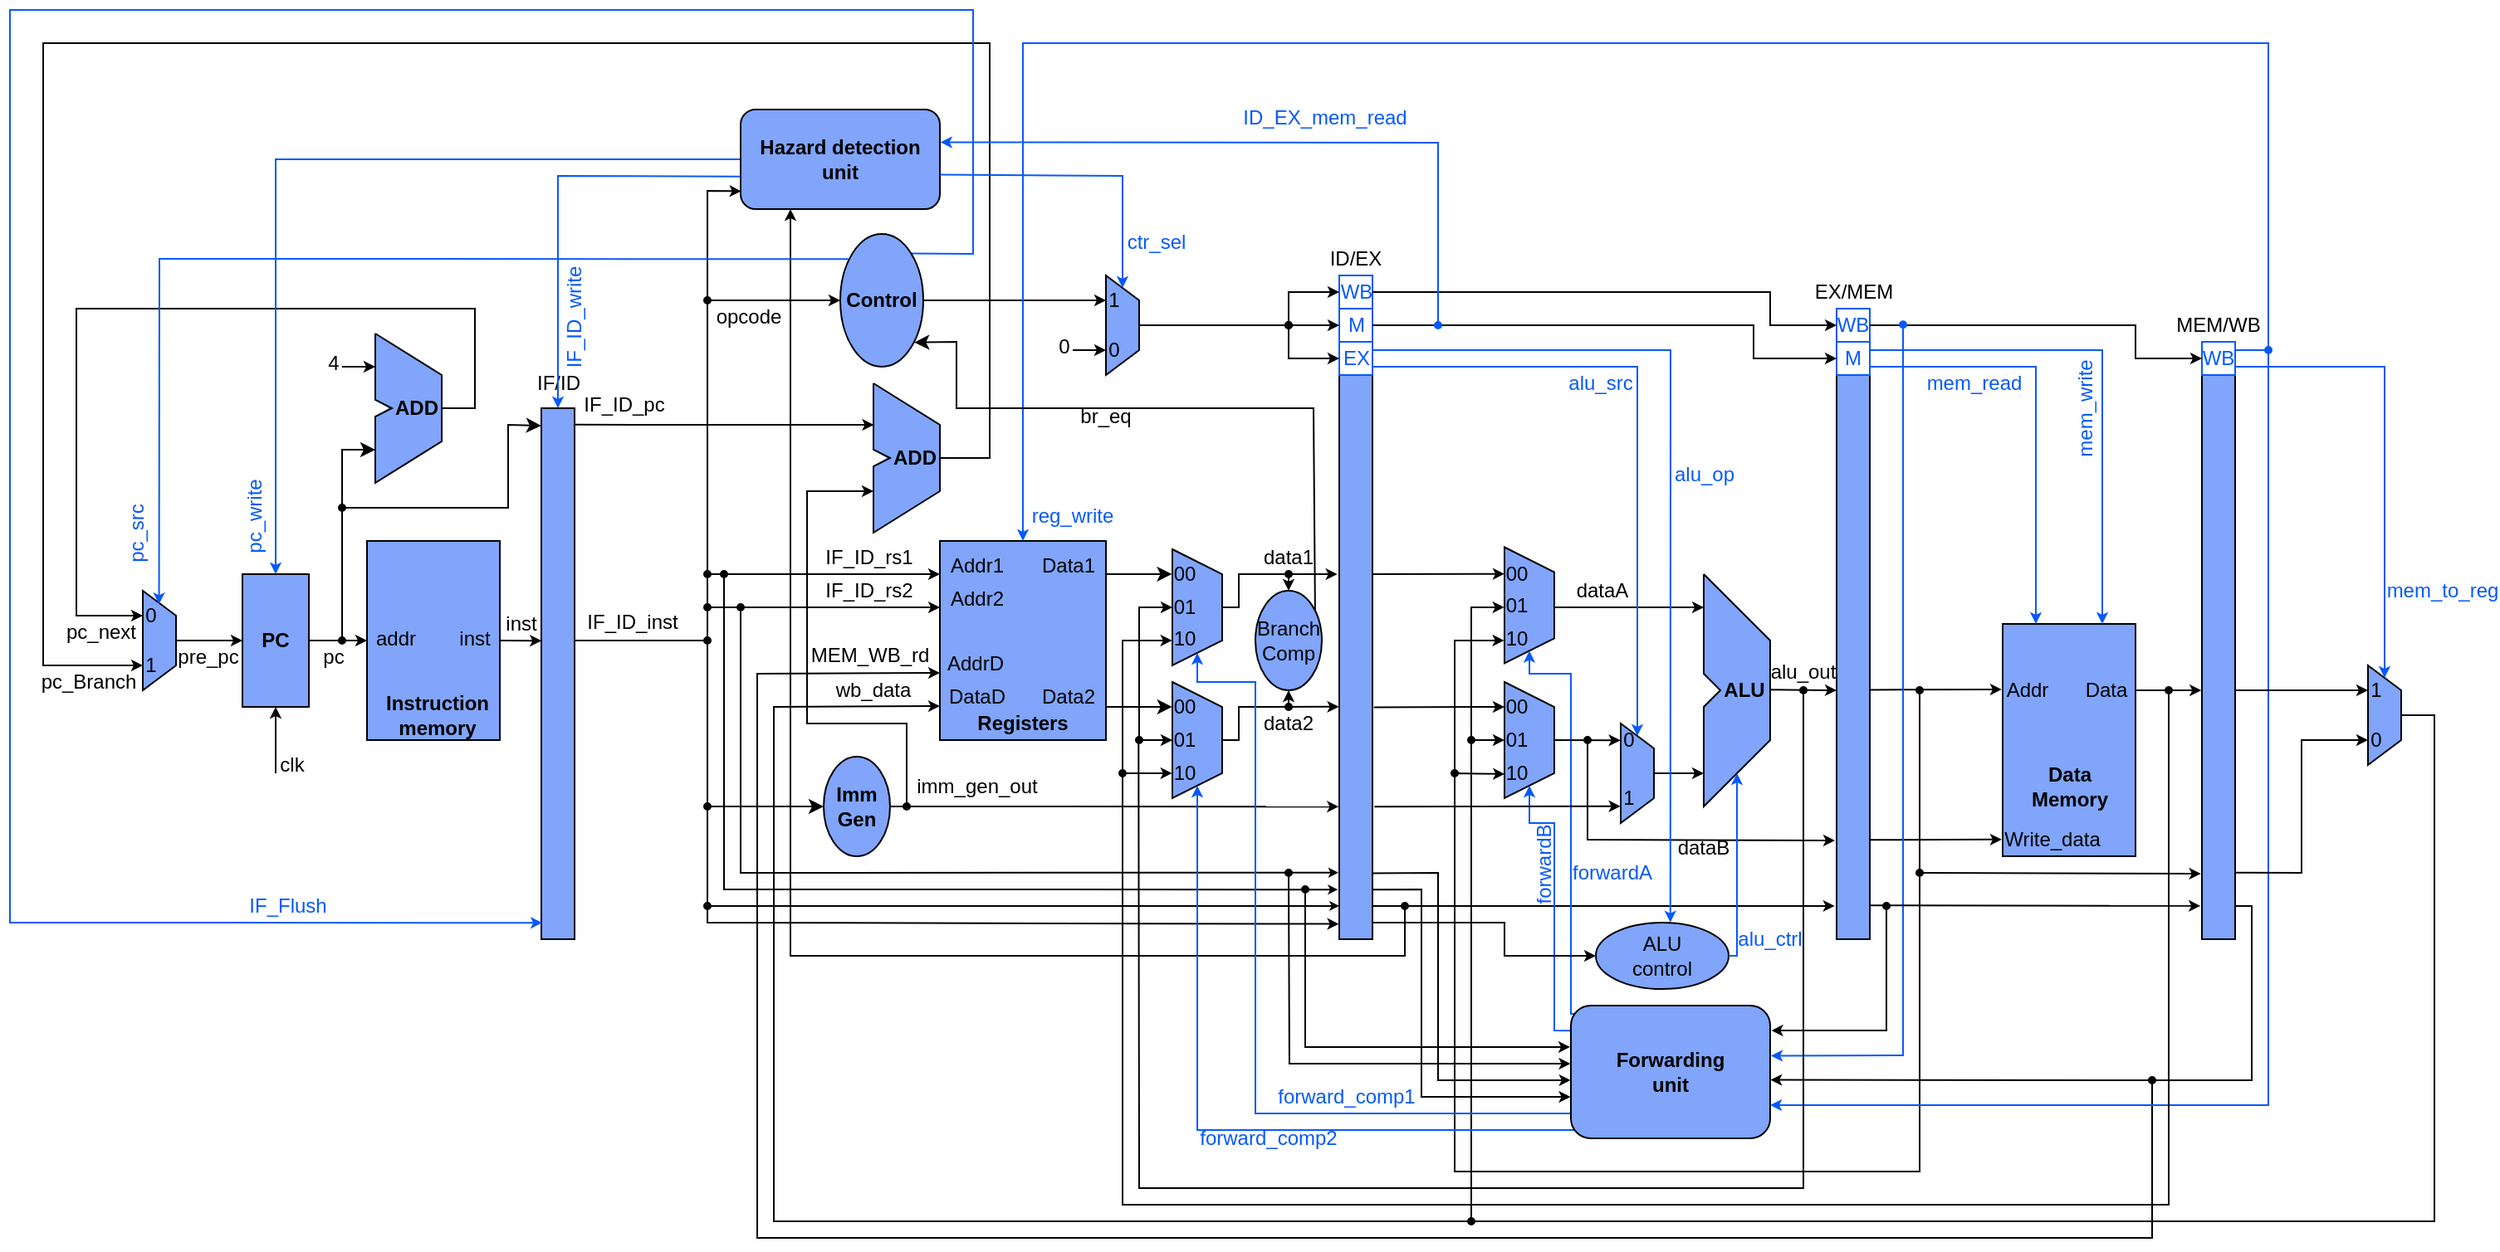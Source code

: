 <mxfile version="14.9.6" type="device" pages="10"><diagram id="bkwAyEpRu3CfcgHfTpvQ" name="Architecture"><mxGraphModel dx="460" dy="806" grid="1" gridSize="5" guides="1" tooltips="1" connect="1" arrows="1" fold="1" page="1" pageScale="1" pageWidth="1654" pageHeight="1169" math="0" shadow="0"><root><mxCell id="0"/><mxCell id="1" parent="0"/><mxCell id="jP7D9D4Nuu2hajTOfnF7-1" value="" style="rounded=0;whiteSpace=wrap;html=1;labelBackgroundColor=none;labelPosition=center;verticalLabelPosition=middle;align=center;verticalAlign=middle;fillColor=#80A5FA;" parent="1" vertex="1"><mxGeometry x="275" y="500" width="80" height="120" as="geometry"/></mxCell><mxCell id="jP7D9D4Nuu2hajTOfnF7-2" value="" style="endArrow=classic;html=1;endFill=1;exitX=1;exitY=0.5;exitDx=0;exitDy=0;entryX=0.006;entryY=0.438;entryDx=0;entryDy=0;startSize=4;endSize=4;entryPerimeter=0;" parent="1" source="jP7D9D4Nuu2hajTOfnF7-1" target="IOsOXhTd8ZbJflCM3qsJ-11" edge="1"><mxGeometry width="50" height="50" relative="1" as="geometry"><mxPoint x="360" y="560" as="sourcePoint"/><mxPoint x="380" y="560" as="targetPoint"/></mxGeometry></mxCell><mxCell id="jP7D9D4Nuu2hajTOfnF7-3" value="" style="endArrow=classic;html=1;endFill=1;entryX=0;entryY=0.5;entryDx=0;entryDy=0;exitX=1;exitY=0.5;exitDx=0;exitDy=0;startSize=4;endSize=4;" parent="1" source="X5qUjhlqdM9aFiSb_t4C-2" target="jP7D9D4Nuu2hajTOfnF7-1" edge="1"><mxGeometry width="50" height="50" relative="1" as="geometry"><mxPoint x="240" y="560" as="sourcePoint"/><mxPoint x="280" y="560" as="targetPoint"/></mxGeometry></mxCell><mxCell id="X5qUjhlqdM9aFiSb_t4C-2" value="PC" style="rounded=0;whiteSpace=wrap;html=1;labelBackgroundColor=none;fillColor=#80A5FA;fontStyle=1" parent="1" vertex="1"><mxGeometry x="200" y="520" width="40" height="80" as="geometry"/></mxCell><mxCell id="X5qUjhlqdM9aFiSb_t4C-5" value="" style="shape=trapezoid;perimeter=trapezoidPerimeter;whiteSpace=wrap;html=1;fixedSize=1;fillColor=#80A5FA;rotation=90;size=15;" parent="1" vertex="1"><mxGeometry x="120" y="550" width="60" height="20" as="geometry"/></mxCell><mxCell id="IOsOXhTd8ZbJflCM3qsJ-5" value="1" style="text;html=1;strokeColor=none;fillColor=none;align=center;verticalAlign=middle;whiteSpace=wrap;rounded=0;" parent="1" vertex="1"><mxGeometry x="140" y="565" width="10" height="20" as="geometry"/></mxCell><mxCell id="IOsOXhTd8ZbJflCM3qsJ-8" value="0" style="text;html=1;strokeColor=none;fillColor=none;align=center;verticalAlign=middle;whiteSpace=wrap;rounded=0;" parent="1" vertex="1"><mxGeometry x="140" y="535" width="10" height="20" as="geometry"/></mxCell><mxCell id="IOsOXhTd8ZbJflCM3qsJ-9" value="" style="endArrow=classic;html=1;exitX=0.5;exitY=0;exitDx=0;exitDy=0;entryX=0;entryY=0.5;entryDx=0;entryDy=0;endSize=4;startSize=4;" parent="1" source="X5qUjhlqdM9aFiSb_t4C-5" target="X5qUjhlqdM9aFiSb_t4C-2" edge="1"><mxGeometry width="50" height="50" relative="1" as="geometry"><mxPoint x="180" y="560" as="sourcePoint"/><mxPoint x="200" y="560" as="targetPoint"/></mxGeometry></mxCell><mxCell id="IOsOXhTd8ZbJflCM3qsJ-11" value="" style="rounded=0;whiteSpace=wrap;html=1;fillColor=#80A5FA;" parent="1" vertex="1"><mxGeometry x="380" y="420" width="20" height="320" as="geometry"/></mxCell><mxCell id="55iS3k1gMNxcI2UB_X9v-9" value="" style="group" parent="1" vertex="1" connectable="0"><mxGeometry x="1080" y="520" width="40" height="140" as="geometry"/></mxCell><mxCell id="55iS3k1gMNxcI2UB_X9v-2" value="" style="shape=parallelogram;perimeter=parallelogramPerimeter;whiteSpace=wrap;html=1;fixedSize=1;labelBackgroundColor=none;fontColor=#FFFFFF;fillColor=#80A5FA;direction=south;flipH=1;flipV=1;size=40;strokeColor=none;" parent="55iS3k1gMNxcI2UB_X9v-9" vertex="1"><mxGeometry width="40" height="100" as="geometry"/></mxCell><mxCell id="55iS3k1gMNxcI2UB_X9v-3" value="" style="shape=parallelogram;perimeter=parallelogramPerimeter;whiteSpace=wrap;html=1;fixedSize=1;labelBackgroundColor=none;fontColor=#FFFFFF;fillColor=#80A5FA;direction=south;flipV=1;size=40;strokeColor=none;" parent="55iS3k1gMNxcI2UB_X9v-9" vertex="1"><mxGeometry y="40" width="40" height="100" as="geometry"/></mxCell><mxCell id="55iS3k1gMNxcI2UB_X9v-8" value="" style="endArrow=none;html=1;shadow=0;fontColor=#000000;fillColor=#80A5FA;rounded=0;" parent="55iS3k1gMNxcI2UB_X9v-9" edge="1"><mxGeometry width="50" height="50" as="geometry"><mxPoint y="1.137e-13" as="sourcePoint"/><mxPoint y="1.137e-13" as="targetPoint"/><Array as="points"><mxPoint x="40" y="40"/><mxPoint x="40" y="100"/><mxPoint y="140"/><mxPoint y="80"/><mxPoint x="10" y="70"/><mxPoint y="60"/></Array></mxGeometry></mxCell><mxCell id="55iS3k1gMNxcI2UB_X9v-10" value="&lt;font color=&quot;#000000&quot;&gt;ALU&lt;/font&gt;" style="text;html=1;strokeColor=none;fillColor=none;align=center;verticalAlign=middle;whiteSpace=wrap;rounded=0;labelBackgroundColor=none;fontColor=#FFFFFF;fontStyle=1" parent="55iS3k1gMNxcI2UB_X9v-9" vertex="1"><mxGeometry x="12" y="60" width="25" height="20" as="geometry"/></mxCell><mxCell id="55iS3k1gMNxcI2UB_X9v-17" value="" style="group" parent="1" vertex="1" connectable="0"><mxGeometry x="280" y="375" width="40" height="90" as="geometry"/></mxCell><mxCell id="IOsOXhTd8ZbJflCM3qsJ-53" value="" style="shape=parallelogram;perimeter=parallelogramPerimeter;whiteSpace=wrap;html=1;fixedSize=1;labelBackgroundColor=none;fontColor=#FFFFFF;fillColor=#80A5FA;direction=south;flipV=1;size=25.0;strokeColor=none;" parent="55iS3k1gMNxcI2UB_X9v-17" vertex="1"><mxGeometry y="25" width="40" height="65" as="geometry"/></mxCell><mxCell id="55iS3k1gMNxcI2UB_X9v-11" value="" style="shape=parallelogram;perimeter=parallelogramPerimeter;whiteSpace=wrap;html=1;fixedSize=1;labelBackgroundColor=none;fontColor=#FFFFFF;fillColor=#80A5FA;direction=south;flipH=1;flipV=1;size=25;strokeColor=none;" parent="55iS3k1gMNxcI2UB_X9v-17" vertex="1"><mxGeometry width="40" height="65" as="geometry"/></mxCell><mxCell id="55iS3k1gMNxcI2UB_X9v-4" value="" style="endArrow=none;html=1;shadow=0;fontColor=#000000;fillColor=#80A5FA;rounded=0;" parent="55iS3k1gMNxcI2UB_X9v-17" edge="1"><mxGeometry width="50" height="50" as="geometry"><mxPoint as="sourcePoint"/><mxPoint as="targetPoint"/><Array as="points"><mxPoint x="40" y="25"/><mxPoint x="40" y="65"/><mxPoint y="90"/><mxPoint y="50"/><mxPoint x="10" y="45"/><mxPoint y="40"/></Array></mxGeometry></mxCell><mxCell id="55iS3k1gMNxcI2UB_X9v-12" value="&lt;b&gt;ADD&lt;/b&gt;" style="text;html=1;strokeColor=none;fillColor=none;align=center;verticalAlign=middle;whiteSpace=wrap;rounded=0;" parent="55iS3k1gMNxcI2UB_X9v-17" vertex="1"><mxGeometry x="10" y="35" width="30" height="20" as="geometry"/></mxCell><mxCell id="55iS3k1gMNxcI2UB_X9v-18" value="" style="endArrow=classic;html=1;rounded=0;startArrow=oval;startFill=1;startSize=4;" parent="1" edge="1"><mxGeometry width="50" height="50" relative="1" as="geometry"><mxPoint x="260" y="560" as="sourcePoint"/><mxPoint x="280" y="445" as="targetPoint"/><Array as="points"><mxPoint x="260" y="445"/></Array></mxGeometry></mxCell><mxCell id="55iS3k1gMNxcI2UB_X9v-19" value="" style="endArrow=classic;html=1;rounded=0;startArrow=oval;startFill=1;startSize=4;entryX=-0.005;entryY=0.033;entryDx=0;entryDy=0;entryPerimeter=0;" parent="1" target="IOsOXhTd8ZbJflCM3qsJ-11" edge="1"><mxGeometry width="50" height="50" relative="1" as="geometry"><mxPoint x="260" y="480" as="sourcePoint"/><mxPoint x="379" y="430" as="targetPoint"/><Array as="points"><mxPoint x="360" y="480"/><mxPoint x="360" y="430"/></Array></mxGeometry></mxCell><mxCell id="55iS3k1gMNxcI2UB_X9v-20" value="" style="endArrow=classic;html=1;startSize=4;endSize=4;" parent="1" edge="1"><mxGeometry width="50" height="50" relative="1" as="geometry"><mxPoint x="260" y="395" as="sourcePoint"/><mxPoint x="280" y="395" as="targetPoint"/></mxGeometry></mxCell><mxCell id="55iS3k1gMNxcI2UB_X9v-21" value="4" style="text;html=1;strokeColor=none;fillColor=none;align=center;verticalAlign=middle;whiteSpace=wrap;rounded=0;" parent="1" vertex="1"><mxGeometry x="250" y="385" width="10" height="15" as="geometry"/></mxCell><mxCell id="55iS3k1gMNxcI2UB_X9v-22" value="" style="endArrow=classic;html=1;rounded=0;entryX=0.25;entryY=1;entryDx=0;entryDy=0;endSize=4;startSize=4;exitX=1;exitY=0.5;exitDx=0;exitDy=0;" parent="1" source="55iS3k1gMNxcI2UB_X9v-12" target="X5qUjhlqdM9aFiSb_t4C-5" edge="1"><mxGeometry width="50" height="50" relative="1" as="geometry"><mxPoint x="345" y="420" as="sourcePoint"/><mxPoint x="160" y="540" as="targetPoint"/><Array as="points"><mxPoint x="340" y="420"/><mxPoint x="340" y="360"/><mxPoint x="100" y="360"/><mxPoint x="100" y="545"/><mxPoint x="140" y="545"/></Array></mxGeometry></mxCell><mxCell id="55iS3k1gMNxcI2UB_X9v-24" value="" style="endArrow=classic;html=1;rounded=0;entryX=0.75;entryY=1;entryDx=0;entryDy=0;exitX=1;exitY=0.5;exitDx=0;exitDy=0;endSize=4;startSize=4;" parent="1" source="55iS3k1gMNxcI2UB_X9v-46" target="X5qUjhlqdM9aFiSb_t4C-5" edge="1"><mxGeometry width="50" height="50" relative="1" as="geometry"><mxPoint x="460" y="320" as="sourcePoint"/><mxPoint x="200" y="575" as="targetPoint"/><Array as="points"><mxPoint x="650" y="450"/><mxPoint x="650" y="200"/><mxPoint x="80" y="200"/><mxPoint x="80" y="575"/></Array></mxGeometry></mxCell><mxCell id="55iS3k1gMNxcI2UB_X9v-25" value="" style="rounded=0;whiteSpace=wrap;html=1;fillColor=#80A5FA;labelBackgroundColor=none;" parent="1" vertex="1"><mxGeometry x="620" y="500" width="100" height="120" as="geometry"/></mxCell><mxCell id="55iS3k1gMNxcI2UB_X9v-26" value="pc" style="text;html=1;strokeColor=none;fillColor=none;align=center;verticalAlign=middle;whiteSpace=wrap;rounded=0;" parent="1" vertex="1"><mxGeometry x="245" y="560" width="20" height="20" as="geometry"/></mxCell><mxCell id="55iS3k1gMNxcI2UB_X9v-27" value="Instruction memory" style="text;html=1;strokeColor=none;fillColor=none;align=center;verticalAlign=middle;whiteSpace=wrap;rounded=0;fontStyle=1" parent="1" vertex="1"><mxGeometry x="290" y="595" width="55" height="20" as="geometry"/></mxCell><mxCell id="55iS3k1gMNxcI2UB_X9v-28" value="addr" style="text;html=1;strokeColor=none;fillColor=none;align=center;verticalAlign=middle;whiteSpace=wrap;rounded=0;" parent="1" vertex="1"><mxGeometry x="280" y="548.75" width="25" height="20" as="geometry"/></mxCell><mxCell id="55iS3k1gMNxcI2UB_X9v-29" value="inst" style="text;html=1;strokeColor=none;fillColor=none;align=center;verticalAlign=middle;whiteSpace=wrap;rounded=0;" parent="1" vertex="1"><mxGeometry x="330" y="548.75" width="20" height="20" as="geometry"/></mxCell><mxCell id="55iS3k1gMNxcI2UB_X9v-31" value="pc_next" style="text;html=1;strokeColor=none;fillColor=none;align=center;verticalAlign=middle;whiteSpace=wrap;rounded=0;" parent="1" vertex="1"><mxGeometry x="95" y="545" width="40" height="20" as="geometry"/></mxCell><mxCell id="55iS3k1gMNxcI2UB_X9v-32" value="pc_Branch" style="text;html=1;strokeColor=none;fillColor=none;align=center;verticalAlign=middle;whiteSpace=wrap;rounded=0;" parent="1" vertex="1"><mxGeometry x="80" y="575" width="55" height="20" as="geometry"/></mxCell><mxCell id="55iS3k1gMNxcI2UB_X9v-33" value="" style="endArrow=classic;html=1;rounded=0;endSize=4;startSize=4;exitX=0;exitY=0.5;exitDx=0;exitDy=0;fontColor=#0759FA;strokeColor=#0759FA;entryX=0.5;entryY=0;entryDx=0;entryDy=0;" parent="1" source="55iS3k1gMNxcI2UB_X9v-37" target="X5qUjhlqdM9aFiSb_t4C-2" edge="1"><mxGeometry width="50" height="50" relative="1" as="geometry"><mxPoint x="200" y="285" as="sourcePoint"/><mxPoint x="205" y="415" as="targetPoint"/><Array as="points"><mxPoint x="220" y="270"/></Array></mxGeometry></mxCell><mxCell id="55iS3k1gMNxcI2UB_X9v-34" value="pc_src" style="text;html=1;strokeColor=none;fillColor=none;align=center;verticalAlign=middle;whiteSpace=wrap;rounded=0;fontColor=#0759FA;rotation=270;" parent="1" vertex="1"><mxGeometry x="116.25" y="486.25" width="40" height="17.5" as="geometry"/></mxCell><mxCell id="55iS3k1gMNxcI2UB_X9v-35" value="" style="endArrow=classic;html=1;rounded=0;entryX=0.028;entryY=0.969;entryDx=0;entryDy=0;entryPerimeter=0;endSize=4;startSize=4;exitX=1;exitY=0;exitDx=0;exitDy=0;strokeColor=#0759FA;" parent="1" source="55iS3k1gMNxcI2UB_X9v-47" target="IOsOXhTd8ZbJflCM3qsJ-11" edge="1"><mxGeometry width="50" height="50" relative="1" as="geometry"><mxPoint x="700" y="200" as="sourcePoint"/><mxPoint x="120" y="619.995" as="targetPoint"/><Array as="points"><mxPoint x="640" y="327"/><mxPoint x="640" y="180"/><mxPoint x="60" y="180"/><mxPoint x="60" y="730"/></Array></mxGeometry></mxCell><mxCell id="55iS3k1gMNxcI2UB_X9v-36" value="IF_Flush" style="text;html=1;strokeColor=none;fillColor=none;align=center;verticalAlign=middle;whiteSpace=wrap;rounded=0;fontColor=#0759FA;" parent="1" vertex="1"><mxGeometry x="205" y="710" width="45" height="20" as="geometry"/></mxCell><mxCell id="55iS3k1gMNxcI2UB_X9v-37" value="&lt;b&gt;Hazard detection unit&lt;/b&gt;" style="rounded=1;whiteSpace=wrap;html=1;fillColor=#80A5FA;" parent="1" vertex="1"><mxGeometry x="500" y="240" width="120" height="60" as="geometry"/></mxCell><mxCell id="55iS3k1gMNxcI2UB_X9v-38" value="&lt;span style=&quot;color: rgb(0 , 0 , 0)&quot;&gt;Registers&lt;/span&gt;" style="text;html=1;strokeColor=none;fillColor=none;align=center;verticalAlign=middle;whiteSpace=wrap;rounded=0;fontColor=#FFFFFF;fontStyle=1" parent="1" vertex="1"><mxGeometry x="645" y="600" width="50" height="20" as="geometry"/></mxCell><mxCell id="55iS3k1gMNxcI2UB_X9v-40" value="Imm&lt;br&gt;Gen" style="ellipse;whiteSpace=wrap;html=1;fillColor=#80A5FA;fontStyle=1" parent="1" vertex="1"><mxGeometry x="550" y="630" width="40" height="60" as="geometry"/></mxCell><mxCell id="55iS3k1gMNxcI2UB_X9v-41" value="" style="endArrow=classic;html=1;rounded=0;startSize=4;endSize=4;entryX=0.615;entryY=0.006;entryDx=0;entryDy=0;entryPerimeter=0;exitX=1.009;exitY=0.031;exitDx=0;exitDy=0;exitPerimeter=0;" parent="1" source="IOsOXhTd8ZbJflCM3qsJ-11" target="55iS3k1gMNxcI2UB_X9v-44" edge="1"><mxGeometry width="50" height="50" relative="1" as="geometry"><mxPoint x="405" y="429" as="sourcePoint"/><mxPoint x="580" y="430" as="targetPoint"/><Array as="points"/></mxGeometry></mxCell><mxCell id="55iS3k1gMNxcI2UB_X9v-42" value="" style="group" parent="1" vertex="1" connectable="0"><mxGeometry x="580" y="405" width="40" height="90" as="geometry"/></mxCell><mxCell id="55iS3k1gMNxcI2UB_X9v-43" value="" style="shape=parallelogram;perimeter=parallelogramPerimeter;whiteSpace=wrap;html=1;fixedSize=1;labelBackgroundColor=none;fontColor=#FFFFFF;fillColor=#80A5FA;direction=south;flipV=1;size=25.0;strokeColor=none;" parent="55iS3k1gMNxcI2UB_X9v-42" vertex="1"><mxGeometry y="25" width="40" height="65" as="geometry"/></mxCell><mxCell id="55iS3k1gMNxcI2UB_X9v-44" value="" style="shape=parallelogram;perimeter=parallelogramPerimeter;whiteSpace=wrap;html=1;fixedSize=1;labelBackgroundColor=none;fontColor=#FFFFFF;fillColor=#80A5FA;direction=south;flipH=1;flipV=1;size=25;strokeColor=none;" parent="55iS3k1gMNxcI2UB_X9v-42" vertex="1"><mxGeometry width="40" height="65" as="geometry"/></mxCell><mxCell id="55iS3k1gMNxcI2UB_X9v-45" value="" style="endArrow=none;html=1;shadow=0;fontColor=#000000;fillColor=#80A5FA;rounded=0;" parent="55iS3k1gMNxcI2UB_X9v-42" edge="1"><mxGeometry width="50" height="50" as="geometry"><mxPoint as="sourcePoint"/><mxPoint as="targetPoint"/><Array as="points"><mxPoint x="40" y="25"/><mxPoint x="40" y="65"/><mxPoint y="90"/><mxPoint y="50"/><mxPoint x="10" y="45"/><mxPoint y="40"/></Array></mxGeometry></mxCell><mxCell id="55iS3k1gMNxcI2UB_X9v-46" value="ADD" style="text;html=1;strokeColor=none;fillColor=none;align=center;verticalAlign=middle;whiteSpace=wrap;rounded=0;fontStyle=1" parent="55iS3k1gMNxcI2UB_X9v-42" vertex="1"><mxGeometry x="10" y="35" width="30" height="20" as="geometry"/></mxCell><mxCell id="55iS3k1gMNxcI2UB_X9v-47" value="&lt;b&gt;Control&lt;/b&gt;" style="ellipse;whiteSpace=wrap;html=1;fillColor=#80A5FA;" parent="1" vertex="1"><mxGeometry x="560" y="315" width="50" height="80" as="geometry"/></mxCell><mxCell id="55iS3k1gMNxcI2UB_X9v-48" value="IF/ID" style="text;html=1;strokeColor=none;fillColor=none;align=center;verticalAlign=middle;whiteSpace=wrap;rounded=0;fontColor=#000000;" parent="1" vertex="1"><mxGeometry x="377.5" y="395" width="25" height="20" as="geometry"/></mxCell><mxCell id="55iS3k1gMNxcI2UB_X9v-49" value="inst" style="text;html=1;strokeColor=none;fillColor=none;align=center;verticalAlign=middle;whiteSpace=wrap;rounded=0;" parent="1" vertex="1"><mxGeometry x="357.5" y="545" width="20" height="10" as="geometry"/></mxCell><mxCell id="55iS3k1gMNxcI2UB_X9v-50" value="Addr1" style="text;html=1;strokeColor=none;fillColor=none;align=center;verticalAlign=middle;whiteSpace=wrap;rounded=0;fontColor=#000000;" parent="1" vertex="1"><mxGeometry x="625" y="505" width="35" height="20" as="geometry"/></mxCell><mxCell id="55iS3k1gMNxcI2UB_X9v-51" value="AddrD" style="text;html=1;strokeColor=none;fillColor=none;align=center;verticalAlign=middle;whiteSpace=wrap;rounded=0;fontColor=#000000;" parent="1" vertex="1"><mxGeometry x="625" y="565" width="32.5" height="17.5" as="geometry"/></mxCell><mxCell id="55iS3k1gMNxcI2UB_X9v-52" value="Addr2" style="text;html=1;strokeColor=none;fillColor=none;align=center;verticalAlign=middle;whiteSpace=wrap;rounded=0;fontColor=#000000;" parent="1" vertex="1"><mxGeometry x="625" y="525" width="35" height="20" as="geometry"/></mxCell><mxCell id="55iS3k1gMNxcI2UB_X9v-53" value="DataD" style="text;html=1;strokeColor=none;fillColor=none;align=center;verticalAlign=middle;whiteSpace=wrap;rounded=0;fontColor=#000000;" parent="1" vertex="1"><mxGeometry x="625" y="585" width="35" height="17.5" as="geometry"/></mxCell><mxCell id="55iS3k1gMNxcI2UB_X9v-54" value="Data2" style="text;html=1;strokeColor=none;fillColor=none;align=center;verticalAlign=middle;whiteSpace=wrap;rounded=0;fontColor=#000000;" parent="1" vertex="1"><mxGeometry x="680" y="585" width="35" height="17.5" as="geometry"/></mxCell><mxCell id="55iS3k1gMNxcI2UB_X9v-55" value="Data1" style="text;html=1;strokeColor=none;fillColor=none;align=center;verticalAlign=middle;whiteSpace=wrap;rounded=0;fontColor=#000000;" parent="1" vertex="1"><mxGeometry x="680" y="506.25" width="35" height="17.5" as="geometry"/></mxCell><mxCell id="55iS3k1gMNxcI2UB_X9v-57" value="" style="endArrow=classic;html=1;rounded=0;startSize=4;endSize=4;startArrow=oval;startFill=1;" parent="1" edge="1"><mxGeometry width="50" height="50" relative="1" as="geometry"><mxPoint x="1350" y="825" as="sourcePoint"/><mxPoint x="620" y="579.52" as="targetPoint"/><Array as="points"><mxPoint x="1350" y="920"/><mxPoint x="510" y="920"/><mxPoint x="510" y="580"/></Array></mxGeometry></mxCell><mxCell id="55iS3k1gMNxcI2UB_X9v-58" value="" style="endArrow=classic;html=1;rounded=0;startArrow=oval;startFill=1;startSize=4;endSize=4;" parent="1" edge="1"><mxGeometry width="50" height="50" relative="1" as="geometry"><mxPoint x="480" y="540" as="sourcePoint"/><mxPoint x="620" y="540.0" as="targetPoint"/><Array as="points"/></mxGeometry></mxCell><mxCell id="55iS3k1gMNxcI2UB_X9v-59" value="" style="endArrow=classic;html=1;rounded=0;startArrow=oval;startFill=1;startSize=4;endSize=4;" parent="1" edge="1"><mxGeometry width="50" height="50" relative="1" as="geometry"><mxPoint x="480" y="520" as="sourcePoint"/><mxPoint x="620" y="520.0" as="targetPoint"/><Array as="points"/></mxGeometry></mxCell><mxCell id="55iS3k1gMNxcI2UB_X9v-60" value="" style="endArrow=classic;html=1;rounded=0;startSize=4;endSize=4;startArrow=none;startFill=0;exitX=0.5;exitY=0;exitDx=0;exitDy=0;" parent="1" source="55iS3k1gMNxcI2UB_X9v-169" edge="1"><mxGeometry width="50" height="50" relative="1" as="geometry"><mxPoint x="1415" y="825" as="sourcePoint"/><mxPoint x="620" y="599.52" as="targetPoint"/><Array as="points"><mxPoint x="1520" y="605"/><mxPoint x="1520" y="910"/><mxPoint x="520" y="910"/><mxPoint x="520" y="600"/></Array></mxGeometry></mxCell><mxCell id="55iS3k1gMNxcI2UB_X9v-61" value="" style="endArrow=classic;html=1;rounded=0;startSize=4;endSize=4;exitX=1;exitY=0.5;exitDx=0;exitDy=0;entryX=0.25;entryY=1;entryDx=0;entryDy=0;" parent="1" source="55iS3k1gMNxcI2UB_X9v-47" target="55iS3k1gMNxcI2UB_X9v-95" edge="1"><mxGeometry width="50" height="50" relative="1" as="geometry"><mxPoint x="600" y="359.43" as="sourcePoint"/><mxPoint x="725" y="359.43" as="targetPoint"/><Array as="points"/></mxGeometry></mxCell><mxCell id="55iS3k1gMNxcI2UB_X9v-62" value="" style="endArrow=classic;html=1;rounded=0;startSize=4;endSize=4;startArrow=oval;startFill=1;entryX=0.5;entryY=1;entryDx=0;entryDy=0;" parent="1" target="55iS3k1gMNxcI2UB_X9v-108" edge="1"><mxGeometry width="50" height="50" relative="1" as="geometry"><mxPoint x="830" y="600" as="sourcePoint"/><mxPoint x="933" y="600" as="targetPoint"/><Array as="points"/></mxGeometry></mxCell><mxCell id="55iS3k1gMNxcI2UB_X9v-63" value="" style="endArrow=classic;html=1;rounded=0;startSize=4;endSize=4;entryX=0.003;entryY=0.82;entryDx=0;entryDy=0;entryPerimeter=0;" parent="1" target="55iS3k1gMNxcI2UB_X9v-37" edge="1"><mxGeometry width="50" height="50" relative="1" as="geometry"><mxPoint x="400" y="560" as="sourcePoint"/><mxPoint x="480" y="280" as="targetPoint"/><Array as="points"><mxPoint x="480" y="560"/><mxPoint x="480" y="289"/></Array></mxGeometry></mxCell><mxCell id="55iS3k1gMNxcI2UB_X9v-64" value="" style="endArrow=classic;html=1;rounded=0;startArrow=oval;startFill=1;endSize=3;startSize=4;entryX=-0.041;entryY=0.912;entryDx=0;entryDy=0;entryPerimeter=0;" parent="1" target="55iS3k1gMNxcI2UB_X9v-72" edge="1"><mxGeometry width="50" height="50" relative="1" as="geometry"><mxPoint x="490" y="520" as="sourcePoint"/><mxPoint x="800" y="720" as="targetPoint"/><Array as="points"><mxPoint x="490" y="710"/></Array></mxGeometry></mxCell><mxCell id="55iS3k1gMNxcI2UB_X9v-65" value="" style="endArrow=classic;html=1;rounded=0;startSize=4;startArrow=oval;startFill=1;endSize=3;entryX=-0.026;entryY=0.882;entryDx=0;entryDy=0;entryPerimeter=0;" parent="1" target="55iS3k1gMNxcI2UB_X9v-72" edge="1"><mxGeometry width="50" height="50" relative="1" as="geometry"><mxPoint x="500" y="540" as="sourcePoint"/><mxPoint x="800" y="700" as="targetPoint"/><Array as="points"><mxPoint x="500" y="700"/></Array></mxGeometry></mxCell><mxCell id="55iS3k1gMNxcI2UB_X9v-66" value="" style="endArrow=classic;html=1;rounded=0;startSize=4;startArrow=oval;startFill=1;endSize=3;entryX=0.005;entryY=0.941;entryDx=0;entryDy=0;entryPerimeter=0;" parent="1" target="55iS3k1gMNxcI2UB_X9v-72" edge="1"><mxGeometry width="50" height="50" relative="1" as="geometry"><mxPoint x="480" y="560" as="sourcePoint"/><mxPoint x="855" y="720" as="targetPoint"/><Array as="points"><mxPoint x="480" y="720"/></Array></mxGeometry></mxCell><mxCell id="55iS3k1gMNxcI2UB_X9v-67" value="" style="endArrow=classic;html=1;rounded=0;startSize=4;startArrow=none;startFill=0;exitX=1;exitY=0.5;exitDx=0;exitDy=0;endSize=4;entryX=-0.017;entryY=0.765;entryDx=0;entryDy=0;entryPerimeter=0;" parent="1" source="55iS3k1gMNxcI2UB_X9v-40" target="55iS3k1gMNxcI2UB_X9v-72" edge="1"><mxGeometry width="50" height="50" relative="1" as="geometry"><mxPoint x="655" y="635" as="sourcePoint"/><mxPoint x="800" y="660" as="targetPoint"/><Array as="points"/></mxGeometry></mxCell><mxCell id="55iS3k1gMNxcI2UB_X9v-71" value="" style="endArrow=classic;html=1;rounded=0;endSize=4;startSize=4;entryX=0.25;entryY=1;entryDx=0;entryDy=0;startArrow=oval;startFill=1;" parent="1" target="55iS3k1gMNxcI2UB_X9v-37" edge="1"><mxGeometry width="50" height="50" relative="1" as="geometry"><mxPoint x="900" y="720" as="sourcePoint"/><mxPoint x="530" y="309.07" as="targetPoint"/><Array as="points"><mxPoint x="900" y="750"/><mxPoint x="530" y="750"/></Array></mxGeometry></mxCell><mxCell id="55iS3k1gMNxcI2UB_X9v-72" value="" style="rounded=0;whiteSpace=wrap;html=1;fillColor=#80A5FA;" parent="1" vertex="1"><mxGeometry x="860.5" y="400" width="20" height="340" as="geometry"/></mxCell><mxCell id="55iS3k1gMNxcI2UB_X9v-73" value="EX" style="rounded=0;whiteSpace=wrap;html=1;direction=south;fillColor=#FFFFFF;strokeColor=#0759FA;fontColor=#0759FA;" parent="1" vertex="1"><mxGeometry x="860.5" y="380" width="20" height="20" as="geometry"/></mxCell><mxCell id="55iS3k1gMNxcI2UB_X9v-74" value="WB" style="rounded=0;whiteSpace=wrap;html=1;direction=south;fillColor=#FFFFFF;strokeColor=#0759FA;fontColor=#0759FA;" parent="1" vertex="1"><mxGeometry x="860.5" y="340" width="20" height="20" as="geometry"/></mxCell><mxCell id="55iS3k1gMNxcI2UB_X9v-75" value="M" style="rounded=0;whiteSpace=wrap;html=1;direction=south;fillColor=#FFFFFF;strokeColor=#0759FA;fontColor=#0759FA;" parent="1" vertex="1"><mxGeometry x="860.5" y="360" width="20" height="20" as="geometry"/></mxCell><mxCell id="55iS3k1gMNxcI2UB_X9v-76" value="ID/EX" style="text;html=1;strokeColor=none;fillColor=none;align=center;verticalAlign=middle;whiteSpace=wrap;rounded=0;fontColor=#000000;" parent="1" vertex="1"><mxGeometry x="858" y="320" width="25" height="20" as="geometry"/></mxCell><mxCell id="55iS3k1gMNxcI2UB_X9v-77" value="" style="endArrow=classic;html=1;rounded=0;startSize=4;startArrow=oval;startFill=1;entryX=0;entryY=0.5;entryDx=0;entryDy=0;" parent="1" target="55iS3k1gMNxcI2UB_X9v-40" edge="1"><mxGeometry width="50" height="50" relative="1" as="geometry"><mxPoint x="480" y="660" as="sourcePoint"/><mxPoint x="560" y="680" as="targetPoint"/><Array as="points"/></mxGeometry></mxCell><mxCell id="55iS3k1gMNxcI2UB_X9v-78" value="" style="endArrow=classic;html=1;rounded=0;startSize=4;startArrow=oval;startFill=1;endSize=4;" parent="1" edge="1"><mxGeometry width="50" height="50" relative="1" as="geometry"><mxPoint x="600" y="660" as="sourcePoint"/><mxPoint x="580" y="470" as="targetPoint"/><Array as="points"><mxPoint x="600" y="610"/><mxPoint x="540" y="610"/><mxPoint x="540" y="470"/></Array></mxGeometry></mxCell><mxCell id="55iS3k1gMNxcI2UB_X9v-86" value="" style="endArrow=classic;html=1;rounded=0;startSize=4;endSize=4;startArrow=oval;startFill=1;entryX=0.5;entryY=1;entryDx=0;entryDy=0;" parent="1" target="55iS3k1gMNxcI2UB_X9v-74" edge="1"><mxGeometry width="50" height="50" relative="1" as="geometry"><mxPoint x="830" y="370" as="sourcePoint"/><mxPoint x="864.5" y="342.5" as="targetPoint"/><Array as="points"><mxPoint x="830" y="350"/></Array></mxGeometry></mxCell><mxCell id="55iS3k1gMNxcI2UB_X9v-87" value="" style="endArrow=classic;html=1;rounded=0;startSize=4;endSize=4;exitX=0.5;exitY=0;exitDx=0;exitDy=0;entryX=-0.01;entryY=0.588;entryDx=0;entryDy=0;entryPerimeter=0;" parent="1" source="C1fpqURw98d1e3YAPq0Y-15" target="55iS3k1gMNxcI2UB_X9v-72" edge="1"><mxGeometry width="50" height="50" relative="1" as="geometry"><mxPoint x="725" y="600" as="sourcePoint"/><mxPoint x="800" y="600" as="targetPoint"/><Array as="points"><mxPoint x="800" y="620"/><mxPoint x="800" y="600"/></Array></mxGeometry></mxCell><mxCell id="55iS3k1gMNxcI2UB_X9v-89" value="" style="endArrow=classic;html=1;rounded=0;startSize=4;endSize=4;entryX=-0.058;entryY=0.353;entryDx=0;entryDy=0;entryPerimeter=0;exitX=0.5;exitY=0;exitDx=0;exitDy=0;" parent="1" source="C1fpqURw98d1e3YAPq0Y-7" target="55iS3k1gMNxcI2UB_X9v-72" edge="1"><mxGeometry width="50" height="50" relative="1" as="geometry"><mxPoint x="730" y="520" as="sourcePoint"/><mxPoint x="800" y="520" as="targetPoint"/><Array as="points"><mxPoint x="800" y="540"/><mxPoint x="800" y="520"/></Array></mxGeometry></mxCell><mxCell id="55iS3k1gMNxcI2UB_X9v-90" value="" style="endArrow=classic;html=1;rounded=0;endSize=4;startSize=4;entryX=-0.055;entryY=0.941;entryDx=0;entryDy=0;entryPerimeter=0;exitX=1.007;exitY=0.941;exitDx=0;exitDy=0;exitPerimeter=0;" parent="1" source="55iS3k1gMNxcI2UB_X9v-72" target="55iS3k1gMNxcI2UB_X9v-129" edge="1"><mxGeometry width="50" height="50" relative="1" as="geometry"><mxPoint x="885" y="729" as="sourcePoint"/><mxPoint x="1159" y="729.36" as="targetPoint"/><Array as="points"/></mxGeometry></mxCell><mxCell id="55iS3k1gMNxcI2UB_X9v-91" value="" style="endArrow=classic;html=1;rounded=0;endSize=4;startSize=4;exitX=0.996;exitY=0.883;exitDx=0;exitDy=0;exitPerimeter=0;entryX=-0.001;entryY=0.562;entryDx=0;entryDy=0;entryPerimeter=0;" parent="1" source="55iS3k1gMNxcI2UB_X9v-72" target="55iS3k1gMNxcI2UB_X9v-93" edge="1"><mxGeometry width="50" height="50" relative="1" as="geometry"><mxPoint x="1060" y="840" as="sourcePoint"/><mxPoint x="980" y="800" as="targetPoint"/><Array as="points"><mxPoint x="920" y="700"/><mxPoint x="920" y="825"/></Array></mxGeometry></mxCell><mxCell id="55iS3k1gMNxcI2UB_X9v-92" value="" style="endArrow=classic;html=1;rounded=0;endSize=4;startSize=4;exitX=1.004;exitY=0.912;exitDx=0;exitDy=0;exitPerimeter=0;entryX=-0.002;entryY=0.688;entryDx=0;entryDy=0;entryPerimeter=0;" parent="1" source="55iS3k1gMNxcI2UB_X9v-72" target="55iS3k1gMNxcI2UB_X9v-93" edge="1"><mxGeometry width="50" height="50" relative="1" as="geometry"><mxPoint x="880.5" y="750.1" as="sourcePoint"/><mxPoint x="980.44" y="810" as="targetPoint"/><Array as="points"><mxPoint x="910" y="710"/><mxPoint x="910" y="835"/></Array></mxGeometry></mxCell><mxCell id="55iS3k1gMNxcI2UB_X9v-94" value="" style="endArrow=classic;html=1;rounded=0;startSize=4;endSize=4;entryX=0;entryY=0.5;entryDx=0;entryDy=0;startArrow=oval;startFill=1;" parent="1" target="55iS3k1gMNxcI2UB_X9v-47" edge="1"><mxGeometry width="50" height="50" relative="1" as="geometry"><mxPoint x="480" y="355" as="sourcePoint"/><mxPoint x="540" y="360" as="targetPoint"/><Array as="points"/></mxGeometry></mxCell><mxCell id="55iS3k1gMNxcI2UB_X9v-95" value="" style="shape=trapezoid;perimeter=trapezoidPerimeter;whiteSpace=wrap;html=1;fixedSize=1;fillColor=#80A5FA;rotation=90;size=15;direction=east;" parent="1" vertex="1"><mxGeometry x="700" y="360" width="60" height="20" as="geometry"/></mxCell><mxCell id="55iS3k1gMNxcI2UB_X9v-96" value="" style="endArrow=classic;html=1;rounded=0;startSize=4;endSize=4;exitX=0.5;exitY=0;exitDx=0;exitDy=0;entryX=0.5;entryY=1;entryDx=0;entryDy=0;" parent="1" source="55iS3k1gMNxcI2UB_X9v-95" target="55iS3k1gMNxcI2UB_X9v-75" edge="1"><mxGeometry width="50" height="50" relative="1" as="geometry"><mxPoint x="799.54" y="370.12" as="sourcePoint"/><mxPoint x="855" y="370" as="targetPoint"/><Array as="points"><mxPoint x="830" y="370"/></Array></mxGeometry></mxCell><mxCell id="55iS3k1gMNxcI2UB_X9v-97" value="" style="endArrow=classic;html=1;rounded=0;startSize=4;endSize=4;startArrow=oval;startFill=1;entryX=0.5;entryY=1;entryDx=0;entryDy=0;" parent="1" target="55iS3k1gMNxcI2UB_X9v-73" edge="1"><mxGeometry width="50" height="50" relative="1" as="geometry"><mxPoint x="830" y="370" as="sourcePoint"/><mxPoint x="855" y="390" as="targetPoint"/><Array as="points"><mxPoint x="830" y="390"/></Array></mxGeometry></mxCell><mxCell id="55iS3k1gMNxcI2UB_X9v-98" value="" style="endArrow=classic;html=1;rounded=0;startSize=4;endSize=4;entryX=0.75;entryY=1;entryDx=0;entryDy=0;" parent="1" target="55iS3k1gMNxcI2UB_X9v-95" edge="1"><mxGeometry width="50" height="50" relative="1" as="geometry"><mxPoint x="700" y="385" as="sourcePoint"/><mxPoint x="715" y="385" as="targetPoint"/><Array as="points"/></mxGeometry></mxCell><mxCell id="55iS3k1gMNxcI2UB_X9v-99" value="0" style="text;html=1;strokeColor=none;fillColor=none;align=center;verticalAlign=middle;whiteSpace=wrap;rounded=0;" parent="1" vertex="1"><mxGeometry x="720" y="375" width="10" height="20" as="geometry"/></mxCell><mxCell id="55iS3k1gMNxcI2UB_X9v-100" value="1" style="text;html=1;strokeColor=none;fillColor=none;align=center;verticalAlign=middle;whiteSpace=wrap;rounded=0;" parent="1" vertex="1"><mxGeometry x="720" y="345" width="10" height="20" as="geometry"/></mxCell><mxCell id="55iS3k1gMNxcI2UB_X9v-101" value="0" style="text;html=1;strokeColor=none;fillColor=none;align=center;verticalAlign=middle;whiteSpace=wrap;rounded=0;" parent="1" vertex="1"><mxGeometry x="690" y="375" width="10" height="15" as="geometry"/></mxCell><mxCell id="55iS3k1gMNxcI2UB_X9v-103" value="" style="shape=trapezoid;perimeter=trapezoidPerimeter;whiteSpace=wrap;html=1;fixedSize=1;fillColor=#80A5FA;rotation=90;size=15;direction=east;" parent="1" vertex="1"><mxGeometry x="940" y="523.75" width="70" height="30" as="geometry"/></mxCell><mxCell id="55iS3k1gMNxcI2UB_X9v-104" value="01" style="text;html=1;strokeColor=none;fillColor=none;align=center;verticalAlign=middle;whiteSpace=wrap;rounded=0;" parent="1" vertex="1"><mxGeometry x="960" y="529.38" width="15" height="20" as="geometry"/></mxCell><mxCell id="55iS3k1gMNxcI2UB_X9v-107" value="10" style="text;html=1;strokeColor=none;fillColor=none;align=center;verticalAlign=middle;whiteSpace=wrap;rounded=0;" parent="1" vertex="1"><mxGeometry x="960" y="548.75" width="15" height="20" as="geometry"/></mxCell><mxCell id="55iS3k1gMNxcI2UB_X9v-108" value="Branch&lt;br&gt;Comp" style="ellipse;whiteSpace=wrap;html=1;fillColor=#80A5FA;" parent="1" vertex="1"><mxGeometry x="810" y="530" width="40" height="60" as="geometry"/></mxCell><mxCell id="55iS3k1gMNxcI2UB_X9v-114" value="" style="shape=trapezoid;perimeter=trapezoidPerimeter;whiteSpace=wrap;html=1;fixedSize=1;fillColor=#80A5FA;rotation=90;size=15;direction=east;" parent="1" vertex="1"><mxGeometry x="1010" y="630" width="60" height="20" as="geometry"/></mxCell><mxCell id="55iS3k1gMNxcI2UB_X9v-115" value="" style="endArrow=classic;html=1;rounded=0;startSize=4;endSize=4;exitX=1.042;exitY=0.589;exitDx=0;exitDy=0;exitPerimeter=0;" parent="1" source="55iS3k1gMNxcI2UB_X9v-72" edge="1"><mxGeometry width="50" height="50" relative="1" as="geometry"><mxPoint x="880.5" y="600.06" as="sourcePoint"/><mxPoint x="960" y="600" as="targetPoint"/><Array as="points"/></mxGeometry></mxCell><mxCell id="55iS3k1gMNxcI2UB_X9v-116" value="" style="endArrow=classic;html=1;rounded=0;startSize=4;endSize=4;exitX=0.995;exitY=0.353;exitDx=0;exitDy=0;exitPerimeter=0;entryX=0.23;entryY=1;entryDx=0;entryDy=0;entryPerimeter=0;" parent="1" source="55iS3k1gMNxcI2UB_X9v-72" target="55iS3k1gMNxcI2UB_X9v-103" edge="1"><mxGeometry width="50" height="50" relative="1" as="geometry"><mxPoint x="880.5" y="520.06" as="sourcePoint"/><mxPoint x="960" y="521" as="targetPoint"/><Array as="points"/></mxGeometry></mxCell><mxCell id="55iS3k1gMNxcI2UB_X9v-117" value="" style="shape=trapezoid;perimeter=trapezoidPerimeter;whiteSpace=wrap;html=1;fixedSize=1;fillColor=#80A5FA;rotation=90;size=15;direction=east;" parent="1" vertex="1"><mxGeometry x="940" y="605" width="70" height="30" as="geometry"/></mxCell><mxCell id="55iS3k1gMNxcI2UB_X9v-118" value="" style="endArrow=classic;html=1;rounded=0;startSize=4;endSize=4;startArrow=oval;startFill=1;entryX=0.5;entryY=1;entryDx=0;entryDy=0;" parent="1" target="55iS3k1gMNxcI2UB_X9v-117" edge="1"><mxGeometry width="50" height="50" relative="1" as="geometry"><mxPoint x="940" y="910" as="sourcePoint"/><mxPoint x="955" y="625" as="targetPoint"/><Array as="points"><mxPoint x="940" y="620"/></Array></mxGeometry></mxCell><mxCell id="55iS3k1gMNxcI2UB_X9v-119" value="" style="endArrow=classic;html=1;rounded=0;startSize=4;endSize=4;startArrow=oval;startFill=1;entryX=0.792;entryY=0.995;entryDx=0;entryDy=0;entryPerimeter=0;" parent="1" target="55iS3k1gMNxcI2UB_X9v-117" edge="1"><mxGeometry width="50" height="50" relative="1" as="geometry"><mxPoint x="1210" y="590" as="sourcePoint"/><mxPoint x="910" y="635" as="targetPoint"/><Array as="points"><mxPoint x="1210" y="880"/><mxPoint x="930" y="880"/><mxPoint x="930" y="640"/></Array></mxGeometry></mxCell><mxCell id="55iS3k1gMNxcI2UB_X9v-120" value="" style="endArrow=classic;html=1;rounded=0;startSize=4;endSize=4;startArrow=oval;startFill=1;entryX=0.517;entryY=1.005;entryDx=0;entryDy=0;entryPerimeter=0;" parent="1" target="55iS3k1gMNxcI2UB_X9v-103" edge="1"><mxGeometry width="50" height="50" relative="1" as="geometry"><mxPoint x="940" y="620" as="sourcePoint"/><mxPoint x="955.0" y="555.44" as="targetPoint"/><Array as="points"><mxPoint x="940" y="540"/></Array></mxGeometry></mxCell><mxCell id="55iS3k1gMNxcI2UB_X9v-122" value="" style="endArrow=classic;html=1;rounded=0;startSize=4;endSize=4;startArrow=oval;startFill=1;entryX=0.803;entryY=1.006;entryDx=0;entryDy=0;entryPerimeter=0;" parent="1" target="55iS3k1gMNxcI2UB_X9v-103" edge="1"><mxGeometry width="50" height="50" relative="1" as="geometry"><mxPoint x="930" y="640" as="sourcePoint"/><mxPoint x="960.15" y="560.44" as="targetPoint"/><Array as="points"><mxPoint x="930" y="560"/></Array></mxGeometry></mxCell><mxCell id="55iS3k1gMNxcI2UB_X9v-123" value="" style="endArrow=classic;html=1;rounded=0;startSize=4;endSize=4;startArrow=oval;startFill=1;entryX=-0.05;entryY=0.825;entryDx=0;entryDy=0;entryPerimeter=0;" parent="1" target="55iS3k1gMNxcI2UB_X9v-129" edge="1"><mxGeometry width="50" height="50" relative="1" as="geometry"><mxPoint x="1010" y="620" as="sourcePoint"/><mxPoint x="1105" y="680" as="targetPoint"/><Array as="points"><mxPoint x="1010" y="680"/></Array></mxGeometry></mxCell><mxCell id="55iS3k1gMNxcI2UB_X9v-124" value="" style="endArrow=classic;html=1;rounded=0;startSize=4;endSize=4;entryX=1;entryY=0.5;entryDx=0;entryDy=0;strokeColor=#0759FA;exitX=-0.001;exitY=0.189;exitDx=0;exitDy=0;exitPerimeter=0;" parent="1" source="55iS3k1gMNxcI2UB_X9v-93" target="55iS3k1gMNxcI2UB_X9v-117" edge="1"><mxGeometry width="50" height="50" relative="1" as="geometry"><mxPoint x="1020" y="765" as="sourcePoint"/><mxPoint x="1086.18" y="740.28" as="targetPoint"/><Array as="points"><mxPoint x="990" y="795"/><mxPoint x="990" y="670"/><mxPoint x="975" y="670"/></Array></mxGeometry></mxCell><mxCell id="55iS3k1gMNxcI2UB_X9v-125" value="" style="endArrow=classic;html=1;rounded=0;startSize=4;endSize=4;entryX=1;entryY=0.5;entryDx=0;entryDy=0;exitX=0.021;exitY=0.063;exitDx=0;exitDy=0;strokeColor=#0759FA;exitPerimeter=0;" parent="1" source="55iS3k1gMNxcI2UB_X9v-93" target="55iS3k1gMNxcI2UB_X9v-103" edge="1"><mxGeometry width="50" height="50" relative="1" as="geometry"><mxPoint x="1009" y="770" as="sourcePoint"/><mxPoint x="984.12" y="648.1" as="targetPoint"/><Array as="points"><mxPoint x="1000" y="785"/><mxPoint x="1000" y="580"/><mxPoint x="975" y="580"/></Array></mxGeometry></mxCell><mxCell id="55iS3k1gMNxcI2UB_X9v-126" value="" style="endArrow=classic;html=1;rounded=0;startSize=4;endSize=4;exitX=0.986;exitY=0.526;exitDx=0;exitDy=0;exitPerimeter=0;entryX=0.169;entryY=1.009;entryDx=0;entryDy=0;entryPerimeter=0;" parent="1" target="55iS3k1gMNxcI2UB_X9v-114" edge="1"><mxGeometry width="50" height="50" relative="1" as="geometry"><mxPoint x="990.11" y="620" as="sourcePoint"/><mxPoint x="1020" y="620" as="targetPoint"/><Array as="points"/></mxGeometry></mxCell><mxCell id="55iS3k1gMNxcI2UB_X9v-127" value="" style="endArrow=classic;html=1;rounded=0;startSize=4;endSize=4;exitX=1.058;exitY=0.765;exitDx=0;exitDy=0;exitPerimeter=0;entryX=0.832;entryY=1.009;entryDx=0;entryDy=0;entryPerimeter=0;" parent="1" source="55iS3k1gMNxcI2UB_X9v-72" target="55iS3k1gMNxcI2UB_X9v-114" edge="1"><mxGeometry width="50" height="50" relative="1" as="geometry"><mxPoint x="910.0" y="659.86" as="sourcePoint"/><mxPoint x="990.22" y="659.8" as="targetPoint"/><Array as="points"/></mxGeometry></mxCell><mxCell id="55iS3k1gMNxcI2UB_X9v-128" value="" style="endArrow=classic;html=1;rounded=0;startSize=4;endSize=4;startArrow=oval;startFill=1;entryX=0.5;entryY=0;entryDx=0;entryDy=0;" parent="1" target="55iS3k1gMNxcI2UB_X9v-108" edge="1"><mxGeometry width="50" height="50" relative="1" as="geometry"><mxPoint x="830" y="520" as="sourcePoint"/><mxPoint x="850" y="485.0" as="targetPoint"/><Array as="points"/></mxGeometry></mxCell><mxCell id="55iS3k1gMNxcI2UB_X9v-129" value="" style="rounded=0;whiteSpace=wrap;html=1;fillColor=#80A5FA;" parent="1" vertex="1"><mxGeometry x="1160" y="400" width="20" height="340" as="geometry"/></mxCell><mxCell id="55iS3k1gMNxcI2UB_X9v-130" value="WB" style="rounded=0;whiteSpace=wrap;html=1;direction=south;fillColor=#FFFFFF;strokeColor=#0759FA;fontColor=#0759FA;" parent="1" vertex="1"><mxGeometry x="1160" y="360" width="20" height="20" as="geometry"/></mxCell><mxCell id="55iS3k1gMNxcI2UB_X9v-131" value="M" style="rounded=0;whiteSpace=wrap;html=1;direction=south;fillColor=#FFFFFF;strokeColor=#0759FA;fontColor=#0759FA;" parent="1" vertex="1"><mxGeometry x="1160" y="380" width="20" height="20" as="geometry"/></mxCell><mxCell id="55iS3k1gMNxcI2UB_X9v-132" value="" style="endArrow=classic;html=1;rounded=0;startSize=4;endSize=4;exitX=0.986;exitY=0.526;exitDx=0;exitDy=0;exitPerimeter=0;" parent="1" edge="1"><mxGeometry width="50" height="50" relative="1" as="geometry"><mxPoint x="1050" y="640" as="sourcePoint"/><mxPoint x="1080" y="640" as="targetPoint"/><Array as="points"/></mxGeometry></mxCell><mxCell id="55iS3k1gMNxcI2UB_X9v-133" value="" style="endArrow=classic;html=1;rounded=0;startSize=4;endSize=4;exitX=0.986;exitY=0.526;exitDx=0;exitDy=0;exitPerimeter=0;" parent="1" edge="1"><mxGeometry width="50" height="50" relative="1" as="geometry"><mxPoint x="990" y="540" as="sourcePoint"/><mxPoint x="1080" y="540" as="targetPoint"/><Array as="points"/></mxGeometry></mxCell><mxCell id="55iS3k1gMNxcI2UB_X9v-134" value="" style="endArrow=classic;html=1;rounded=0;startSize=4;endSize=4;exitX=0.986;exitY=0.526;exitDx=0;exitDy=0;exitPerimeter=0;" parent="1" edge="1"><mxGeometry width="50" height="50" relative="1" as="geometry"><mxPoint x="1120" y="589.67" as="sourcePoint"/><mxPoint x="1160" y="590" as="targetPoint"/><Array as="points"/></mxGeometry></mxCell><mxCell id="55iS3k1gMNxcI2UB_X9v-135" value="" style="rounded=0;whiteSpace=wrap;html=1;labelBackgroundColor=none;labelPosition=center;verticalLabelPosition=middle;align=center;verticalAlign=middle;fillColor=#80A5FA;" parent="1" vertex="1"><mxGeometry x="1260" y="550" width="80" height="140" as="geometry"/></mxCell><mxCell id="55iS3k1gMNxcI2UB_X9v-136" value="" style="endArrow=classic;html=1;rounded=0;startSize=4;endSize=4;entryX=-0.007;entryY=0.282;entryDx=0;entryDy=0;entryPerimeter=0;exitX=1.016;exitY=0.558;exitDx=0;exitDy=0;exitPerimeter=0;" parent="1" source="55iS3k1gMNxcI2UB_X9v-129" target="55iS3k1gMNxcI2UB_X9v-135" edge="1"><mxGeometry width="50" height="50" relative="1" as="geometry"><mxPoint x="1185" y="590" as="sourcePoint"/><mxPoint x="1220" y="590.33" as="targetPoint"/><Array as="points"/></mxGeometry></mxCell><mxCell id="55iS3k1gMNxcI2UB_X9v-137" value="" style="endArrow=classic;html=1;rounded=0;startSize=4;endSize=4;exitX=0.5;exitY=0;exitDx=0;exitDy=0;entryX=0.5;entryY=1;entryDx=0;entryDy=0;" parent="1" source="55iS3k1gMNxcI2UB_X9v-75" target="55iS3k1gMNxcI2UB_X9v-131" edge="1"><mxGeometry width="50" height="50" relative="1" as="geometry"><mxPoint x="880.5" y="369.97" as="sourcePoint"/><mxPoint x="960.1" y="369.8" as="targetPoint"/><Array as="points"><mxPoint x="1110" y="370"/><mxPoint x="1110" y="390"/></Array></mxGeometry></mxCell><mxCell id="55iS3k1gMNxcI2UB_X9v-138" value="" style="endArrow=classic;html=1;rounded=0;startSize=4;endSize=4;exitX=0.5;exitY=0;exitDx=0;exitDy=0;entryX=0.5;entryY=1;entryDx=0;entryDy=0;" parent="1" source="55iS3k1gMNxcI2UB_X9v-74" target="55iS3k1gMNxcI2UB_X9v-130" edge="1"><mxGeometry width="50" height="50" relative="1" as="geometry"><mxPoint x="880.5" y="350.0" as="sourcePoint"/><mxPoint x="1160" y="370.0" as="targetPoint"/><Array as="points"><mxPoint x="1120" y="350"/><mxPoint x="1120" y="370"/></Array></mxGeometry></mxCell><mxCell id="55iS3k1gMNxcI2UB_X9v-139" value="" style="endArrow=classic;html=1;rounded=0;startSize=4;endSize=4;startArrow=oval;startFill=1;entryX=1.003;entryY=0.329;entryDx=0;entryDy=0;entryPerimeter=0;strokeColor=#0759FA;" parent="1" target="55iS3k1gMNxcI2UB_X9v-37" edge="1"><mxGeometry width="50" height="50" relative="1" as="geometry"><mxPoint x="920" y="370" as="sourcePoint"/><mxPoint x="1010" y="270" as="targetPoint"/><Array as="points"><mxPoint x="920" y="260"/></Array></mxGeometry></mxCell><mxCell id="55iS3k1gMNxcI2UB_X9v-140" value="" style="endArrow=classic;html=1;rounded=0;startSize=4;endSize=4;entryX=0;entryY=0.5;entryDx=0;entryDy=0;strokeColor=#0759FA;exitX=1.001;exitY=0.655;exitDx=0;exitDy=0;exitPerimeter=0;" parent="1" source="55iS3k1gMNxcI2UB_X9v-37" target="55iS3k1gMNxcI2UB_X9v-95" edge="1"><mxGeometry width="50" height="50" relative="1" as="geometry"><mxPoint x="620" y="285" as="sourcePoint"/><mxPoint x="670" y="285" as="targetPoint"/><Array as="points"><mxPoint x="730" y="280"/></Array></mxGeometry></mxCell><mxCell id="55iS3k1gMNxcI2UB_X9v-141" value="" style="endArrow=classic;html=1;rounded=0;startSize=4;endSize=4;entryX=0.5;entryY=0;entryDx=0;entryDy=0;exitX=-0.002;exitY=0.673;exitDx=0;exitDy=0;exitPerimeter=0;strokeColor=#0759FA;" parent="1" source="55iS3k1gMNxcI2UB_X9v-37" target="IOsOXhTd8ZbJflCM3qsJ-11" edge="1"><mxGeometry width="50" height="50" relative="1" as="geometry"><mxPoint x="405" y="310" as="sourcePoint"/><mxPoint x="465" y="310" as="targetPoint"/><Array as="points"><mxPoint x="390" y="280"/></Array></mxGeometry></mxCell><mxCell id="55iS3k1gMNxcI2UB_X9v-142" value="" style="endArrow=classic;html=1;rounded=0;startSize=4;endSize=4;strokeColor=#0759FA;entryX=0.75;entryY=0;entryDx=0;entryDy=0;exitX=0.25;exitY=0;exitDx=0;exitDy=0;" parent="1" source="55iS3k1gMNxcI2UB_X9v-131" target="55iS3k1gMNxcI2UB_X9v-135" edge="1"><mxGeometry width="50" height="50" relative="1" as="geometry"><mxPoint x="1225" y="400" as="sourcePoint"/><mxPoint x="1299.58" y="548.75" as="targetPoint"/><Array as="points"><mxPoint x="1320" y="385"/></Array></mxGeometry></mxCell><mxCell id="55iS3k1gMNxcI2UB_X9v-144" value="Data&lt;br&gt;Memory" style="text;html=1;strokeColor=none;fillColor=none;align=center;verticalAlign=middle;whiteSpace=wrap;rounded=0;fontStyle=1" parent="1" vertex="1"><mxGeometry x="1272.5" y="630" width="55" height="35" as="geometry"/></mxCell><mxCell id="55iS3k1gMNxcI2UB_X9v-145" value="" style="endArrow=classic;html=1;rounded=0;startSize=4;endSize=4;exitX=0.991;exitY=0.824;exitDx=0;exitDy=0;exitPerimeter=0;entryX=-0.007;entryY=0.928;entryDx=0;entryDy=0;entryPerimeter=0;" parent="1" source="55iS3k1gMNxcI2UB_X9v-129" target="55iS3k1gMNxcI2UB_X9v-135" edge="1"><mxGeometry width="50" height="50" relative="1" as="geometry"><mxPoint x="1180" y="680" as="sourcePoint"/><mxPoint x="1260.16" y="680.1" as="targetPoint"/><Array as="points"/></mxGeometry></mxCell><mxCell id="55iS3k1gMNxcI2UB_X9v-146" value="pre_pc" style="text;html=1;strokeColor=none;fillColor=none;align=center;verticalAlign=middle;whiteSpace=wrap;rounded=0;" parent="1" vertex="1"><mxGeometry x="162" y="560" width="35" height="20" as="geometry"/></mxCell><mxCell id="55iS3k1gMNxcI2UB_X9v-147" value="IF_ID_inst" style="text;html=1;strokeColor=none;fillColor=none;align=center;verticalAlign=middle;whiteSpace=wrap;rounded=0;rotation=0;" parent="1" vertex="1"><mxGeometry x="410" y="540" width="50" height="18.75" as="geometry"/></mxCell><mxCell id="55iS3k1gMNxcI2UB_X9v-148" value="IF_ID_pc" style="text;html=1;strokeColor=none;fillColor=none;align=center;verticalAlign=middle;whiteSpace=wrap;rounded=0;rotation=0;" parent="1" vertex="1"><mxGeometry x="405" y="405" width="50" height="25" as="geometry"/></mxCell><mxCell id="55iS3k1gMNxcI2UB_X9v-151" value="" style="rounded=0;whiteSpace=wrap;html=1;fillColor=#80A5FA;" parent="1" vertex="1"><mxGeometry x="1380" y="400" width="20" height="340" as="geometry"/></mxCell><mxCell id="55iS3k1gMNxcI2UB_X9v-153" value="WB" style="rounded=0;whiteSpace=wrap;html=1;direction=south;fillColor=#FFFFFF;strokeColor=#0759FA;fontColor=#0759FA;" parent="1" vertex="1"><mxGeometry x="1380" y="380" width="20" height="20" as="geometry"/></mxCell><mxCell id="55iS3k1gMNxcI2UB_X9v-154" value="EX/MEM" style="text;html=1;strokeColor=none;fillColor=none;align=center;verticalAlign=middle;whiteSpace=wrap;rounded=0;fontColor=#000000;" parent="1" vertex="1"><mxGeometry x="1147.5" y="340" width="45" height="20" as="geometry"/></mxCell><mxCell id="55iS3k1gMNxcI2UB_X9v-155" value="MEM/WB" style="text;html=1;strokeColor=none;fillColor=none;align=center;verticalAlign=middle;whiteSpace=wrap;rounded=0;fontColor=#000000;" parent="1" vertex="1"><mxGeometry x="1365" y="360" width="50" height="20" as="geometry"/></mxCell><mxCell id="55iS3k1gMNxcI2UB_X9v-156" value="" style="endArrow=classic;html=1;rounded=0;startSize=4;endSize=4;exitX=0.5;exitY=0;exitDx=0;exitDy=0;entryX=0.5;entryY=1;entryDx=0;entryDy=0;" parent="1" target="55iS3k1gMNxcI2UB_X9v-153" edge="1"><mxGeometry width="50" height="50" relative="1" as="geometry"><mxPoint x="1180" y="370" as="sourcePoint"/><mxPoint x="1459.5" y="390" as="targetPoint"/><Array as="points"><mxPoint x="1340" y="370"/><mxPoint x="1340" y="390"/></Array></mxGeometry></mxCell><mxCell id="55iS3k1gMNxcI2UB_X9v-158" value="" style="endArrow=classic;html=1;rounded=0;startSize=4;endSize=4;strokeColor=#0759FA;startArrow=oval;startFill=1;entryX=1.004;entryY=0.378;entryDx=0;entryDy=0;entryPerimeter=0;" parent="1" target="55iS3k1gMNxcI2UB_X9v-93" edge="1"><mxGeometry width="50" height="50" relative="1" as="geometry"><mxPoint x="1200" y="369.66" as="sourcePoint"/><mxPoint x="1170" y="791.379" as="targetPoint"/><Array as="points"><mxPoint x="1200" y="810"/></Array></mxGeometry></mxCell><mxCell id="55iS3k1gMNxcI2UB_X9v-159" value="" style="endArrow=classic;html=1;rounded=0;endSize=4;startSize=4;entryX=-0.045;entryY=0.941;entryDx=0;entryDy=0;entryPerimeter=0;exitX=1.026;exitY=0.94;exitDx=0;exitDy=0;exitPerimeter=0;" parent="1" source="55iS3k1gMNxcI2UB_X9v-129" target="55iS3k1gMNxcI2UB_X9v-151" edge="1"><mxGeometry width="50" height="50" relative="1" as="geometry"><mxPoint x="1185" y="729" as="sourcePoint"/><mxPoint x="1380.2" y="729.04" as="targetPoint"/><Array as="points"/></mxGeometry></mxCell><mxCell id="55iS3k1gMNxcI2UB_X9v-160" value="" style="endArrow=classic;html=1;rounded=0;startSize=4;endSize=4;startArrow=oval;startFill=1;entryX=1.006;entryY=0.188;entryDx=0;entryDy=0;entryPerimeter=0;" parent="1" target="55iS3k1gMNxcI2UB_X9v-93" edge="1"><mxGeometry width="50" height="50" relative="1" as="geometry"><mxPoint x="1190" y="720" as="sourcePoint"/><mxPoint x="1395" y="775" as="targetPoint"/><Array as="points"><mxPoint x="1190" y="795"/></Array></mxGeometry></mxCell><mxCell id="55iS3k1gMNxcI2UB_X9v-161" value="" style="endArrow=classic;html=1;rounded=0;startSize=4;endSize=4;exitX=0.997;exitY=0.286;exitDx=0;exitDy=0;exitPerimeter=0;entryX=-0.019;entryY=0.559;entryDx=0;entryDy=0;entryPerimeter=0;" parent="1" source="55iS3k1gMNxcI2UB_X9v-135" target="55iS3k1gMNxcI2UB_X9v-151" edge="1"><mxGeometry width="50" height="50" relative="1" as="geometry"><mxPoint x="1345" y="590" as="sourcePoint"/><mxPoint x="1375" y="590" as="targetPoint"/><Array as="points"/></mxGeometry></mxCell><mxCell id="55iS3k1gMNxcI2UB_X9v-162" value="" style="endArrow=classic;html=1;rounded=0;startSize=4;endSize=4;startArrow=oval;startFill=1;entryX=-0.033;entryY=0.884;entryDx=0;entryDy=0;entryPerimeter=0;" parent="1" target="55iS3k1gMNxcI2UB_X9v-151" edge="1"><mxGeometry width="50" height="50" relative="1" as="geometry"><mxPoint x="1210" y="700" as="sourcePoint"/><mxPoint x="1400.04" y="655.08" as="targetPoint"/><Array as="points"/></mxGeometry></mxCell><mxCell id="55iS3k1gMNxcI2UB_X9v-163" value="" style="endArrow=classic;html=1;rounded=0;startSize=4;endSize=4;strokeColor=#0759FA;startArrow=none;startFill=0;entryX=0.5;entryY=0;entryDx=0;entryDy=0;exitX=0.25;exitY=0;exitDx=0;exitDy=0;" parent="1" source="55iS3k1gMNxcI2UB_X9v-153" target="55iS3k1gMNxcI2UB_X9v-25" edge="1"><mxGeometry width="50" height="50" relative="1" as="geometry"><mxPoint x="1350" y="390" as="sourcePoint"/><mxPoint x="680" y="235" as="targetPoint"/><Array as="points"><mxPoint x="1420" y="385"/><mxPoint x="1420" y="200"/><mxPoint x="670" y="200"/></Array></mxGeometry></mxCell><mxCell id="55iS3k1gMNxcI2UB_X9v-166" value="" style="endArrow=classic;html=1;rounded=0;startSize=4;endSize=4;strokeColor=#0759FA;startArrow=oval;startFill=1;entryX=1;entryY=0.75;entryDx=0;entryDy=0;" parent="1" target="55iS3k1gMNxcI2UB_X9v-93" edge="1"><mxGeometry width="50" height="50" relative="1" as="geometry"><mxPoint x="1420" y="385" as="sourcePoint"/><mxPoint x="1420" y="770" as="targetPoint"/><Array as="points"><mxPoint x="1420" y="840"/></Array></mxGeometry></mxCell><mxCell id="55iS3k1gMNxcI2UB_X9v-167" value="" style="endArrow=classic;html=1;rounded=0;startSize=4;endSize=4;entryX=1.001;entryY=0.56;entryDx=0;entryDy=0;entryPerimeter=0;exitX=0.974;exitY=0.941;exitDx=0;exitDy=0;exitPerimeter=0;" parent="1" source="55iS3k1gMNxcI2UB_X9v-151" target="55iS3k1gMNxcI2UB_X9v-93" edge="1"><mxGeometry width="50" height="50" relative="1" as="geometry"><mxPoint x="1400" y="720" as="sourcePoint"/><mxPoint x="1385" y="765" as="targetPoint"/><Array as="points"><mxPoint x="1410" y="720"/><mxPoint x="1410" y="825"/></Array></mxGeometry></mxCell><mxCell id="55iS3k1gMNxcI2UB_X9v-168" value="reg_write" style="text;html=1;strokeColor=none;fillColor=none;align=center;verticalAlign=middle;whiteSpace=wrap;rounded=0;fontColor=#0759FA;" parent="1" vertex="1"><mxGeometry x="675" y="475" width="50" height="20" as="geometry"/></mxCell><mxCell id="55iS3k1gMNxcI2UB_X9v-169" value="" style="shape=trapezoid;perimeter=trapezoidPerimeter;whiteSpace=wrap;html=1;fixedSize=1;fillColor=#80A5FA;rotation=90;size=15;direction=east;" parent="1" vertex="1"><mxGeometry x="1460" y="595" width="60" height="20" as="geometry"/></mxCell><mxCell id="55iS3k1gMNxcI2UB_X9v-172" value="" style="endArrow=classic;html=1;rounded=0;startSize=4;endSize=4;exitX=0.997;exitY=0.559;exitDx=0;exitDy=0;exitPerimeter=0;entryX=0.25;entryY=1;entryDx=0;entryDy=0;" parent="1" source="55iS3k1gMNxcI2UB_X9v-151" target="55iS3k1gMNxcI2UB_X9v-169" edge="1"><mxGeometry width="50" height="50" relative="1" as="geometry"><mxPoint x="1435" y="615.0" as="sourcePoint"/><mxPoint x="1560" y="615" as="targetPoint"/><Array as="points"/></mxGeometry></mxCell><mxCell id="55iS3k1gMNxcI2UB_X9v-173" value="" style="endArrow=classic;html=1;rounded=0;startSize=4;endSize=4;exitX=1.018;exitY=0.882;exitDx=0;exitDy=0;exitPerimeter=0;entryX=0.75;entryY=1;entryDx=0;entryDy=0;" parent="1" source="55iS3k1gMNxcI2UB_X9v-151" target="55iS3k1gMNxcI2UB_X9v-169" edge="1"><mxGeometry width="50" height="50" relative="1" as="geometry"><mxPoint x="1415" y="665.0" as="sourcePoint"/><mxPoint x="1540" y="665" as="targetPoint"/><Array as="points"><mxPoint x="1440" y="700"/><mxPoint x="1440" y="620"/></Array></mxGeometry></mxCell><mxCell id="55iS3k1gMNxcI2UB_X9v-174" value="0" style="text;html=1;strokeColor=none;fillColor=none;align=center;verticalAlign=middle;whiteSpace=wrap;rounded=0;" parent="1" vertex="1"><mxGeometry x="1480" y="610" width="10" height="20" as="geometry"/></mxCell><mxCell id="55iS3k1gMNxcI2UB_X9v-175" value="1" style="text;html=1;strokeColor=none;fillColor=none;align=center;verticalAlign=middle;whiteSpace=wrap;rounded=0;" parent="1" vertex="1"><mxGeometry x="1480" y="580" width="10" height="20" as="geometry"/></mxCell><mxCell id="55iS3k1gMNxcI2UB_X9v-176" value="mem_to_reg" style="text;html=1;strokeColor=none;fillColor=none;align=center;verticalAlign=middle;whiteSpace=wrap;rounded=0;fontColor=#0759FA;" parent="1" vertex="1"><mxGeometry x="1495" y="520" width="60" height="20" as="geometry"/></mxCell><mxCell id="55iS3k1gMNxcI2UB_X9v-177" value="alu_out" style="text;html=1;strokeColor=none;fillColor=none;align=center;verticalAlign=middle;whiteSpace=wrap;rounded=0;" parent="1" vertex="1"><mxGeometry x="1120" y="568.75" width="40" height="20" as="geometry"/></mxCell><mxCell id="Oa1H6Ep2J5WOB0YRcS6v-1" value="data1" style="text;html=1;strokeColor=none;fillColor=none;align=center;verticalAlign=middle;whiteSpace=wrap;rounded=0;" parent="1" vertex="1"><mxGeometry x="815" y="500" width="30" height="20" as="geometry"/></mxCell><mxCell id="Oa1H6Ep2J5WOB0YRcS6v-2" value="data2" style="text;html=1;strokeColor=none;fillColor=none;align=center;verticalAlign=middle;whiteSpace=wrap;rounded=0;" parent="1" vertex="1"><mxGeometry x="815" y="600" width="30" height="20" as="geometry"/></mxCell><mxCell id="IOsOXhTd8ZbJflCM3qsJ-1" value="0" style="text;html=1;strokeColor=none;fillColor=none;align=center;verticalAlign=middle;whiteSpace=wrap;rounded=0;" parent="1" vertex="1"><mxGeometry x="1030" y="610" width="10" height="20" as="geometry"/></mxCell><mxCell id="IOsOXhTd8ZbJflCM3qsJ-2" value="1" style="text;html=1;strokeColor=none;fillColor=none;align=center;verticalAlign=middle;whiteSpace=wrap;rounded=0;" parent="1" vertex="1"><mxGeometry x="1030" y="645" width="10" height="20" as="geometry"/></mxCell><mxCell id="Oa1H6Ep2J5WOB0YRcS6v-3" value="00" style="text;html=1;strokeColor=none;fillColor=none;align=center;verticalAlign=middle;whiteSpace=wrap;rounded=0;" parent="1" vertex="1"><mxGeometry x="960" y="510" width="15" height="20" as="geometry"/></mxCell><mxCell id="55iS3k1gMNxcI2UB_X9v-105" value="00" style="text;html=1;strokeColor=none;fillColor=none;align=center;verticalAlign=middle;whiteSpace=wrap;rounded=0;" parent="1" vertex="1"><mxGeometry x="960" y="590" width="15" height="20" as="geometry"/></mxCell><mxCell id="Oa1H6Ep2J5WOB0YRcS6v-4" value="01" style="text;html=1;strokeColor=none;fillColor=none;align=center;verticalAlign=middle;whiteSpace=wrap;rounded=0;" parent="1" vertex="1"><mxGeometry x="960" y="610" width="15" height="20" as="geometry"/></mxCell><mxCell id="Oa1H6Ep2J5WOB0YRcS6v-6" value="mem_read" style="text;html=1;strokeColor=none;fillColor=none;align=center;verticalAlign=middle;whiteSpace=wrap;rounded=0;fontColor=#0759FA;" parent="1" vertex="1"><mxGeometry x="1212.5" y="395" width="60" height="20" as="geometry"/></mxCell><mxCell id="Oa1H6Ep2J5WOB0YRcS6v-7" value="Addr" style="text;html=1;strokeColor=none;fillColor=none;align=center;verticalAlign=middle;whiteSpace=wrap;rounded=0;" parent="1" vertex="1"><mxGeometry x="1260" y="580" width="30" height="20" as="geometry"/></mxCell><mxCell id="Oa1H6Ep2J5WOB0YRcS6v-8" value="Data" style="text;html=1;strokeColor=none;fillColor=none;align=center;verticalAlign=middle;whiteSpace=wrap;rounded=0;" parent="1" vertex="1"><mxGeometry x="1310" y="580" width="25" height="20" as="geometry"/></mxCell><mxCell id="Oa1H6Ep2J5WOB0YRcS6v-9" value="Write_data" style="text;html=1;strokeColor=none;fillColor=none;align=center;verticalAlign=middle;whiteSpace=wrap;rounded=0;" parent="1" vertex="1"><mxGeometry x="1260" y="670" width="60" height="20" as="geometry"/></mxCell><mxCell id="Oa1H6Ep2J5WOB0YRcS6v-10" value="10" style="text;html=1;strokeColor=none;fillColor=none;align=center;verticalAlign=middle;whiteSpace=wrap;rounded=0;" parent="1" vertex="1"><mxGeometry x="960" y="630" width="15" height="20" as="geometry"/></mxCell><mxCell id="Oa1H6Ep2J5WOB0YRcS6v-12" value="" style="endArrow=classic;html=1;rounded=0;startSize=4;endSize=4;entryX=0.5;entryY=1;entryDx=0;entryDy=0;" parent="1" target="X5qUjhlqdM9aFiSb_t4C-2" edge="1"><mxGeometry width="50" height="50" relative="1" as="geometry"><mxPoint x="220" y="640" as="sourcePoint"/><mxPoint x="235" y="675" as="targetPoint"/><Array as="points"/></mxGeometry></mxCell><mxCell id="Oa1H6Ep2J5WOB0YRcS6v-13" value="clk" style="text;html=1;strokeColor=none;fillColor=none;align=center;verticalAlign=middle;whiteSpace=wrap;rounded=0;" parent="1" vertex="1"><mxGeometry x="220" y="625" width="20" height="20" as="geometry"/></mxCell><mxCell id="Oa1H6Ep2J5WOB0YRcS6v-14" value="" style="endArrow=classic;html=1;rounded=0;startSize=4;endSize=4;strokeColor=#0759FA;entryX=0.978;entryY=0.158;entryDx=0;entryDy=0;entryPerimeter=0;exitX=0.103;exitY=0.189;exitDx=0;exitDy=0;exitPerimeter=0;" parent="1" source="55iS3k1gMNxcI2UB_X9v-47" target="IOsOXhTd8ZbJflCM3qsJ-8" edge="1"><mxGeometry width="50" height="50" relative="1" as="geometry"><mxPoint x="165" y="344.444" as="sourcePoint"/><mxPoint x="149.43" y="535" as="targetPoint"/><Array as="points"><mxPoint x="150" y="330"/></Array></mxGeometry></mxCell><mxCell id="Oa1H6Ep2J5WOB0YRcS6v-15" value="pc_write" style="text;html=1;strokeColor=none;fillColor=none;align=center;verticalAlign=middle;whiteSpace=wrap;rounded=0;fontColor=#0759FA;rotation=270;" parent="1" vertex="1"><mxGeometry x="185" y="475" width="45" height="20" as="geometry"/></mxCell><mxCell id="Oa1H6Ep2J5WOB0YRcS6v-19" value="imm_gen_out" style="text;html=1;strokeColor=none;fillColor=none;align=center;verticalAlign=middle;whiteSpace=wrap;rounded=0;" parent="1" vertex="1"><mxGeometry x="605" y="637.5" width="75" height="20" as="geometry"/></mxCell><mxCell id="Oa1H6Ep2J5WOB0YRcS6v-21" value="IF_ID_rs1" style="text;html=1;strokeColor=none;fillColor=none;align=center;verticalAlign=middle;whiteSpace=wrap;rounded=0;" parent="1" vertex="1"><mxGeometry x="550" y="500" width="55" height="20" as="geometry"/></mxCell><mxCell id="Oa1H6Ep2J5WOB0YRcS6v-25" value="" style="endArrow=classic;html=1;rounded=0;startSize=4;endSize=4;strokeColor=#0759FA;entryX=0;entryY=0.5;entryDx=0;entryDy=0;exitX=0.75;exitY=0;exitDx=0;exitDy=0;" parent="1" source="55iS3k1gMNxcI2UB_X9v-73" target="55iS3k1gMNxcI2UB_X9v-114" edge="1"><mxGeometry width="50" height="50" relative="1" as="geometry"><mxPoint x="965" y="420" as="sourcePoint"/><mxPoint x="1085" y="570" as="targetPoint"/><Array as="points"><mxPoint x="1040" y="395"/></Array></mxGeometry></mxCell><mxCell id="Oa1H6Ep2J5WOB0YRcS6v-27" value="ID_EX_mem_read" style="text;html=1;strokeColor=none;fillColor=none;align=center;verticalAlign=middle;whiteSpace=wrap;rounded=0;fontColor=#0759FA;" parent="1" vertex="1"><mxGeometry x="804" y="235" width="95.5" height="20" as="geometry"/></mxCell><mxCell id="Oa1H6Ep2J5WOB0YRcS6v-28" value="IF_ID_write" style="text;html=1;strokeColor=none;fillColor=none;align=center;verticalAlign=middle;whiteSpace=wrap;rounded=0;fontColor=#0759FA;rotation=270;" parent="1" vertex="1"><mxGeometry x="370" y="355" width="60" height="20" as="geometry"/></mxCell><mxCell id="Oa1H6Ep2J5WOB0YRcS6v-29" value="IF_ID_rs2" style="text;html=1;strokeColor=none;fillColor=none;align=center;verticalAlign=middle;whiteSpace=wrap;rounded=0;" parent="1" vertex="1"><mxGeometry x="550" y="520" width="55" height="20" as="geometry"/></mxCell><mxCell id="Oa1H6Ep2J5WOB0YRcS6v-30" value="MEM_WB_rd" style="text;html=1;strokeColor=none;fillColor=none;align=center;verticalAlign=middle;whiteSpace=wrap;rounded=0;" parent="1" vertex="1"><mxGeometry x="542.5" y="558.75" width="70" height="20" as="geometry"/></mxCell><mxCell id="Oa1H6Ep2J5WOB0YRcS6v-33" value="wb_data" style="text;html=1;strokeColor=none;fillColor=none;align=center;verticalAlign=middle;whiteSpace=wrap;rounded=0;" parent="1" vertex="1"><mxGeometry x="555" y="580" width="50" height="20" as="geometry"/></mxCell><mxCell id="Oa1H6Ep2J5WOB0YRcS6v-34" value="alu_src" style="text;html=1;strokeColor=none;fillColor=none;align=center;verticalAlign=middle;whiteSpace=wrap;rounded=0;fontColor=#0759FA;rotation=0;" parent="1" vertex="1"><mxGeometry x="997.5" y="395" width="40" height="20" as="geometry"/></mxCell><mxCell id="Oa1H6Ep2J5WOB0YRcS6v-35" value="alu_op" style="text;html=1;strokeColor=none;fillColor=none;align=center;verticalAlign=middle;whiteSpace=wrap;rounded=0;fontColor=#0759FA;rotation=0;" parent="1" vertex="1"><mxGeometry x="1062.5" y="450" width="35" height="20" as="geometry"/></mxCell><mxCell id="Oa1H6Ep2J5WOB0YRcS6v-37" value="" style="endArrow=classic;html=1;rounded=0;startSize=4;endSize=4;strokeColor=#0759FA;entryX=0.561;entryY=-0.003;entryDx=0;entryDy=0;exitX=0.25;exitY=0;exitDx=0;exitDy=0;entryPerimeter=0;" parent="1" source="55iS3k1gMNxcI2UB_X9v-73" target="Oa1H6Ep2J5WOB0YRcS6v-42" edge="1"><mxGeometry width="50" height="50" relative="1" as="geometry"><mxPoint x="935.25" y="307.5" as="sourcePoint"/><mxPoint x="1094.75" y="535" as="targetPoint"/><Array as="points"><mxPoint x="1060" y="385"/></Array></mxGeometry></mxCell><mxCell id="Oa1H6Ep2J5WOB0YRcS6v-38" value="ctr_sel" style="text;html=1;strokeColor=none;fillColor=none;align=center;verticalAlign=middle;whiteSpace=wrap;rounded=0;fontColor=#0759FA;" parent="1" vertex="1"><mxGeometry x="732.5" y="310" width="35" height="20" as="geometry"/></mxCell><mxCell id="Oa1H6Ep2J5WOB0YRcS6v-39" value="" style="endArrow=classic;html=1;rounded=0;startSize=4;endSize=4;strokeColor=#0759FA;entryX=0;entryY=0.5;entryDx=0;entryDy=0;exitX=0.75;exitY=0;exitDx=0;exitDy=0;" parent="1" source="55iS3k1gMNxcI2UB_X9v-153" target="55iS3k1gMNxcI2UB_X9v-169" edge="1"><mxGeometry width="50" height="50" relative="1" as="geometry"><mxPoint x="1420" y="390" as="sourcePoint"/><mxPoint x="1540" y="550" as="targetPoint"/><Array as="points"><mxPoint x="1490" y="395"/></Array></mxGeometry></mxCell><mxCell id="Oa1H6Ep2J5WOB0YRcS6v-42" value="ALU&lt;br&gt;control" style="ellipse;whiteSpace=wrap;html=1;fillColor=#80A5FA;" parent="1" vertex="1"><mxGeometry x="1015" y="730" width="80" height="40" as="geometry"/></mxCell><mxCell id="Oa1H6Ep2J5WOB0YRcS6v-44" value="" style="endArrow=classic;html=1;rounded=0;startSize=4;endSize=4;strokeColor=#0759FA;exitX=1;exitY=0.5;exitDx=0;exitDy=0;" parent="1" source="Oa1H6Ep2J5WOB0YRcS6v-42" edge="1"><mxGeometry width="50" height="50" relative="1" as="geometry"><mxPoint x="1075" y="705" as="sourcePoint"/><mxPoint x="1100" y="640" as="targetPoint"/><Array as="points"><mxPoint x="1100" y="750"/></Array></mxGeometry></mxCell><mxCell id="Oa1H6Ep2J5WOB0YRcS6v-45" value="" style="endArrow=classic;html=1;rounded=0;startSize=4;endSize=4;startArrow=oval;startFill=1;entryX=-0.01;entryY=0.973;entryDx=0;entryDy=0;entryPerimeter=0;" parent="1" target="55iS3k1gMNxcI2UB_X9v-72" edge="1"><mxGeometry width="50" height="50" relative="1" as="geometry"><mxPoint x="480" y="720" as="sourcePoint"/><mxPoint x="855" y="731" as="targetPoint"/><Array as="points"><mxPoint x="480" y="730"/></Array></mxGeometry></mxCell><mxCell id="Oa1H6Ep2J5WOB0YRcS6v-47" value="" style="endArrow=classic;html=1;rounded=0;startSize=4;endSize=4;entryX=0;entryY=0.5;entryDx=0;entryDy=0;" parent="1" target="Oa1H6Ep2J5WOB0YRcS6v-42" edge="1"><mxGeometry width="50" height="50" relative="1" as="geometry"><mxPoint x="880" y="730.0" as="sourcePoint"/><mxPoint x="1005" y="730" as="targetPoint"/><Array as="points"><mxPoint x="960" y="730"/><mxPoint x="960" y="750"/></Array></mxGeometry></mxCell><mxCell id="Oa1H6Ep2J5WOB0YRcS6v-48" value="alu_ctrl" style="text;html=1;strokeColor=none;fillColor=none;align=center;verticalAlign=middle;whiteSpace=wrap;rounded=0;fontColor=#0759FA;rotation=0;" parent="1" vertex="1"><mxGeometry x="1100" y="730" width="40" height="20" as="geometry"/></mxCell><mxCell id="Oa1H6Ep2J5WOB0YRcS6v-49" value="" style="endArrow=classic;html=1;rounded=0;startSize=4;endSize=4;strokeColor=#0759FA;exitX=0.75;exitY=0;exitDx=0;exitDy=0;entryX=0.25;entryY=0;entryDx=0;entryDy=0;" parent="1" source="55iS3k1gMNxcI2UB_X9v-131" target="55iS3k1gMNxcI2UB_X9v-135" edge="1"><mxGeometry width="50" height="50" relative="1" as="geometry"><mxPoint x="1190" y="394" as="sourcePoint"/><mxPoint x="1280" y="545" as="targetPoint"/><Array as="points"><mxPoint x="1280" y="395"/></Array></mxGeometry></mxCell><mxCell id="Oa1H6Ep2J5WOB0YRcS6v-50" value="mem_write" style="text;html=1;strokeColor=none;fillColor=none;align=center;verticalAlign=middle;whiteSpace=wrap;rounded=0;fontColor=#0759FA;rotation=270;" parent="1" vertex="1"><mxGeometry x="1280" y="410" width="60" height="20" as="geometry"/></mxCell><mxCell id="Oa1H6Ep2J5WOB0YRcS6v-54" value="dataB" style="text;html=1;strokeColor=none;fillColor=none;align=center;verticalAlign=middle;whiteSpace=wrap;rounded=0;" parent="1" vertex="1"><mxGeometry x="1061.25" y="675" width="37.5" height="20" as="geometry"/></mxCell><mxCell id="C1fpqURw98d1e3YAPq0Y-3" value="dataA" style="text;html=1;strokeColor=none;fillColor=none;align=center;verticalAlign=middle;whiteSpace=wrap;rounded=0;" parent="1" vertex="1"><mxGeometry x="1000" y="520" width="37.5" height="20" as="geometry"/></mxCell><mxCell id="C1fpqURw98d1e3YAPq0Y-4" value="" style="endArrow=classic;html=1;exitX=0.899;exitY=0.196;exitDx=0;exitDy=0;rounded=0;entryX=0.893;entryY=0.817;entryDx=0;entryDy=0;entryPerimeter=0;exitPerimeter=0;" parent="1" source="55iS3k1gMNxcI2UB_X9v-108" target="55iS3k1gMNxcI2UB_X9v-47" edge="1"><mxGeometry width="50" height="50" relative="1" as="geometry"><mxPoint x="740" y="535" as="sourcePoint"/><mxPoint x="620" y="380" as="targetPoint"/><Array as="points"><mxPoint x="845" y="420"/><mxPoint x="740" y="420"/><mxPoint x="630" y="420"/><mxPoint x="630" y="380"/></Array></mxGeometry></mxCell><mxCell id="C1fpqURw98d1e3YAPq0Y-5" value="br_eq" style="text;html=1;strokeColor=none;fillColor=none;align=center;verticalAlign=middle;whiteSpace=wrap;rounded=0;" parent="1" vertex="1"><mxGeometry x="705" y="415" width="30" height="20" as="geometry"/></mxCell><mxCell id="C1fpqURw98d1e3YAPq0Y-6" value="opcode" style="text;html=1;strokeColor=none;fillColor=none;align=center;verticalAlign=middle;whiteSpace=wrap;rounded=0;" parent="1" vertex="1"><mxGeometry x="485" y="355" width="40" height="20" as="geometry"/></mxCell><mxCell id="C1fpqURw98d1e3YAPq0Y-7" value="" style="shape=trapezoid;perimeter=trapezoidPerimeter;whiteSpace=wrap;html=1;fixedSize=1;fillColor=#80A5FA;rotation=90;size=15;direction=east;" parent="1" vertex="1"><mxGeometry x="740" y="525" width="70" height="30" as="geometry"/></mxCell><mxCell id="C1fpqURw98d1e3YAPq0Y-8" value="01" style="text;html=1;strokeColor=none;fillColor=none;align=center;verticalAlign=middle;whiteSpace=wrap;rounded=0;" parent="1" vertex="1"><mxGeometry x="760" y="530" width="15" height="20" as="geometry"/></mxCell><mxCell id="C1fpqURw98d1e3YAPq0Y-9" value="10" style="text;html=1;strokeColor=none;fillColor=none;align=center;verticalAlign=middle;whiteSpace=wrap;rounded=0;" parent="1" vertex="1"><mxGeometry x="760" y="548.75" width="15" height="20" as="geometry"/></mxCell><mxCell id="C1fpqURw98d1e3YAPq0Y-10" value="00" style="text;html=1;strokeColor=none;fillColor=none;align=center;verticalAlign=middle;whiteSpace=wrap;rounded=0;" parent="1" vertex="1"><mxGeometry x="760" y="510" width="15" height="20" as="geometry"/></mxCell><mxCell id="C1fpqURw98d1e3YAPq0Y-15" value="" style="shape=trapezoid;perimeter=trapezoidPerimeter;whiteSpace=wrap;html=1;fixedSize=1;fillColor=#80A5FA;rotation=90;size=15;direction=east;" parent="1" vertex="1"><mxGeometry x="740" y="605" width="70" height="30" as="geometry"/></mxCell><mxCell id="C1fpqURw98d1e3YAPq0Y-16" value="01" style="text;html=1;strokeColor=none;fillColor=none;align=center;verticalAlign=middle;whiteSpace=wrap;rounded=0;" parent="1" vertex="1"><mxGeometry x="760" y="610" width="15" height="20" as="geometry"/></mxCell><mxCell id="C1fpqURw98d1e3YAPq0Y-17" value="10" style="text;html=1;strokeColor=none;fillColor=none;align=center;verticalAlign=middle;whiteSpace=wrap;rounded=0;" parent="1" vertex="1"><mxGeometry x="760" y="630" width="15" height="20" as="geometry"/></mxCell><mxCell id="C1fpqURw98d1e3YAPq0Y-18" value="00" style="text;html=1;strokeColor=none;fillColor=none;align=center;verticalAlign=middle;whiteSpace=wrap;rounded=0;" parent="1" vertex="1"><mxGeometry x="760" y="590" width="15" height="20" as="geometry"/></mxCell><mxCell id="C1fpqURw98d1e3YAPq0Y-19" value="" style="endArrow=classic;html=1;rounded=0;startSize=4;endSize=4;startArrow=oval;startFill=1;entryX=0.5;entryY=1;entryDx=0;entryDy=0;" parent="1" target="C1fpqURw98d1e3YAPq0Y-7" edge="1"><mxGeometry width="50" height="50" relative="1" as="geometry"><mxPoint x="740" y="620" as="sourcePoint"/><mxPoint x="740" y="530" as="targetPoint"/><Array as="points"><mxPoint x="740" y="540"/></Array></mxGeometry></mxCell><mxCell id="C1fpqURw98d1e3YAPq0Y-20" value="" style="endArrow=classic;html=1;rounded=0;startSize=4;endSize=4;startArrow=oval;startFill=1;entryX=0.785;entryY=1.005;entryDx=0;entryDy=0;entryPerimeter=0;" parent="1" target="C1fpqURw98d1e3YAPq0Y-7" edge="1"><mxGeometry width="50" height="50" relative="1" as="geometry"><mxPoint x="730" y="640" as="sourcePoint"/><mxPoint x="755" y="560" as="targetPoint"/><Array as="points"><mxPoint x="730" y="560"/></Array></mxGeometry></mxCell><mxCell id="C1fpqURw98d1e3YAPq0Y-21" value="" style="endArrow=classic;html=1;rounded=0;startSize=4;endSize=4;startArrow=oval;startFill=1;entryX=0.785;entryY=1.005;entryDx=0;entryDy=0;entryPerimeter=0;" parent="1" target="C1fpqURw98d1e3YAPq0Y-15" edge="1"><mxGeometry width="50" height="50" relative="1" as="geometry"><mxPoint x="1360" y="590" as="sourcePoint"/><mxPoint x="755" y="640" as="targetPoint"/><Array as="points"><mxPoint x="1360" y="900"/><mxPoint x="730" y="900"/><mxPoint x="730" y="640"/></Array></mxGeometry></mxCell><mxCell id="C1fpqURw98d1e3YAPq0Y-22" value="" style="endArrow=classic;html=1;rounded=0;startSize=4;endSize=4;startArrow=oval;startFill=1;entryX=0.5;entryY=1;entryDx=0;entryDy=0;" parent="1" target="C1fpqURw98d1e3YAPq0Y-15" edge="1"><mxGeometry width="50" height="50" relative="1" as="geometry"><mxPoint x="1140" y="590" as="sourcePoint"/><mxPoint x="755" y="620" as="targetPoint"/><Array as="points"><mxPoint x="1140" y="890"/><mxPoint x="740" y="890"/><mxPoint x="739.64" y="620"/></Array></mxGeometry></mxCell><mxCell id="C1fpqURw98d1e3YAPq0Y-23" value="" style="endArrow=classic;html=1;entryX=0.214;entryY=1.008;entryDx=0;entryDy=0;entryPerimeter=0;endFill=1;" parent="1" target="C1fpqURw98d1e3YAPq0Y-7" edge="1"><mxGeometry width="50" height="50" relative="1" as="geometry"><mxPoint x="720" y="520" as="sourcePoint"/><mxPoint x="755" y="520" as="targetPoint"/></mxGeometry></mxCell><mxCell id="C1fpqURw98d1e3YAPq0Y-24" value="" style="endArrow=classic;html=1;entryX=0.214;entryY=1.003;entryDx=0;entryDy=0;entryPerimeter=0;endFill=1;" parent="1" target="C1fpqURw98d1e3YAPq0Y-15" edge="1"><mxGeometry width="50" height="50" relative="1" as="geometry"><mxPoint x="720" y="599.96" as="sourcePoint"/><mxPoint x="758.91" y="599.92" as="targetPoint"/></mxGeometry></mxCell><mxCell id="C1fpqURw98d1e3YAPq0Y-26" value="" style="endArrow=classic;html=1;rounded=0;startSize=4;endSize=4;strokeColor=#0759FA;exitX=0.02;exitY=0.937;exitDx=0;exitDy=0;entryX=1;entryY=0.5;entryDx=0;entryDy=0;exitPerimeter=0;" parent="1" source="55iS3k1gMNxcI2UB_X9v-93" target="C1fpqURw98d1e3YAPq0Y-15" edge="1"><mxGeometry width="50" height="50" relative="1" as="geometry"><mxPoint x="845" y="827.5" as="sourcePoint"/><mxPoint x="775" y="655" as="targetPoint"/><Array as="points"><mxPoint x="775" y="855"/></Array></mxGeometry></mxCell><mxCell id="C1fpqURw98d1e3YAPq0Y-27" value="" style="endArrow=classic;html=1;rounded=0;startSize=4;endSize=4;strokeColor=#0759FA;entryX=1;entryY=0.5;entryDx=0;entryDy=0;exitX=-0.001;exitY=0.812;exitDx=0;exitDy=0;exitPerimeter=0;" parent="1" source="55iS3k1gMNxcI2UB_X9v-93" target="C1fpqURw98d1e3YAPq0Y-7" edge="1"><mxGeometry width="50" height="50" relative="1" as="geometry"><mxPoint x="865" y="820" as="sourcePoint"/><mxPoint x="785" y="570" as="targetPoint"/><Array as="points"><mxPoint x="810" y="845"/><mxPoint x="810" y="690"/><mxPoint x="810" y="585"/><mxPoint x="775" y="585"/></Array></mxGeometry></mxCell><mxCell id="55iS3k1gMNxcI2UB_X9v-93" value="Forwarding&lt;br&gt;unit" style="rounded=1;whiteSpace=wrap;html=1;fillColor=#80A5FA;fontStyle=1" parent="1" vertex="1"><mxGeometry x="1000" y="780" width="120" height="80" as="geometry"/></mxCell><mxCell id="C1fpqURw98d1e3YAPq0Y-28" value="forwardB" style="text;html=1;strokeColor=none;fillColor=none;align=center;verticalAlign=middle;whiteSpace=wrap;rounded=0;fontColor=#0759FA;rotation=270;" parent="1" vertex="1"><mxGeometry x="960" y="685" width="47.5" height="20" as="geometry"/></mxCell><mxCell id="C1fpqURw98d1e3YAPq0Y-29" value="forwardA" style="text;html=1;strokeColor=none;fillColor=none;align=center;verticalAlign=middle;whiteSpace=wrap;rounded=0;fontColor=#0759FA;rotation=0;" parent="1" vertex="1"><mxGeometry x="1000" y="690" width="50" height="20" as="geometry"/></mxCell><mxCell id="C1fpqURw98d1e3YAPq0Y-30" value="forward_comp1" style="text;html=1;strokeColor=none;fillColor=none;align=center;verticalAlign=middle;whiteSpace=wrap;rounded=0;fontColor=#0759FA;rotation=0;" parent="1" vertex="1"><mxGeometry x="825" y="825" width="80" height="20" as="geometry"/></mxCell><mxCell id="C1fpqURw98d1e3YAPq0Y-31" value="forward_comp2" style="text;html=1;strokeColor=none;fillColor=none;align=center;verticalAlign=middle;whiteSpace=wrap;rounded=0;fontColor=#0759FA;rotation=0;" parent="1" vertex="1"><mxGeometry x="778" y="850" width="80" height="20" as="geometry"/></mxCell><mxCell id="C1fpqURw98d1e3YAPq0Y-32" value="" style="endArrow=classic;html=1;rounded=0;startSize=4;endSize=4;startArrow=oval;startFill=1;entryX=-0.004;entryY=0.312;entryDx=0;entryDy=0;entryPerimeter=0;" parent="1" target="55iS3k1gMNxcI2UB_X9v-93" edge="1"><mxGeometry width="50" height="50" relative="1" as="geometry"><mxPoint x="840" y="710" as="sourcePoint"/><mxPoint x="1015" y="805" as="targetPoint"/><Array as="points"><mxPoint x="840" y="805"/></Array></mxGeometry></mxCell><mxCell id="C1fpqURw98d1e3YAPq0Y-33" value="" style="endArrow=classic;html=1;rounded=0;startSize=4;endSize=4;startArrow=oval;startFill=1;entryX=-0.002;entryY=0.438;entryDx=0;entryDy=0;entryPerimeter=0;" parent="1" target="55iS3k1gMNxcI2UB_X9v-93" edge="1"><mxGeometry width="50" height="50" relative="1" as="geometry"><mxPoint x="830" y="700" as="sourcePoint"/><mxPoint x="1010" y="814.96" as="targetPoint"/><Array as="points"><mxPoint x="830.48" y="815"/></Array></mxGeometry></mxCell></root></mxGraphModel></diagram><diagram id="cutPMdtwyChVnuV_4sjW" name="instruction_fetch"><mxGraphModel dx="184" dy="322" grid="1" gridSize="5" guides="1" tooltips="1" connect="1" arrows="1" fold="1" page="1" pageScale="1" pageWidth="850" pageHeight="1100" math="0" shadow="0"><root><mxCell id="tIIBK5X2oXWHyYegCT3c-0"/><mxCell id="tIIBK5X2oXWHyYegCT3c-1" parent="tIIBK5X2oXWHyYegCT3c-0"/><mxCell id="tIIBK5X2oXWHyYegCT3c-2" value="" style="rounded=0;whiteSpace=wrap;html=1;fillColor=#80A5FA;fontColor=#FFFFFF;align=left;" parent="tIIBK5X2oXWHyYegCT3c-1" vertex="1"><mxGeometry x="280" y="320" width="160" height="160" as="geometry"/></mxCell><mxCell id="Oh1n3nlDJIb61jVOj5R--0" value="clk" style="text;html=1;strokeColor=none;fillColor=none;align=left;verticalAlign=middle;whiteSpace=wrap;rounded=0;" parent="tIIBK5X2oXWHyYegCT3c-1" vertex="1"><mxGeometry x="285" y="325" width="40" height="20" as="geometry"/></mxCell><mxCell id="nU0zBcDTAsjc5n2gjLM9-0" value="reset_n" style="text;html=1;strokeColor=none;fillColor=none;align=left;verticalAlign=middle;whiteSpace=wrap;rounded=0;fontColor=#000000;" parent="tIIBK5X2oXWHyYegCT3c-1" vertex="1"><mxGeometry x="285" y="345" width="40" height="20" as="geometry"/></mxCell><mxCell id="nU0zBcDTAsjc5n2gjLM9-1" value="pc_branch" style="text;html=1;strokeColor=none;fillColor=none;align=left;verticalAlign=middle;whiteSpace=wrap;rounded=0;fontColor=#000000;" parent="tIIBK5X2oXWHyYegCT3c-1" vertex="1"><mxGeometry x="285" y="365" width="40" height="20" as="geometry"/></mxCell><mxCell id="nU0zBcDTAsjc5n2gjLM9-2" value="pc_write" style="text;html=1;strokeColor=none;fillColor=none;align=left;verticalAlign=middle;whiteSpace=wrap;rounded=0;fontColor=#000000;" parent="tIIBK5X2oXWHyYegCT3c-1" vertex="1"><mxGeometry x="285" y="385" width="40" height="20" as="geometry"/></mxCell><mxCell id="nU0zBcDTAsjc5n2gjLM9-3" value="pc_src" style="text;html=1;strokeColor=none;fillColor=none;align=left;verticalAlign=middle;whiteSpace=wrap;rounded=0;fontColor=#000000;" parent="tIIBK5X2oXWHyYegCT3c-1" vertex="1"><mxGeometry x="285" y="405" width="40" height="20" as="geometry"/></mxCell><mxCell id="nU0zBcDTAsjc5n2gjLM9-4" value="IF_flush" style="text;html=1;strokeColor=none;fillColor=none;align=left;verticalAlign=middle;whiteSpace=wrap;rounded=0;fontColor=#000000;" parent="tIIBK5X2oXWHyYegCT3c-1" vertex="1"><mxGeometry x="285" y="425" width="50" height="20" as="geometry"/></mxCell><mxCell id="86MKjvsb5Jv4NB85lW7m-2" value="IF_ID_write" style="text;html=1;strokeColor=none;fillColor=none;align=right;verticalAlign=middle;whiteSpace=wrap;rounded=0;fontColor=#000000;" vertex="1" parent="tIIBK5X2oXWHyYegCT3c-1"><mxGeometry x="285" y="445" width="65" height="20" as="geometry"/></mxCell><mxCell id="86MKjvsb5Jv4NB85lW7m-3" value="IF_ID_pc" style="text;html=1;strokeColor=none;fillColor=none;align=right;verticalAlign=middle;whiteSpace=wrap;rounded=0;fontColor=#000000;" vertex="1" parent="tIIBK5X2oXWHyYegCT3c-1"><mxGeometry x="380" y="365" width="55" height="20" as="geometry"/></mxCell><mxCell id="86MKjvsb5Jv4NB85lW7m-4" value="IF_ID_inst" style="text;html=1;strokeColor=none;fillColor=none;align=right;verticalAlign=middle;whiteSpace=wrap;rounded=0;fontColor=#000000;" vertex="1" parent="tIIBK5X2oXWHyYegCT3c-1"><mxGeometry x="375" y="405" width="60" height="20" as="geometry"/></mxCell><mxCell id="86MKjvsb5Jv4NB85lW7m-7" value="" style="endArrow=classic;html=1;endFill=1;" edge="1" parent="tIIBK5X2oXWHyYegCT3c-1"><mxGeometry width="50" height="50" relative="1" as="geometry"><mxPoint x="220" y="340" as="sourcePoint"/><mxPoint x="280" y="340" as="targetPoint"/></mxGeometry></mxCell><mxCell id="86MKjvsb5Jv4NB85lW7m-8" value="" style="endArrow=classic;html=1;entryX=-0.002;entryY=0.142;entryDx=0;entryDy=0;entryPerimeter=0;endFill=1;" edge="1" parent="tIIBK5X2oXWHyYegCT3c-1"><mxGeometry width="50" height="50" relative="1" as="geometry"><mxPoint x="220.32" y="460.12" as="sourcePoint"/><mxPoint x="280.0" y="460" as="targetPoint"/></mxGeometry></mxCell><mxCell id="86MKjvsb5Jv4NB85lW7m-9" value="" style="endArrow=classic;html=1;entryX=-0.002;entryY=0.142;entryDx=0;entryDy=0;entryPerimeter=0;endFill=1;" edge="1" parent="tIIBK5X2oXWHyYegCT3c-1"><mxGeometry width="50" height="50" relative="1" as="geometry"><mxPoint x="220.32" y="360.12" as="sourcePoint"/><mxPoint x="280.0" y="360" as="targetPoint"/></mxGeometry></mxCell><mxCell id="86MKjvsb5Jv4NB85lW7m-10" value="" style="endArrow=classic;html=1;entryX=-0.002;entryY=0.142;entryDx=0;entryDy=0;entryPerimeter=0;endFill=1;" edge="1" parent="tIIBK5X2oXWHyYegCT3c-1"><mxGeometry width="50" height="50" relative="1" as="geometry"><mxPoint x="220.32" y="380.12" as="sourcePoint"/><mxPoint x="280.0" y="380" as="targetPoint"/></mxGeometry></mxCell><mxCell id="86MKjvsb5Jv4NB85lW7m-11" value="" style="endArrow=classic;html=1;entryX=-0.002;entryY=0.142;entryDx=0;entryDy=0;entryPerimeter=0;endFill=1;" edge="1" parent="tIIBK5X2oXWHyYegCT3c-1"><mxGeometry width="50" height="50" relative="1" as="geometry"><mxPoint x="220.32" y="400.12" as="sourcePoint"/><mxPoint x="280.0" y="400" as="targetPoint"/></mxGeometry></mxCell><mxCell id="86MKjvsb5Jv4NB85lW7m-12" value="" style="endArrow=classic;html=1;entryX=-0.002;entryY=0.142;entryDx=0;entryDy=0;entryPerimeter=0;endFill=1;" edge="1" parent="tIIBK5X2oXWHyYegCT3c-1"><mxGeometry width="50" height="50" relative="1" as="geometry"><mxPoint x="220.32" y="420.12" as="sourcePoint"/><mxPoint x="280.0" y="420" as="targetPoint"/></mxGeometry></mxCell><mxCell id="86MKjvsb5Jv4NB85lW7m-13" value="" style="endArrow=classic;html=1;entryX=-0.002;entryY=0.142;entryDx=0;entryDy=0;entryPerimeter=0;endFill=1;" edge="1" parent="tIIBK5X2oXWHyYegCT3c-1"><mxGeometry width="50" height="50" relative="1" as="geometry"><mxPoint x="220.32" y="440.12" as="sourcePoint"/><mxPoint x="280.0" y="440" as="targetPoint"/></mxGeometry></mxCell><mxCell id="86MKjvsb5Jv4NB85lW7m-14" value="" style="endArrow=classic;html=1;entryX=-0.002;entryY=0.142;entryDx=0;entryDy=0;entryPerimeter=0;endFill=1;" edge="1" parent="tIIBK5X2oXWHyYegCT3c-1"><mxGeometry width="50" height="50" relative="1" as="geometry"><mxPoint x="440" y="420.12" as="sourcePoint"/><mxPoint x="499.68" y="420" as="targetPoint"/></mxGeometry></mxCell><mxCell id="86MKjvsb5Jv4NB85lW7m-15" value="" style="endArrow=classic;html=1;entryX=-0.002;entryY=0.142;entryDx=0;entryDy=0;entryPerimeter=0;endFill=1;" edge="1" parent="tIIBK5X2oXWHyYegCT3c-1"><mxGeometry width="50" height="50" relative="1" as="geometry"><mxPoint x="440" y="380.12" as="sourcePoint"/><mxPoint x="499.68" y="380" as="targetPoint"/></mxGeometry></mxCell><mxCell id="86MKjvsb5Jv4NB85lW7m-16" value="" style="endArrow=none;html=1;" edge="1" parent="tIIBK5X2oXWHyYegCT3c-1"><mxGeometry width="50" height="50" relative="1" as="geometry"><mxPoint x="245" y="385" as="sourcePoint"/><mxPoint x="255" y="375" as="targetPoint"/></mxGeometry></mxCell><mxCell id="86MKjvsb5Jv4NB85lW7m-17" value="" style="endArrow=none;html=1;" edge="1" parent="tIIBK5X2oXWHyYegCT3c-1"><mxGeometry width="50" height="50" relative="1" as="geometry"><mxPoint x="465" y="425" as="sourcePoint"/><mxPoint x="475" y="415" as="targetPoint"/></mxGeometry></mxCell><mxCell id="86MKjvsb5Jv4NB85lW7m-19" value="" style="endArrow=none;html=1;" edge="1" parent="tIIBK5X2oXWHyYegCT3c-1"><mxGeometry width="50" height="50" relative="1" as="geometry"><mxPoint x="465" y="385" as="sourcePoint"/><mxPoint x="475" y="375" as="targetPoint"/></mxGeometry></mxCell></root></mxGraphModel></diagram><diagram id="12eNx7Ew2zBzBu7YkYKm" name="instruction_decode"><mxGraphModel dx="1185" dy="685" grid="1" gridSize="5" guides="1" tooltips="1" connect="1" arrows="1" fold="1" page="1" pageScale="1" pageWidth="850" pageHeight="1100" math="0" shadow="0"><root><mxCell id="WdDRcDzCOWIoqKmeY70x-0"/><mxCell id="WdDRcDzCOWIoqKmeY70x-1" parent="WdDRcDzCOWIoqKmeY70x-0"/><mxCell id="WdDRcDzCOWIoqKmeY70x-2" value="" style="rounded=0;whiteSpace=wrap;html=1;fillColor=#80A5FA;fontColor=#FFFFFF;align=left;" vertex="1" parent="WdDRcDzCOWIoqKmeY70x-1"><mxGeometry x="280" y="320" width="260" height="440" as="geometry"/></mxCell><mxCell id="WdDRcDzCOWIoqKmeY70x-3" value="clk" style="text;html=1;strokeColor=none;fillColor=none;align=left;verticalAlign=middle;whiteSpace=wrap;rounded=0;" vertex="1" parent="WdDRcDzCOWIoqKmeY70x-1"><mxGeometry x="285" y="325" width="40" height="20" as="geometry"/></mxCell><mxCell id="WdDRcDzCOWIoqKmeY70x-4" value="reset_n" style="text;html=1;strokeColor=none;fillColor=none;align=left;verticalAlign=middle;whiteSpace=wrap;rounded=0;fontColor=#000000;" vertex="1" parent="WdDRcDzCOWIoqKmeY70x-1"><mxGeometry x="285" y="345" width="40" height="20" as="geometry"/></mxCell><mxCell id="WdDRcDzCOWIoqKmeY70x-5" value="IF_ID_pc" style="text;html=1;strokeColor=none;fillColor=none;align=left;verticalAlign=middle;whiteSpace=wrap;rounded=0;fontColor=#000000;" vertex="1" parent="WdDRcDzCOWIoqKmeY70x-1"><mxGeometry x="285" y="365" width="55" height="20" as="geometry"/></mxCell><mxCell id="WdDRcDzCOWIoqKmeY70x-6" value="IF_ID_inst" style="text;html=1;strokeColor=none;fillColor=none;align=left;verticalAlign=middle;whiteSpace=wrap;rounded=0;fontColor=#000000;" vertex="1" parent="WdDRcDzCOWIoqKmeY70x-1"><mxGeometry x="285" y="385" width="55" height="20" as="geometry"/></mxCell><mxCell id="WdDRcDzCOWIoqKmeY70x-7" value="MEM_WB_reg_write" style="text;html=1;strokeColor=none;fillColor=none;align=left;verticalAlign=middle;whiteSpace=wrap;rounded=0;fontColor=#000000;" vertex="1" parent="WdDRcDzCOWIoqKmeY70x-1"><mxGeometry x="285" y="405" width="40" height="20" as="geometry"/></mxCell><mxCell id="WdDRcDzCOWIoqKmeY70x-8" value="MEM_WB_rd" style="text;html=1;strokeColor=none;fillColor=none;align=left;verticalAlign=middle;whiteSpace=wrap;rounded=0;fontColor=#000000;" vertex="1" parent="WdDRcDzCOWIoqKmeY70x-1"><mxGeometry x="285" y="425" width="50" height="20" as="geometry"/></mxCell><mxCell id="WdDRcDzCOWIoqKmeY70x-9" value="ID_EX_reg_write" style="text;html=1;strokeColor=none;fillColor=none;align=right;verticalAlign=middle;whiteSpace=wrap;rounded=0;fontColor=#000000;" vertex="1" parent="WdDRcDzCOWIoqKmeY70x-1"><mxGeometry x="470" y="445" width="65" height="20" as="geometry"/></mxCell><mxCell id="WdDRcDzCOWIoqKmeY70x-12" value="" style="endArrow=classic;html=1;endFill=1;" edge="1" parent="WdDRcDzCOWIoqKmeY70x-1"><mxGeometry width="50" height="50" relative="1" as="geometry"><mxPoint x="220" y="340" as="sourcePoint"/><mxPoint x="280" y="340" as="targetPoint"/></mxGeometry></mxCell><mxCell id="WdDRcDzCOWIoqKmeY70x-13" value="" style="endArrow=classic;html=1;entryX=-0.002;entryY=0.142;entryDx=0;entryDy=0;entryPerimeter=0;endFill=1;" edge="1" parent="WdDRcDzCOWIoqKmeY70x-1"><mxGeometry width="50" height="50" relative="1" as="geometry"><mxPoint x="540" y="400.12" as="sourcePoint"/><mxPoint x="599.68" y="400" as="targetPoint"/></mxGeometry></mxCell><mxCell id="WdDRcDzCOWIoqKmeY70x-14" value="" style="endArrow=classic;html=1;entryX=-0.002;entryY=0.142;entryDx=0;entryDy=0;entryPerimeter=0;endFill=1;" edge="1" parent="WdDRcDzCOWIoqKmeY70x-1"><mxGeometry width="50" height="50" relative="1" as="geometry"><mxPoint x="220.32" y="360.12" as="sourcePoint"/><mxPoint x="280" y="360" as="targetPoint"/></mxGeometry></mxCell><mxCell id="WdDRcDzCOWIoqKmeY70x-15" value="" style="endArrow=classic;html=1;entryX=-0.002;entryY=0.142;entryDx=0;entryDy=0;entryPerimeter=0;endFill=1;" edge="1" parent="WdDRcDzCOWIoqKmeY70x-1"><mxGeometry width="50" height="50" relative="1" as="geometry"><mxPoint x="220.32" y="380.12" as="sourcePoint"/><mxPoint x="280" y="380" as="targetPoint"/></mxGeometry></mxCell><mxCell id="WdDRcDzCOWIoqKmeY70x-16" value="" style="endArrow=classic;html=1;entryX=-0.002;entryY=0.142;entryDx=0;entryDy=0;entryPerimeter=0;endFill=1;" edge="1" parent="WdDRcDzCOWIoqKmeY70x-1"><mxGeometry width="50" height="50" relative="1" as="geometry"><mxPoint x="220.32" y="400.12" as="sourcePoint"/><mxPoint x="280" y="400" as="targetPoint"/></mxGeometry></mxCell><mxCell id="WdDRcDzCOWIoqKmeY70x-17" value="" style="endArrow=classic;html=1;entryX=-0.002;entryY=0.142;entryDx=0;entryDy=0;entryPerimeter=0;endFill=1;" edge="1" parent="WdDRcDzCOWIoqKmeY70x-1"><mxGeometry width="50" height="50" relative="1" as="geometry"><mxPoint x="220.32" y="420.12" as="sourcePoint"/><mxPoint x="280" y="420" as="targetPoint"/></mxGeometry></mxCell><mxCell id="WdDRcDzCOWIoqKmeY70x-18" value="" style="endArrow=classic;html=1;entryX=-0.002;entryY=0.142;entryDx=0;entryDy=0;entryPerimeter=0;endFill=1;" edge="1" parent="WdDRcDzCOWIoqKmeY70x-1"><mxGeometry width="50" height="50" relative="1" as="geometry"><mxPoint x="220.32" y="440.12" as="sourcePoint"/><mxPoint x="280" y="440" as="targetPoint"/></mxGeometry></mxCell><mxCell id="WdDRcDzCOWIoqKmeY70x-19" value="" style="endArrow=classic;html=1;entryX=-0.002;entryY=0.142;entryDx=0;entryDy=0;entryPerimeter=0;endFill=1;" edge="1" parent="WdDRcDzCOWIoqKmeY70x-1"><mxGeometry width="50" height="50" relative="1" as="geometry"><mxPoint x="540" y="440.12" as="sourcePoint"/><mxPoint x="599.68" y="440" as="targetPoint"/></mxGeometry></mxCell><mxCell id="WdDRcDzCOWIoqKmeY70x-20" value="" style="endArrow=classic;html=1;entryX=-0.002;entryY=0.142;entryDx=0;entryDy=0;entryPerimeter=0;endFill=1;" edge="1" parent="WdDRcDzCOWIoqKmeY70x-1"><mxGeometry width="50" height="50" relative="1" as="geometry"><mxPoint x="540" y="420.12" as="sourcePoint"/><mxPoint x="599.68" y="420" as="targetPoint"/></mxGeometry></mxCell><mxCell id="WdDRcDzCOWIoqKmeY70x-21" value="" style="endArrow=none;html=1;" edge="1" parent="WdDRcDzCOWIoqKmeY70x-1"><mxGeometry width="50" height="50" relative="1" as="geometry"><mxPoint x="245" y="385" as="sourcePoint"/><mxPoint x="255" y="375" as="targetPoint"/></mxGeometry></mxCell><mxCell id="WdDRcDzCOWIoqKmeY70x-22" value="" style="endArrow=none;html=1;" edge="1" parent="WdDRcDzCOWIoqKmeY70x-1"><mxGeometry width="50" height="50" relative="1" as="geometry"><mxPoint x="565" y="545" as="sourcePoint"/><mxPoint x="575" y="535" as="targetPoint"/></mxGeometry></mxCell><mxCell id="WdDRcDzCOWIoqKmeY70x-23" value="" style="endArrow=none;html=1;" edge="1" parent="WdDRcDzCOWIoqKmeY70x-1"><mxGeometry width="50" height="50" relative="1" as="geometry"><mxPoint x="565" y="405" as="sourcePoint"/><mxPoint x="575" y="395" as="targetPoint"/></mxGeometry></mxCell><mxCell id="rQ1OnhwUHcCURLwQrmoS-0" value="wb_data" style="text;html=1;strokeColor=none;fillColor=none;align=left;verticalAlign=middle;whiteSpace=wrap;rounded=0;fontColor=#000000;" vertex="1" parent="WdDRcDzCOWIoqKmeY70x-1"><mxGeometry x="285" y="445" width="50" height="20" as="geometry"/></mxCell><mxCell id="rQ1OnhwUHcCURLwQrmoS-1" value="reg_write" style="text;html=1;strokeColor=none;fillColor=none;align=left;verticalAlign=middle;whiteSpace=wrap;rounded=0;fontColor=#000000;" vertex="1" parent="WdDRcDzCOWIoqKmeY70x-1"><mxGeometry x="285" y="505" width="50" height="20" as="geometry"/></mxCell><mxCell id="rQ1OnhwUHcCURLwQrmoS-2" value="mem_read" style="text;html=1;strokeColor=none;fillColor=none;align=left;verticalAlign=middle;whiteSpace=wrap;rounded=0;fontColor=#000000;" vertex="1" parent="WdDRcDzCOWIoqKmeY70x-1"><mxGeometry x="285" y="545" width="50" height="20" as="geometry"/></mxCell><mxCell id="rQ1OnhwUHcCURLwQrmoS-3" value="mem_to_reg" style="text;html=1;strokeColor=none;fillColor=none;align=left;verticalAlign=middle;whiteSpace=wrap;rounded=0;fontColor=#000000;" vertex="1" parent="WdDRcDzCOWIoqKmeY70x-1"><mxGeometry x="285" y="485" width="50" height="20" as="geometry"/></mxCell><mxCell id="rQ1OnhwUHcCURLwQrmoS-4" value="mem_write" style="text;html=1;strokeColor=none;fillColor=none;align=left;verticalAlign=middle;whiteSpace=wrap;rounded=0;fontColor=#000000;" vertex="1" parent="WdDRcDzCOWIoqKmeY70x-1"><mxGeometry x="285" y="525" width="50" height="20" as="geometry"/></mxCell><mxCell id="rQ1OnhwUHcCURLwQrmoS-5" value="imm_sel" style="text;html=1;strokeColor=none;fillColor=none;align=left;verticalAlign=middle;whiteSpace=wrap;rounded=0;fontColor=#000000;" vertex="1" parent="WdDRcDzCOWIoqKmeY70x-1"><mxGeometry x="285" y="465" width="50" height="20" as="geometry"/></mxCell><mxCell id="rQ1OnhwUHcCURLwQrmoS-6" value="alu_src" style="text;html=1;strokeColor=none;fillColor=none;align=left;verticalAlign=middle;whiteSpace=wrap;rounded=0;fontColor=#000000;" vertex="1" parent="WdDRcDzCOWIoqKmeY70x-1"><mxGeometry x="285" y="565" width="50" height="20" as="geometry"/></mxCell><mxCell id="rQ1OnhwUHcCURLwQrmoS-7" value="alu_op" style="text;html=1;strokeColor=none;fillColor=none;align=left;verticalAlign=middle;whiteSpace=wrap;rounded=0;fontColor=#000000;" vertex="1" parent="WdDRcDzCOWIoqKmeY70x-1"><mxGeometry x="285" y="585" width="50" height="20" as="geometry"/></mxCell><mxCell id="rQ1OnhwUHcCURLwQrmoS-8" value="ctrl_sel" style="text;html=1;strokeColor=none;fillColor=none;align=left;verticalAlign=middle;whiteSpace=wrap;rounded=0;fontColor=#000000;" vertex="1" parent="WdDRcDzCOWIoqKmeY70x-1"><mxGeometry x="285" y="605" width="50" height="20" as="geometry"/></mxCell><mxCell id="rQ1OnhwUHcCURLwQrmoS-9" value="forward_comp1" style="text;html=1;strokeColor=none;fillColor=none;align=left;verticalAlign=middle;whiteSpace=wrap;rounded=0;fontColor=#000000;" vertex="1" parent="WdDRcDzCOWIoqKmeY70x-1"><mxGeometry x="285" y="625" width="50" height="20" as="geometry"/></mxCell><mxCell id="rQ1OnhwUHcCURLwQrmoS-10" value="forward_comp2" style="text;html=1;strokeColor=none;fillColor=none;align=left;verticalAlign=middle;whiteSpace=wrap;rounded=0;fontColor=#000000;" vertex="1" parent="WdDRcDzCOWIoqKmeY70x-1"><mxGeometry x="285" y="645" width="50" height="20" as="geometry"/></mxCell><mxCell id="rQ1OnhwUHcCURLwQrmoS-11" value="EX_MEM_mem_to_reg" style="text;html=1;strokeColor=none;fillColor=none;align=left;verticalAlign=middle;whiteSpace=wrap;rounded=0;fontColor=#000000;" vertex="1" parent="WdDRcDzCOWIoqKmeY70x-1"><mxGeometry x="285" y="725" width="50" height="20" as="geometry"/></mxCell><mxCell id="rQ1OnhwUHcCURLwQrmoS-12" value="EX_MEM_alu_out" style="text;html=1;strokeColor=none;fillColor=none;align=left;verticalAlign=middle;whiteSpace=wrap;rounded=0;fontColor=#000000;" vertex="1" parent="WdDRcDzCOWIoqKmeY70x-1"><mxGeometry x="285" y="705" width="50" height="20" as="geometry"/></mxCell><mxCell id="rQ1OnhwUHcCURLwQrmoS-13" value="mem_data" style="text;html=1;strokeColor=none;fillColor=none;align=left;verticalAlign=middle;whiteSpace=wrap;rounded=0;fontColor=#000000;" vertex="1" parent="WdDRcDzCOWIoqKmeY70x-1"><mxGeometry x="285" y="685" width="50" height="20" as="geometry"/></mxCell><mxCell id="rQ1OnhwUHcCURLwQrmoS-14" value="alu_out" style="text;html=1;strokeColor=none;fillColor=none;align=left;verticalAlign=middle;whiteSpace=wrap;rounded=0;fontColor=#000000;" vertex="1" parent="WdDRcDzCOWIoqKmeY70x-1"><mxGeometry x="285" y="665" width="50" height="20" as="geometry"/></mxCell><mxCell id="rQ1OnhwUHcCURLwQrmoS-16" value="ID_EX_data2" style="text;html=1;strokeColor=none;fillColor=none;align=right;verticalAlign=middle;whiteSpace=wrap;rounded=0;fontColor=#000000;" vertex="1" parent="WdDRcDzCOWIoqKmeY70x-1"><mxGeometry x="470" y="565" width="65" height="20" as="geometry"/></mxCell><mxCell id="rQ1OnhwUHcCURLwQrmoS-17" value="ID_EX_data1" style="text;html=1;strokeColor=none;fillColor=none;align=right;verticalAlign=middle;whiteSpace=wrap;rounded=0;fontColor=#000000;" vertex="1" parent="WdDRcDzCOWIoqKmeY70x-1"><mxGeometry x="470" y="545" width="65" height="20" as="geometry"/></mxCell><mxCell id="rQ1OnhwUHcCURLwQrmoS-18" value="ID_EX_alu_op" style="text;html=1;strokeColor=none;fillColor=none;align=right;verticalAlign=middle;whiteSpace=wrap;rounded=0;fontColor=#000000;" vertex="1" parent="WdDRcDzCOWIoqKmeY70x-1"><mxGeometry x="470" y="525" width="65" height="20" as="geometry"/></mxCell><mxCell id="rQ1OnhwUHcCURLwQrmoS-19" value="ID_EX_alu_src" style="text;html=1;strokeColor=none;fillColor=none;align=right;verticalAlign=middle;whiteSpace=wrap;rounded=0;fontColor=#000000;" vertex="1" parent="WdDRcDzCOWIoqKmeY70x-1"><mxGeometry x="470" y="505" width="65" height="20" as="geometry"/></mxCell><mxCell id="rQ1OnhwUHcCURLwQrmoS-20" value="ID_EX_mem_read" style="text;html=1;strokeColor=none;fillColor=none;align=right;verticalAlign=middle;whiteSpace=wrap;rounded=0;fontColor=#000000;" vertex="1" parent="WdDRcDzCOWIoqKmeY70x-1"><mxGeometry x="470" y="485" width="65" height="20" as="geometry"/></mxCell><mxCell id="rQ1OnhwUHcCURLwQrmoS-21" value="ID_EX_mem_write" style="text;html=1;strokeColor=none;fillColor=none;align=right;verticalAlign=middle;whiteSpace=wrap;rounded=0;fontColor=#000000;" vertex="1" parent="WdDRcDzCOWIoqKmeY70x-1"><mxGeometry x="470" y="465" width="65" height="20" as="geometry"/></mxCell><mxCell id="rQ1OnhwUHcCURLwQrmoS-22" value="ID_EX_rs1" style="text;html=1;strokeColor=none;fillColor=none;align=right;verticalAlign=middle;whiteSpace=wrap;rounded=0;fontColor=#000000;" vertex="1" parent="WdDRcDzCOWIoqKmeY70x-1"><mxGeometry x="470" y="585" width="65" height="20" as="geometry"/></mxCell><mxCell id="rQ1OnhwUHcCURLwQrmoS-23" value="pc_branch" style="text;html=1;strokeColor=none;fillColor=none;align=right;verticalAlign=middle;whiteSpace=wrap;rounded=0;fontColor=#000000;" vertex="1" parent="WdDRcDzCOWIoqKmeY70x-1"><mxGeometry x="470" y="385" width="65" height="20" as="geometry"/></mxCell><mxCell id="rQ1OnhwUHcCURLwQrmoS-24" value="br_eq" style="text;html=1;strokeColor=none;fillColor=none;align=right;verticalAlign=middle;whiteSpace=wrap;rounded=0;fontColor=#000000;" vertex="1" parent="WdDRcDzCOWIoqKmeY70x-1"><mxGeometry x="470" y="405" width="65" height="20" as="geometry"/></mxCell><mxCell id="rQ1OnhwUHcCURLwQrmoS-25" value="ID_EX_mem_to_reg" style="text;html=1;strokeColor=none;fillColor=none;align=right;verticalAlign=middle;whiteSpace=wrap;rounded=0;fontColor=#000000;" vertex="1" parent="WdDRcDzCOWIoqKmeY70x-1"><mxGeometry x="470" y="425" width="65" height="20" as="geometry"/></mxCell><mxCell id="rQ1OnhwUHcCURLwQrmoS-27" value="ID_EX_rs2" style="text;html=1;strokeColor=none;fillColor=none;align=right;verticalAlign=middle;whiteSpace=wrap;rounded=0;fontColor=#000000;" vertex="1" parent="WdDRcDzCOWIoqKmeY70x-1"><mxGeometry x="470" y="605" width="65" height="20" as="geometry"/></mxCell><mxCell id="rQ1OnhwUHcCURLwQrmoS-28" value="ID_EX_inst_func" style="text;html=1;strokeColor=none;fillColor=none;align=right;verticalAlign=middle;whiteSpace=wrap;rounded=0;fontColor=#000000;" vertex="1" parent="WdDRcDzCOWIoqKmeY70x-1"><mxGeometry x="470" y="665" width="65" height="20" as="geometry"/></mxCell><mxCell id="rQ1OnhwUHcCURLwQrmoS-29" value="ID_EX_rd" style="text;html=1;strokeColor=none;fillColor=none;align=right;verticalAlign=middle;whiteSpace=wrap;rounded=0;fontColor=#000000;" vertex="1" parent="WdDRcDzCOWIoqKmeY70x-1"><mxGeometry x="470" y="625" width="65" height="20" as="geometry"/></mxCell><mxCell id="rQ1OnhwUHcCURLwQrmoS-30" value="ID_EX_imm_gen" style="text;html=1;strokeColor=none;fillColor=none;align=right;verticalAlign=middle;whiteSpace=wrap;rounded=0;fontColor=#000000;" vertex="1" parent="WdDRcDzCOWIoqKmeY70x-1"><mxGeometry x="470" y="645" width="65" height="20" as="geometry"/></mxCell><mxCell id="rQ1OnhwUHcCURLwQrmoS-31" value="" style="endArrow=classic;html=1;endFill=1;" edge="1" parent="WdDRcDzCOWIoqKmeY70x-1"><mxGeometry width="50" height="50" relative="1" as="geometry"><mxPoint x="220" y="460" as="sourcePoint"/><mxPoint x="280" y="460" as="targetPoint"/></mxGeometry></mxCell><mxCell id="rQ1OnhwUHcCURLwQrmoS-32" value="" style="endArrow=classic;html=1;entryX=-0.002;entryY=0.142;entryDx=0;entryDy=0;entryPerimeter=0;endFill=1;" edge="1" parent="WdDRcDzCOWIoqKmeY70x-1"><mxGeometry width="50" height="50" relative="1" as="geometry"><mxPoint x="220.32" y="480.12" as="sourcePoint"/><mxPoint x="280" y="480" as="targetPoint"/></mxGeometry></mxCell><mxCell id="rQ1OnhwUHcCURLwQrmoS-33" value="" style="endArrow=classic;html=1;entryX=-0.002;entryY=0.142;entryDx=0;entryDy=0;entryPerimeter=0;endFill=1;" edge="1" parent="WdDRcDzCOWIoqKmeY70x-1"><mxGeometry width="50" height="50" relative="1" as="geometry"><mxPoint x="220.32" y="500.12" as="sourcePoint"/><mxPoint x="280" y="500" as="targetPoint"/></mxGeometry></mxCell><mxCell id="rQ1OnhwUHcCURLwQrmoS-34" value="" style="endArrow=classic;html=1;entryX=-0.002;entryY=0.142;entryDx=0;entryDy=0;entryPerimeter=0;endFill=1;" edge="1" parent="WdDRcDzCOWIoqKmeY70x-1"><mxGeometry width="50" height="50" relative="1" as="geometry"><mxPoint x="220.32" y="520.12" as="sourcePoint"/><mxPoint x="280" y="520" as="targetPoint"/></mxGeometry></mxCell><mxCell id="rQ1OnhwUHcCURLwQrmoS-35" value="" style="endArrow=classic;html=1;entryX=-0.002;entryY=0.142;entryDx=0;entryDy=0;entryPerimeter=0;endFill=1;" edge="1" parent="WdDRcDzCOWIoqKmeY70x-1"><mxGeometry width="50" height="50" relative="1" as="geometry"><mxPoint x="220.32" y="540.12" as="sourcePoint"/><mxPoint x="280" y="540" as="targetPoint"/></mxGeometry></mxCell><mxCell id="rQ1OnhwUHcCURLwQrmoS-36" value="" style="endArrow=classic;html=1;entryX=-0.002;entryY=0.142;entryDx=0;entryDy=0;entryPerimeter=0;endFill=1;" edge="1" parent="WdDRcDzCOWIoqKmeY70x-1"><mxGeometry width="50" height="50" relative="1" as="geometry"><mxPoint x="220.32" y="560.12" as="sourcePoint"/><mxPoint x="280" y="560" as="targetPoint"/></mxGeometry></mxCell><mxCell id="rQ1OnhwUHcCURLwQrmoS-37" value="" style="endArrow=none;html=1;" edge="1" parent="WdDRcDzCOWIoqKmeY70x-1"><mxGeometry width="50" height="50" relative="1" as="geometry"><mxPoint x="245" y="605" as="sourcePoint"/><mxPoint x="255" y="595" as="targetPoint"/></mxGeometry></mxCell><mxCell id="rQ1OnhwUHcCURLwQrmoS-38" value="" style="endArrow=classic;html=1;endFill=1;" edge="1" parent="WdDRcDzCOWIoqKmeY70x-1"><mxGeometry width="50" height="50" relative="1" as="geometry"><mxPoint x="220" y="580" as="sourcePoint"/><mxPoint x="280" y="580" as="targetPoint"/></mxGeometry></mxCell><mxCell id="rQ1OnhwUHcCURLwQrmoS-39" value="" style="endArrow=classic;html=1;entryX=-0.002;entryY=0.142;entryDx=0;entryDy=0;entryPerimeter=0;endFill=1;" edge="1" parent="WdDRcDzCOWIoqKmeY70x-1"><mxGeometry width="50" height="50" relative="1" as="geometry"><mxPoint x="220.32" y="600.12" as="sourcePoint"/><mxPoint x="280" y="600" as="targetPoint"/></mxGeometry></mxCell><mxCell id="rQ1OnhwUHcCURLwQrmoS-40" value="" style="endArrow=classic;html=1;entryX=-0.002;entryY=0.142;entryDx=0;entryDy=0;entryPerimeter=0;endFill=1;" edge="1" parent="WdDRcDzCOWIoqKmeY70x-1"><mxGeometry width="50" height="50" relative="1" as="geometry"><mxPoint x="220.32" y="620.12" as="sourcePoint"/><mxPoint x="280" y="620" as="targetPoint"/></mxGeometry></mxCell><mxCell id="rQ1OnhwUHcCURLwQrmoS-41" value="" style="endArrow=classic;html=1;entryX=-0.002;entryY=0.142;entryDx=0;entryDy=0;entryPerimeter=0;endFill=1;" edge="1" parent="WdDRcDzCOWIoqKmeY70x-1"><mxGeometry width="50" height="50" relative="1" as="geometry"><mxPoint x="220.32" y="640.12" as="sourcePoint"/><mxPoint x="280" y="640" as="targetPoint"/></mxGeometry></mxCell><mxCell id="rQ1OnhwUHcCURLwQrmoS-42" value="" style="endArrow=classic;html=1;entryX=-0.002;entryY=0.142;entryDx=0;entryDy=0;entryPerimeter=0;endFill=1;" edge="1" parent="WdDRcDzCOWIoqKmeY70x-1"><mxGeometry width="50" height="50" relative="1" as="geometry"><mxPoint x="220.32" y="660.12" as="sourcePoint"/><mxPoint x="280" y="660" as="targetPoint"/></mxGeometry></mxCell><mxCell id="rQ1OnhwUHcCURLwQrmoS-43" value="" style="endArrow=classic;html=1;entryX=-0.002;entryY=0.142;entryDx=0;entryDy=0;entryPerimeter=0;endFill=1;" edge="1" parent="WdDRcDzCOWIoqKmeY70x-1"><mxGeometry width="50" height="50" relative="1" as="geometry"><mxPoint x="220.32" y="680.12" as="sourcePoint"/><mxPoint x="280" y="680" as="targetPoint"/></mxGeometry></mxCell><mxCell id="rQ1OnhwUHcCURLwQrmoS-44" value="" style="endArrow=none;html=1;" edge="1" parent="WdDRcDzCOWIoqKmeY70x-1"><mxGeometry width="50" height="50" relative="1" as="geometry"><mxPoint x="245" y="665" as="sourcePoint"/><mxPoint x="255" y="655" as="targetPoint"/></mxGeometry></mxCell><mxCell id="rQ1OnhwUHcCURLwQrmoS-45" value="" style="endArrow=classic;html=1;endFill=1;" edge="1" parent="WdDRcDzCOWIoqKmeY70x-1"><mxGeometry width="50" height="50" relative="1" as="geometry"><mxPoint x="540" y="460" as="sourcePoint"/><mxPoint x="600" y="460" as="targetPoint"/></mxGeometry></mxCell><mxCell id="rQ1OnhwUHcCURLwQrmoS-46" value="" style="endArrow=classic;html=1;entryX=-0.002;entryY=0.142;entryDx=0;entryDy=0;entryPerimeter=0;endFill=1;" edge="1" parent="WdDRcDzCOWIoqKmeY70x-1"><mxGeometry width="50" height="50" relative="1" as="geometry"><mxPoint x="540.32" y="480.12" as="sourcePoint"/><mxPoint x="600" y="480" as="targetPoint"/></mxGeometry></mxCell><mxCell id="rQ1OnhwUHcCURLwQrmoS-47" value="" style="endArrow=classic;html=1;entryX=-0.002;entryY=0.142;entryDx=0;entryDy=0;entryPerimeter=0;endFill=1;" edge="1" parent="WdDRcDzCOWIoqKmeY70x-1"><mxGeometry width="50" height="50" relative="1" as="geometry"><mxPoint x="540.32" y="500.12" as="sourcePoint"/><mxPoint x="600" y="500" as="targetPoint"/></mxGeometry></mxCell><mxCell id="rQ1OnhwUHcCURLwQrmoS-48" value="" style="endArrow=classic;html=1;entryX=-0.002;entryY=0.142;entryDx=0;entryDy=0;entryPerimeter=0;endFill=1;" edge="1" parent="WdDRcDzCOWIoqKmeY70x-1"><mxGeometry width="50" height="50" relative="1" as="geometry"><mxPoint x="540.32" y="520.12" as="sourcePoint"/><mxPoint x="600" y="520" as="targetPoint"/></mxGeometry></mxCell><mxCell id="rQ1OnhwUHcCURLwQrmoS-49" value="" style="endArrow=classic;html=1;entryX=-0.002;entryY=0.142;entryDx=0;entryDy=0;entryPerimeter=0;endFill=1;" edge="1" parent="WdDRcDzCOWIoqKmeY70x-1"><mxGeometry width="50" height="50" relative="1" as="geometry"><mxPoint x="540.32" y="540.12" as="sourcePoint"/><mxPoint x="600" y="540" as="targetPoint"/></mxGeometry></mxCell><mxCell id="rQ1OnhwUHcCURLwQrmoS-50" value="" style="endArrow=classic;html=1;entryX=-0.002;entryY=0.142;entryDx=0;entryDy=0;entryPerimeter=0;endFill=1;" edge="1" parent="WdDRcDzCOWIoqKmeY70x-1"><mxGeometry width="50" height="50" relative="1" as="geometry"><mxPoint x="540.32" y="560.12" as="sourcePoint"/><mxPoint x="600" y="560" as="targetPoint"/></mxGeometry></mxCell><mxCell id="rQ1OnhwUHcCURLwQrmoS-51" value="" style="endArrow=none;html=1;" edge="1" parent="WdDRcDzCOWIoqKmeY70x-1"><mxGeometry width="50" height="50" relative="1" as="geometry"><mxPoint x="565" y="565" as="sourcePoint"/><mxPoint x="575" y="555" as="targetPoint"/></mxGeometry></mxCell><mxCell id="rQ1OnhwUHcCURLwQrmoS-52" value="" style="endArrow=classic;html=1;endFill=1;" edge="1" parent="WdDRcDzCOWIoqKmeY70x-1"><mxGeometry width="50" height="50" relative="1" as="geometry"><mxPoint x="540" y="580" as="sourcePoint"/><mxPoint x="600" y="580" as="targetPoint"/></mxGeometry></mxCell><mxCell id="rQ1OnhwUHcCURLwQrmoS-53" value="" style="endArrow=classic;html=1;entryX=-0.002;entryY=0.142;entryDx=0;entryDy=0;entryPerimeter=0;endFill=1;" edge="1" parent="WdDRcDzCOWIoqKmeY70x-1"><mxGeometry width="50" height="50" relative="1" as="geometry"><mxPoint x="540.32" y="600.12" as="sourcePoint"/><mxPoint x="600" y="600" as="targetPoint"/></mxGeometry></mxCell><mxCell id="rQ1OnhwUHcCURLwQrmoS-54" value="" style="endArrow=classic;html=1;entryX=-0.002;entryY=0.142;entryDx=0;entryDy=0;entryPerimeter=0;endFill=1;" edge="1" parent="WdDRcDzCOWIoqKmeY70x-1"><mxGeometry width="50" height="50" relative="1" as="geometry"><mxPoint x="540.32" y="620.12" as="sourcePoint"/><mxPoint x="600" y="620" as="targetPoint"/></mxGeometry></mxCell><mxCell id="rQ1OnhwUHcCURLwQrmoS-55" value="" style="endArrow=classic;html=1;entryX=-0.002;entryY=0.142;entryDx=0;entryDy=0;entryPerimeter=0;endFill=1;" edge="1" parent="WdDRcDzCOWIoqKmeY70x-1"><mxGeometry width="50" height="50" relative="1" as="geometry"><mxPoint x="540.32" y="640.12" as="sourcePoint"/><mxPoint x="600" y="640" as="targetPoint"/></mxGeometry></mxCell><mxCell id="rQ1OnhwUHcCURLwQrmoS-56" value="" style="endArrow=classic;html=1;entryX=-0.002;entryY=0.142;entryDx=0;entryDy=0;entryPerimeter=0;endFill=1;" edge="1" parent="WdDRcDzCOWIoqKmeY70x-1"><mxGeometry width="50" height="50" relative="1" as="geometry"><mxPoint x="540.32" y="660.12" as="sourcePoint"/><mxPoint x="600" y="660" as="targetPoint"/></mxGeometry></mxCell><mxCell id="rQ1OnhwUHcCURLwQrmoS-57" value="" style="endArrow=classic;html=1;entryX=-0.002;entryY=0.142;entryDx=0;entryDy=0;entryPerimeter=0;endFill=1;" edge="1" parent="WdDRcDzCOWIoqKmeY70x-1"><mxGeometry width="50" height="50" relative="1" as="geometry"><mxPoint x="540.32" y="680.12" as="sourcePoint"/><mxPoint x="600" y="680" as="targetPoint"/></mxGeometry></mxCell><mxCell id="rQ1OnhwUHcCURLwQrmoS-58" value="" style="endArrow=none;html=1;" edge="1" parent="WdDRcDzCOWIoqKmeY70x-1"><mxGeometry width="50" height="50" relative="1" as="geometry"><mxPoint x="565" y="625" as="sourcePoint"/><mxPoint x="575" y="615" as="targetPoint"/></mxGeometry></mxCell><mxCell id="rQ1OnhwUHcCURLwQrmoS-59" value="" style="endArrow=classic;html=1;entryX=-0.002;entryY=0.142;entryDx=0;entryDy=0;entryPerimeter=0;endFill=1;" edge="1" parent="WdDRcDzCOWIoqKmeY70x-1"><mxGeometry width="50" height="50" relative="1" as="geometry"><mxPoint x="220.32" y="720.12" as="sourcePoint"/><mxPoint x="280" y="720" as="targetPoint"/></mxGeometry></mxCell><mxCell id="rQ1OnhwUHcCURLwQrmoS-60" value="" style="endArrow=classic;html=1;entryX=-0.002;entryY=0.142;entryDx=0;entryDy=0;entryPerimeter=0;endFill=1;" edge="1" parent="WdDRcDzCOWIoqKmeY70x-1"><mxGeometry width="50" height="50" relative="1" as="geometry"><mxPoint x="220.32" y="700.12" as="sourcePoint"/><mxPoint x="280" y="700" as="targetPoint"/></mxGeometry></mxCell><mxCell id="rQ1OnhwUHcCURLwQrmoS-61" value="" style="endArrow=classic;html=1;entryX=-0.002;entryY=0.142;entryDx=0;entryDy=0;entryPerimeter=0;endFill=1;" edge="1" parent="WdDRcDzCOWIoqKmeY70x-1"><mxGeometry width="50" height="50" relative="1" as="geometry"><mxPoint x="220.32" y="740.12" as="sourcePoint"/><mxPoint x="280" y="740" as="targetPoint"/></mxGeometry></mxCell><mxCell id="rQ1OnhwUHcCURLwQrmoS-62" value="" style="endArrow=none;html=1;" edge="1" parent="WdDRcDzCOWIoqKmeY70x-1"><mxGeometry width="50" height="50" relative="1" as="geometry"><mxPoint x="245" y="405" as="sourcePoint"/><mxPoint x="255" y="395" as="targetPoint"/></mxGeometry></mxCell><mxCell id="rQ1OnhwUHcCURLwQrmoS-63" value="" style="endArrow=none;html=1;" edge="1" parent="WdDRcDzCOWIoqKmeY70x-1"><mxGeometry width="50" height="50" relative="1" as="geometry"><mxPoint x="245" y="445" as="sourcePoint"/><mxPoint x="255" y="435" as="targetPoint"/></mxGeometry></mxCell><mxCell id="rQ1OnhwUHcCURLwQrmoS-64" value="" style="endArrow=none;html=1;" edge="1" parent="WdDRcDzCOWIoqKmeY70x-1"><mxGeometry width="50" height="50" relative="1" as="geometry"><mxPoint x="245" y="465" as="sourcePoint"/><mxPoint x="255" y="455" as="targetPoint"/></mxGeometry></mxCell><mxCell id="rQ1OnhwUHcCURLwQrmoS-65" value="" style="endArrow=none;html=1;" edge="1" parent="WdDRcDzCOWIoqKmeY70x-1"><mxGeometry width="50" height="50" relative="1" as="geometry"><mxPoint x="245" y="485" as="sourcePoint"/><mxPoint x="255" y="475" as="targetPoint"/></mxGeometry></mxCell><mxCell id="rQ1OnhwUHcCURLwQrmoS-66" value="" style="endArrow=none;html=1;" edge="1" parent="WdDRcDzCOWIoqKmeY70x-1"><mxGeometry width="50" height="50" relative="1" as="geometry"><mxPoint x="245" y="645" as="sourcePoint"/><mxPoint x="255" y="635" as="targetPoint"/></mxGeometry></mxCell><mxCell id="rQ1OnhwUHcCURLwQrmoS-67" value="" style="endArrow=none;html=1;" edge="1" parent="WdDRcDzCOWIoqKmeY70x-1"><mxGeometry width="50" height="50" relative="1" as="geometry"><mxPoint x="565" y="585" as="sourcePoint"/><mxPoint x="575" y="575" as="targetPoint"/></mxGeometry></mxCell><mxCell id="rQ1OnhwUHcCURLwQrmoS-68" value="" style="endArrow=none;html=1;" edge="1" parent="WdDRcDzCOWIoqKmeY70x-1"><mxGeometry width="50" height="50" relative="1" as="geometry"><mxPoint x="245" y="705" as="sourcePoint"/><mxPoint x="255" y="695" as="targetPoint"/></mxGeometry></mxCell><mxCell id="rQ1OnhwUHcCURLwQrmoS-69" value="" style="endArrow=none;html=1;" edge="1" parent="WdDRcDzCOWIoqKmeY70x-1"><mxGeometry width="50" height="50" relative="1" as="geometry"><mxPoint x="245" y="685" as="sourcePoint"/><mxPoint x="255" y="675" as="targetPoint"/></mxGeometry></mxCell><mxCell id="xH45mUNjFi2N8eOARJN_-0" value="" style="endArrow=none;html=1;" edge="1" parent="WdDRcDzCOWIoqKmeY70x-1"><mxGeometry width="50" height="50" relative="1" as="geometry"><mxPoint x="245" y="725" as="sourcePoint"/><mxPoint x="255" y="715" as="targetPoint"/></mxGeometry></mxCell><mxCell id="kH9VY3RSB6IN9DCbQDYf-0" value="" style="endArrow=none;html=1;" edge="1" parent="WdDRcDzCOWIoqKmeY70x-1"><mxGeometry width="50" height="50" relative="1" as="geometry"><mxPoint x="565" y="665" as="sourcePoint"/><mxPoint x="575" y="655" as="targetPoint"/></mxGeometry></mxCell><mxCell id="kH9VY3RSB6IN9DCbQDYf-1" value="" style="endArrow=none;html=1;" edge="1" parent="WdDRcDzCOWIoqKmeY70x-1"><mxGeometry width="50" height="50" relative="1" as="geometry"><mxPoint x="565" y="605" as="sourcePoint"/><mxPoint x="575" y="595" as="targetPoint"/></mxGeometry></mxCell><mxCell id="kH9VY3RSB6IN9DCbQDYf-2" value="" style="endArrow=none;html=1;" edge="1" parent="WdDRcDzCOWIoqKmeY70x-1"><mxGeometry width="50" height="50" relative="1" as="geometry"><mxPoint x="565" y="645" as="sourcePoint"/><mxPoint x="575" y="635" as="targetPoint"/></mxGeometry></mxCell><mxCell id="kH9VY3RSB6IN9DCbQDYf-3" value="" style="endArrow=none;html=1;" edge="1" parent="WdDRcDzCOWIoqKmeY70x-1"><mxGeometry width="50" height="50" relative="1" as="geometry"><mxPoint x="565" y="685" as="sourcePoint"/><mxPoint x="575" y="675" as="targetPoint"/></mxGeometry></mxCell></root></mxGraphModel></diagram><diagram id="a87fobfpzKpK5knTfJRO" name="execute"><mxGraphModel dx="981" dy="567" grid="1" gridSize="5" guides="1" tooltips="1" connect="1" arrows="1" fold="1" page="1" pageScale="1" pageWidth="850" pageHeight="1100" math="0" shadow="0"><root><mxCell id="w-A9xg4OwR_qt9M6dAjN-0"/><mxCell id="w-A9xg4OwR_qt9M6dAjN-1" parent="w-A9xg4OwR_qt9M6dAjN-0"/><mxCell id="YbIrZWsVkcfFQYrB4NZR-0" value="" style="rounded=0;whiteSpace=wrap;html=1;fillColor=#80A5FA;fontColor=#FFFFFF;align=left;" vertex="1" parent="w-A9xg4OwR_qt9M6dAjN-1"><mxGeometry x="280" y="320" width="260" height="360" as="geometry"/></mxCell><mxCell id="YbIrZWsVkcfFQYrB4NZR-1" value="clk" style="text;html=1;strokeColor=none;fillColor=none;align=left;verticalAlign=middle;whiteSpace=wrap;rounded=0;" vertex="1" parent="w-A9xg4OwR_qt9M6dAjN-1"><mxGeometry x="285" y="325" width="40" height="20" as="geometry"/></mxCell><mxCell id="YbIrZWsVkcfFQYrB4NZR-2" value="reset_n" style="text;html=1;strokeColor=none;fillColor=none;align=left;verticalAlign=middle;whiteSpace=wrap;rounded=0;fontColor=#000000;" vertex="1" parent="w-A9xg4OwR_qt9M6dAjN-1"><mxGeometry x="285" y="345" width="40" height="20" as="geometry"/></mxCell><mxCell id="YbIrZWsVkcfFQYrB4NZR-3" value="ID_EX_mem_to_reg" style="text;html=1;strokeColor=none;fillColor=none;align=left;verticalAlign=middle;whiteSpace=wrap;rounded=0;fontColor=#000000;" vertex="1" parent="w-A9xg4OwR_qt9M6dAjN-1"><mxGeometry x="285" y="365" width="55" height="20" as="geometry"/></mxCell><mxCell id="YbIrZWsVkcfFQYrB4NZR-4" value="ID_EX_reg_write" style="text;html=1;strokeColor=none;fillColor=none;align=left;verticalAlign=middle;whiteSpace=wrap;rounded=0;fontColor=#000000;" vertex="1" parent="w-A9xg4OwR_qt9M6dAjN-1"><mxGeometry x="285" y="385" width="55" height="20" as="geometry"/></mxCell><mxCell id="YbIrZWsVkcfFQYrB4NZR-5" value="ID_EX_mem_write" style="text;html=1;strokeColor=none;fillColor=none;align=left;verticalAlign=middle;whiteSpace=wrap;rounded=0;fontColor=#000000;" vertex="1" parent="w-A9xg4OwR_qt9M6dAjN-1"><mxGeometry x="285" y="405" width="40" height="20" as="geometry"/></mxCell><mxCell id="YbIrZWsVkcfFQYrB4NZR-6" value="ID_EX_mem_read" style="text;html=1;strokeColor=none;fillColor=none;align=left;verticalAlign=middle;whiteSpace=wrap;rounded=0;fontColor=#000000;" vertex="1" parent="w-A9xg4OwR_qt9M6dAjN-1"><mxGeometry x="285" y="425" width="50" height="20" as="geometry"/></mxCell><mxCell id="YbIrZWsVkcfFQYrB4NZR-7" value="EX_MEM_mem_write" style="text;html=1;strokeColor=none;fillColor=none;align=right;verticalAlign=middle;whiteSpace=wrap;rounded=0;fontColor=#000000;" vertex="1" parent="w-A9xg4OwR_qt9M6dAjN-1"><mxGeometry x="470" y="465" width="65" height="20" as="geometry"/></mxCell><mxCell id="YbIrZWsVkcfFQYrB4NZR-8" value="" style="endArrow=classic;html=1;endFill=1;" edge="1" parent="w-A9xg4OwR_qt9M6dAjN-1"><mxGeometry width="50" height="50" relative="1" as="geometry"><mxPoint x="220" y="340" as="sourcePoint"/><mxPoint x="280" y="340" as="targetPoint"/></mxGeometry></mxCell><mxCell id="YbIrZWsVkcfFQYrB4NZR-9" value="" style="endArrow=classic;html=1;entryX=-0.002;entryY=0.142;entryDx=0;entryDy=0;entryPerimeter=0;endFill=1;" edge="1" parent="w-A9xg4OwR_qt9M6dAjN-1"><mxGeometry width="50" height="50" relative="1" as="geometry"><mxPoint x="540" y="420.12" as="sourcePoint"/><mxPoint x="599.68" y="420" as="targetPoint"/></mxGeometry></mxCell><mxCell id="YbIrZWsVkcfFQYrB4NZR-10" value="" style="endArrow=classic;html=1;entryX=-0.002;entryY=0.142;entryDx=0;entryDy=0;entryPerimeter=0;endFill=1;" edge="1" parent="w-A9xg4OwR_qt9M6dAjN-1"><mxGeometry width="50" height="50" relative="1" as="geometry"><mxPoint x="220.32" y="360.12" as="sourcePoint"/><mxPoint x="280" y="360" as="targetPoint"/></mxGeometry></mxCell><mxCell id="YbIrZWsVkcfFQYrB4NZR-11" value="" style="endArrow=classic;html=1;entryX=-0.002;entryY=0.142;entryDx=0;entryDy=0;entryPerimeter=0;endFill=1;" edge="1" parent="w-A9xg4OwR_qt9M6dAjN-1"><mxGeometry width="50" height="50" relative="1" as="geometry"><mxPoint x="220.32" y="380.12" as="sourcePoint"/><mxPoint x="280" y="380" as="targetPoint"/></mxGeometry></mxCell><mxCell id="YbIrZWsVkcfFQYrB4NZR-12" value="" style="endArrow=classic;html=1;entryX=-0.002;entryY=0.142;entryDx=0;entryDy=0;entryPerimeter=0;endFill=1;" edge="1" parent="w-A9xg4OwR_qt9M6dAjN-1"><mxGeometry width="50" height="50" relative="1" as="geometry"><mxPoint x="220.32" y="400.12" as="sourcePoint"/><mxPoint x="280" y="400" as="targetPoint"/></mxGeometry></mxCell><mxCell id="YbIrZWsVkcfFQYrB4NZR-13" value="" style="endArrow=classic;html=1;entryX=-0.002;entryY=0.142;entryDx=0;entryDy=0;entryPerimeter=0;endFill=1;" edge="1" parent="w-A9xg4OwR_qt9M6dAjN-1"><mxGeometry width="50" height="50" relative="1" as="geometry"><mxPoint x="220.32" y="420.12" as="sourcePoint"/><mxPoint x="280" y="420" as="targetPoint"/></mxGeometry></mxCell><mxCell id="YbIrZWsVkcfFQYrB4NZR-14" value="" style="endArrow=classic;html=1;entryX=-0.002;entryY=0.142;entryDx=0;entryDy=0;entryPerimeter=0;endFill=1;" edge="1" parent="w-A9xg4OwR_qt9M6dAjN-1"><mxGeometry width="50" height="50" relative="1" as="geometry"><mxPoint x="220.32" y="440.12" as="sourcePoint"/><mxPoint x="280" y="440" as="targetPoint"/></mxGeometry></mxCell><mxCell id="YbIrZWsVkcfFQYrB4NZR-15" value="" style="endArrow=classic;html=1;entryX=-0.002;entryY=0.142;entryDx=0;entryDy=0;entryPerimeter=0;endFill=1;" edge="1" parent="w-A9xg4OwR_qt9M6dAjN-1"><mxGeometry width="50" height="50" relative="1" as="geometry"><mxPoint x="540" y="460.12" as="sourcePoint"/><mxPoint x="599.68" y="460" as="targetPoint"/></mxGeometry></mxCell><mxCell id="YbIrZWsVkcfFQYrB4NZR-16" value="" style="endArrow=classic;html=1;entryX=-0.002;entryY=0.142;entryDx=0;entryDy=0;entryPerimeter=0;endFill=1;" edge="1" parent="w-A9xg4OwR_qt9M6dAjN-1"><mxGeometry width="50" height="50" relative="1" as="geometry"><mxPoint x="540" y="440.12" as="sourcePoint"/><mxPoint x="599.68" y="440" as="targetPoint"/></mxGeometry></mxCell><mxCell id="YbIrZWsVkcfFQYrB4NZR-17" value="" style="endArrow=none;html=1;" edge="1" parent="w-A9xg4OwR_qt9M6dAjN-1"><mxGeometry width="50" height="50" relative="1" as="geometry"><mxPoint x="245" y="505" as="sourcePoint"/><mxPoint x="255" y="495" as="targetPoint"/></mxGeometry></mxCell><mxCell id="YbIrZWsVkcfFQYrB4NZR-18" value="" style="endArrow=none;html=1;" edge="1" parent="w-A9xg4OwR_qt9M6dAjN-1"><mxGeometry width="50" height="50" relative="1" as="geometry"><mxPoint x="565" y="565" as="sourcePoint"/><mxPoint x="575" y="555" as="targetPoint"/></mxGeometry></mxCell><mxCell id="YbIrZWsVkcfFQYrB4NZR-19" value="" style="endArrow=none;html=1;" edge="1" parent="w-A9xg4OwR_qt9M6dAjN-1"><mxGeometry width="50" height="50" relative="1" as="geometry"><mxPoint x="565" y="425" as="sourcePoint"/><mxPoint x="575" y="415" as="targetPoint"/></mxGeometry></mxCell><mxCell id="YbIrZWsVkcfFQYrB4NZR-20" value="ID_EX_alu_src" style="text;html=1;strokeColor=none;fillColor=none;align=left;verticalAlign=middle;whiteSpace=wrap;rounded=0;fontColor=#000000;" vertex="1" parent="w-A9xg4OwR_qt9M6dAjN-1"><mxGeometry x="285" y="445" width="50" height="20" as="geometry"/></mxCell><mxCell id="YbIrZWsVkcfFQYrB4NZR-21" value="ID_EX_imm_gen" style="text;html=1;strokeColor=none;fillColor=none;align=left;verticalAlign=middle;whiteSpace=wrap;rounded=0;fontColor=#000000;" vertex="1" parent="w-A9xg4OwR_qt9M6dAjN-1"><mxGeometry x="285" y="505" width="50" height="20" as="geometry"/></mxCell><mxCell id="YbIrZWsVkcfFQYrB4NZR-22" value="ID_EX_rs2" style="text;html=1;strokeColor=none;fillColor=none;align=left;verticalAlign=middle;whiteSpace=wrap;rounded=0;fontColor=#000000;" vertex="1" parent="w-A9xg4OwR_qt9M6dAjN-1"><mxGeometry x="285" y="545" width="50" height="20" as="geometry"/></mxCell><mxCell id="YbIrZWsVkcfFQYrB4NZR-23" value="ID_EX_data1" style="text;html=1;strokeColor=none;fillColor=none;align=left;verticalAlign=middle;whiteSpace=wrap;rounded=0;fontColor=#000000;" vertex="1" parent="w-A9xg4OwR_qt9M6dAjN-1"><mxGeometry x="285" y="485" width="50" height="20" as="geometry"/></mxCell><mxCell id="YbIrZWsVkcfFQYrB4NZR-24" value="ID_EX_rs1" style="text;html=1;strokeColor=none;fillColor=none;align=left;verticalAlign=middle;whiteSpace=wrap;rounded=0;fontColor=#000000;" vertex="1" parent="w-A9xg4OwR_qt9M6dAjN-1"><mxGeometry x="285" y="525" width="50" height="20" as="geometry"/></mxCell><mxCell id="YbIrZWsVkcfFQYrB4NZR-25" value="ID_EX_alu_op" style="text;html=1;strokeColor=none;fillColor=none;align=left;verticalAlign=middle;whiteSpace=wrap;rounded=0;fontColor=#000000;" vertex="1" parent="w-A9xg4OwR_qt9M6dAjN-1"><mxGeometry x="285" y="465" width="50" height="20" as="geometry"/></mxCell><mxCell id="YbIrZWsVkcfFQYrB4NZR-26" value="ID_EX_rd" style="text;html=1;strokeColor=none;fillColor=none;align=left;verticalAlign=middle;whiteSpace=wrap;rounded=0;fontColor=#000000;" vertex="1" parent="w-A9xg4OwR_qt9M6dAjN-1"><mxGeometry x="285" y="565" width="50" height="20" as="geometry"/></mxCell><mxCell id="YbIrZWsVkcfFQYrB4NZR-27" value="ID_EX_inst_func" style="text;html=1;strokeColor=none;fillColor=none;align=left;verticalAlign=middle;whiteSpace=wrap;rounded=0;fontColor=#000000;" vertex="1" parent="w-A9xg4OwR_qt9M6dAjN-1"><mxGeometry x="285" y="585" width="50" height="20" as="geometry"/></mxCell><mxCell id="YbIrZWsVkcfFQYrB4NZR-28" value="forward_a" style="text;html=1;strokeColor=none;fillColor=none;align=left;verticalAlign=middle;whiteSpace=wrap;rounded=0;fontColor=#000000;" vertex="1" parent="w-A9xg4OwR_qt9M6dAjN-1"><mxGeometry x="285" y="605" width="50" height="20" as="geometry"/></mxCell><mxCell id="YbIrZWsVkcfFQYrB4NZR-29" value="forward_b" style="text;html=1;strokeColor=none;fillColor=none;align=left;verticalAlign=middle;whiteSpace=wrap;rounded=0;fontColor=#000000;" vertex="1" parent="w-A9xg4OwR_qt9M6dAjN-1"><mxGeometry x="285" y="625" width="50" height="20" as="geometry"/></mxCell><mxCell id="YbIrZWsVkcfFQYrB4NZR-30" value="wb_data" style="text;html=1;strokeColor=none;fillColor=none;align=left;verticalAlign=middle;whiteSpace=wrap;rounded=0;fontColor=#000000;" vertex="1" parent="w-A9xg4OwR_qt9M6dAjN-1"><mxGeometry x="285" y="645" width="50" height="20" as="geometry"/></mxCell><mxCell id="YbIrZWsVkcfFQYrB4NZR-37" value="alu_out" style="text;html=1;strokeColor=none;fillColor=none;align=right;verticalAlign=middle;whiteSpace=wrap;rounded=0;fontColor=#000000;" vertex="1" parent="w-A9xg4OwR_qt9M6dAjN-1"><mxGeometry x="470" y="545" width="65" height="20" as="geometry"/></mxCell><mxCell id="YbIrZWsVkcfFQYrB4NZR-38" value="EX_MEM_rd" style="text;html=1;strokeColor=none;fillColor=none;align=right;verticalAlign=middle;whiteSpace=wrap;rounded=0;fontColor=#000000;" vertex="1" parent="w-A9xg4OwR_qt9M6dAjN-1"><mxGeometry x="470" y="525" width="65" height="20" as="geometry"/></mxCell><mxCell id="YbIrZWsVkcfFQYrB4NZR-39" value="EX_MEM_dataB" style="text;html=1;strokeColor=none;fillColor=none;align=right;verticalAlign=middle;whiteSpace=wrap;rounded=0;fontColor=#000000;" vertex="1" parent="w-A9xg4OwR_qt9M6dAjN-1"><mxGeometry x="470" y="505" width="65" height="20" as="geometry"/></mxCell><mxCell id="YbIrZWsVkcfFQYrB4NZR-40" value="EX_MEM_mem_read" style="text;html=1;strokeColor=none;fillColor=none;align=right;verticalAlign=middle;whiteSpace=wrap;rounded=0;fontColor=#000000;" vertex="1" parent="w-A9xg4OwR_qt9M6dAjN-1"><mxGeometry x="470" y="485" width="65" height="20" as="geometry"/></mxCell><mxCell id="YbIrZWsVkcfFQYrB4NZR-42" value="EX_MEM_alu_out" style="text;html=1;strokeColor=none;fillColor=none;align=right;verticalAlign=middle;whiteSpace=wrap;rounded=0;fontColor=#000000;" vertex="1" parent="w-A9xg4OwR_qt9M6dAjN-1"><mxGeometry x="470" y="405" width="65" height="20" as="geometry"/></mxCell><mxCell id="YbIrZWsVkcfFQYrB4NZR-43" value="EX_MEM_mem_to_reg" style="text;html=1;strokeColor=none;fillColor=none;align=right;verticalAlign=middle;whiteSpace=wrap;rounded=0;fontColor=#000000;" vertex="1" parent="w-A9xg4OwR_qt9M6dAjN-1"><mxGeometry x="470" y="425" width="65" height="20" as="geometry"/></mxCell><mxCell id="YbIrZWsVkcfFQYrB4NZR-44" value="EX_MEM_reg_write" style="text;html=1;strokeColor=none;fillColor=none;align=right;verticalAlign=middle;whiteSpace=wrap;rounded=0;fontColor=#000000;" vertex="1" parent="w-A9xg4OwR_qt9M6dAjN-1"><mxGeometry x="470" y="445" width="65" height="20" as="geometry"/></mxCell><mxCell id="YbIrZWsVkcfFQYrB4NZR-49" value="" style="endArrow=classic;html=1;endFill=1;" edge="1" parent="w-A9xg4OwR_qt9M6dAjN-1"><mxGeometry width="50" height="50" relative="1" as="geometry"><mxPoint x="220" y="460" as="sourcePoint"/><mxPoint x="280" y="460" as="targetPoint"/></mxGeometry></mxCell><mxCell id="YbIrZWsVkcfFQYrB4NZR-50" value="" style="endArrow=classic;html=1;entryX=-0.002;entryY=0.142;entryDx=0;entryDy=0;entryPerimeter=0;endFill=1;" edge="1" parent="w-A9xg4OwR_qt9M6dAjN-1"><mxGeometry width="50" height="50" relative="1" as="geometry"><mxPoint x="220.32" y="480.12" as="sourcePoint"/><mxPoint x="280" y="480" as="targetPoint"/></mxGeometry></mxCell><mxCell id="YbIrZWsVkcfFQYrB4NZR-51" value="" style="endArrow=classic;html=1;entryX=-0.002;entryY=0.142;entryDx=0;entryDy=0;entryPerimeter=0;endFill=1;" edge="1" parent="w-A9xg4OwR_qt9M6dAjN-1"><mxGeometry width="50" height="50" relative="1" as="geometry"><mxPoint x="220.32" y="500.12" as="sourcePoint"/><mxPoint x="280" y="500" as="targetPoint"/></mxGeometry></mxCell><mxCell id="YbIrZWsVkcfFQYrB4NZR-52" value="" style="endArrow=classic;html=1;entryX=-0.002;entryY=0.142;entryDx=0;entryDy=0;entryPerimeter=0;endFill=1;" edge="1" parent="w-A9xg4OwR_qt9M6dAjN-1"><mxGeometry width="50" height="50" relative="1" as="geometry"><mxPoint x="220.32" y="520.12" as="sourcePoint"/><mxPoint x="280" y="520" as="targetPoint"/></mxGeometry></mxCell><mxCell id="YbIrZWsVkcfFQYrB4NZR-53" value="" style="endArrow=classic;html=1;entryX=-0.002;entryY=0.142;entryDx=0;entryDy=0;entryPerimeter=0;endFill=1;" edge="1" parent="w-A9xg4OwR_qt9M6dAjN-1"><mxGeometry width="50" height="50" relative="1" as="geometry"><mxPoint x="220.32" y="540.12" as="sourcePoint"/><mxPoint x="280" y="540" as="targetPoint"/></mxGeometry></mxCell><mxCell id="YbIrZWsVkcfFQYrB4NZR-54" value="" style="endArrow=classic;html=1;entryX=-0.002;entryY=0.142;entryDx=0;entryDy=0;entryPerimeter=0;endFill=1;" edge="1" parent="w-A9xg4OwR_qt9M6dAjN-1"><mxGeometry width="50" height="50" relative="1" as="geometry"><mxPoint x="220.32" y="560.12" as="sourcePoint"/><mxPoint x="280" y="560" as="targetPoint"/></mxGeometry></mxCell><mxCell id="YbIrZWsVkcfFQYrB4NZR-55" value="" style="endArrow=none;html=1;" edge="1" parent="w-A9xg4OwR_qt9M6dAjN-1"><mxGeometry width="50" height="50" relative="1" as="geometry"><mxPoint x="245" y="605" as="sourcePoint"/><mxPoint x="255" y="595" as="targetPoint"/></mxGeometry></mxCell><mxCell id="YbIrZWsVkcfFQYrB4NZR-56" value="" style="endArrow=classic;html=1;endFill=1;" edge="1" parent="w-A9xg4OwR_qt9M6dAjN-1"><mxGeometry width="50" height="50" relative="1" as="geometry"><mxPoint x="220" y="580" as="sourcePoint"/><mxPoint x="280" y="580" as="targetPoint"/></mxGeometry></mxCell><mxCell id="YbIrZWsVkcfFQYrB4NZR-57" value="" style="endArrow=classic;html=1;entryX=-0.002;entryY=0.142;entryDx=0;entryDy=0;entryPerimeter=0;endFill=1;" edge="1" parent="w-A9xg4OwR_qt9M6dAjN-1"><mxGeometry width="50" height="50" relative="1" as="geometry"><mxPoint x="220.32" y="600.12" as="sourcePoint"/><mxPoint x="280" y="600" as="targetPoint"/></mxGeometry></mxCell><mxCell id="YbIrZWsVkcfFQYrB4NZR-58" value="" style="endArrow=classic;html=1;entryX=-0.002;entryY=0.142;entryDx=0;entryDy=0;entryPerimeter=0;endFill=1;" edge="1" parent="w-A9xg4OwR_qt9M6dAjN-1"><mxGeometry width="50" height="50" relative="1" as="geometry"><mxPoint x="220.32" y="620.12" as="sourcePoint"/><mxPoint x="280" y="620" as="targetPoint"/></mxGeometry></mxCell><mxCell id="YbIrZWsVkcfFQYrB4NZR-59" value="" style="endArrow=classic;html=1;entryX=-0.002;entryY=0.142;entryDx=0;entryDy=0;entryPerimeter=0;endFill=1;" edge="1" parent="w-A9xg4OwR_qt9M6dAjN-1"><mxGeometry width="50" height="50" relative="1" as="geometry"><mxPoint x="220.32" y="640.12" as="sourcePoint"/><mxPoint x="280" y="640" as="targetPoint"/></mxGeometry></mxCell><mxCell id="YbIrZWsVkcfFQYrB4NZR-60" value="" style="endArrow=classic;html=1;entryX=-0.002;entryY=0.142;entryDx=0;entryDy=0;entryPerimeter=0;endFill=1;" edge="1" parent="w-A9xg4OwR_qt9M6dAjN-1"><mxGeometry width="50" height="50" relative="1" as="geometry"><mxPoint x="220.32" y="660.12" as="sourcePoint"/><mxPoint x="280" y="660" as="targetPoint"/></mxGeometry></mxCell><mxCell id="YbIrZWsVkcfFQYrB4NZR-62" value="" style="endArrow=none;html=1;" edge="1" parent="w-A9xg4OwR_qt9M6dAjN-1"><mxGeometry width="50" height="50" relative="1" as="geometry"><mxPoint x="245" y="665" as="sourcePoint"/><mxPoint x="255" y="655" as="targetPoint"/></mxGeometry></mxCell><mxCell id="YbIrZWsVkcfFQYrB4NZR-63" value="" style="endArrow=classic;html=1;endFill=1;" edge="1" parent="w-A9xg4OwR_qt9M6dAjN-1"><mxGeometry width="50" height="50" relative="1" as="geometry"><mxPoint x="540" y="480" as="sourcePoint"/><mxPoint x="600" y="480" as="targetPoint"/></mxGeometry></mxCell><mxCell id="YbIrZWsVkcfFQYrB4NZR-64" value="" style="endArrow=classic;html=1;entryX=-0.002;entryY=0.142;entryDx=0;entryDy=0;entryPerimeter=0;endFill=1;" edge="1" parent="w-A9xg4OwR_qt9M6dAjN-1"><mxGeometry width="50" height="50" relative="1" as="geometry"><mxPoint x="540.32" y="500.12" as="sourcePoint"/><mxPoint x="600" y="500" as="targetPoint"/></mxGeometry></mxCell><mxCell id="YbIrZWsVkcfFQYrB4NZR-65" value="" style="endArrow=classic;html=1;entryX=-0.002;entryY=0.142;entryDx=0;entryDy=0;entryPerimeter=0;endFill=1;" edge="1" parent="w-A9xg4OwR_qt9M6dAjN-1"><mxGeometry width="50" height="50" relative="1" as="geometry"><mxPoint x="540.32" y="520.12" as="sourcePoint"/><mxPoint x="600" y="520" as="targetPoint"/></mxGeometry></mxCell><mxCell id="YbIrZWsVkcfFQYrB4NZR-66" value="" style="endArrow=classic;html=1;entryX=-0.002;entryY=0.142;entryDx=0;entryDy=0;entryPerimeter=0;endFill=1;" edge="1" parent="w-A9xg4OwR_qt9M6dAjN-1"><mxGeometry width="50" height="50" relative="1" as="geometry"><mxPoint x="540.32" y="540.12" as="sourcePoint"/><mxPoint x="600" y="540" as="targetPoint"/></mxGeometry></mxCell><mxCell id="YbIrZWsVkcfFQYrB4NZR-67" value="" style="endArrow=classic;html=1;entryX=-0.002;entryY=0.142;entryDx=0;entryDy=0;entryPerimeter=0;endFill=1;" edge="1" parent="w-A9xg4OwR_qt9M6dAjN-1"><mxGeometry width="50" height="50" relative="1" as="geometry"><mxPoint x="540.32" y="560.12" as="sourcePoint"/><mxPoint x="600" y="560" as="targetPoint"/></mxGeometry></mxCell><mxCell id="YbIrZWsVkcfFQYrB4NZR-80" value="" style="endArrow=none;html=1;" edge="1" parent="w-A9xg4OwR_qt9M6dAjN-1"><mxGeometry width="50" height="50" relative="1" as="geometry"><mxPoint x="245" y="525" as="sourcePoint"/><mxPoint x="255" y="515" as="targetPoint"/></mxGeometry></mxCell><mxCell id="YbIrZWsVkcfFQYrB4NZR-81" value="" style="endArrow=none;html=1;" edge="1" parent="w-A9xg4OwR_qt9M6dAjN-1"><mxGeometry width="50" height="50" relative="1" as="geometry"><mxPoint x="245" y="545" as="sourcePoint"/><mxPoint x="255" y="535" as="targetPoint"/></mxGeometry></mxCell><mxCell id="YbIrZWsVkcfFQYrB4NZR-82" value="" style="endArrow=none;html=1;" edge="1" parent="w-A9xg4OwR_qt9M6dAjN-1"><mxGeometry width="50" height="50" relative="1" as="geometry"><mxPoint x="245" y="565" as="sourcePoint"/><mxPoint x="255" y="555" as="targetPoint"/></mxGeometry></mxCell><mxCell id="YbIrZWsVkcfFQYrB4NZR-83" value="" style="endArrow=none;html=1;" edge="1" parent="w-A9xg4OwR_qt9M6dAjN-1"><mxGeometry width="50" height="50" relative="1" as="geometry"><mxPoint x="245" y="485" as="sourcePoint"/><mxPoint x="255" y="475" as="targetPoint"/></mxGeometry></mxCell><mxCell id="YbIrZWsVkcfFQYrB4NZR-84" value="" style="endArrow=none;html=1;" edge="1" parent="w-A9xg4OwR_qt9M6dAjN-1"><mxGeometry width="50" height="50" relative="1" as="geometry"><mxPoint x="245" y="645" as="sourcePoint"/><mxPoint x="255" y="635" as="targetPoint"/></mxGeometry></mxCell><mxCell id="YbIrZWsVkcfFQYrB4NZR-93" value="" style="endArrow=none;html=1;" edge="1" parent="w-A9xg4OwR_qt9M6dAjN-1"><mxGeometry width="50" height="50" relative="1" as="geometry"><mxPoint x="245" y="585" as="sourcePoint"/><mxPoint x="255" y="575" as="targetPoint"/></mxGeometry></mxCell><mxCell id="qFZZgCRCRyEVxr6uwj6D-0" value="" style="endArrow=none;html=1;" edge="1" parent="w-A9xg4OwR_qt9M6dAjN-1"><mxGeometry width="50" height="50" relative="1" as="geometry"><mxPoint x="245" y="625" as="sourcePoint"/><mxPoint x="255" y="615" as="targetPoint"/></mxGeometry></mxCell><mxCell id="qFZZgCRCRyEVxr6uwj6D-3" value="" style="endArrow=none;html=1;" edge="1" parent="w-A9xg4OwR_qt9M6dAjN-1"><mxGeometry width="50" height="50" relative="1" as="geometry"><mxPoint x="565" y="525" as="sourcePoint"/><mxPoint x="575" y="515" as="targetPoint"/></mxGeometry></mxCell><mxCell id="qFZZgCRCRyEVxr6uwj6D-4" value="" style="endArrow=none;html=1;" edge="1" parent="w-A9xg4OwR_qt9M6dAjN-1"><mxGeometry width="50" height="50" relative="1" as="geometry"><mxPoint x="565" y="545" as="sourcePoint"/><mxPoint x="575" y="535" as="targetPoint"/></mxGeometry></mxCell></root></mxGraphModel></diagram><diagram id="QvFqCUDOrejDO33CkMGX" name="memory_access"><mxGraphModel dx="981" dy="567" grid="1" gridSize="5" guides="1" tooltips="1" connect="1" arrows="1" fold="1" page="1" pageScale="1" pageWidth="850" pageHeight="1100" math="0" shadow="0"><root><mxCell id="pk1KRWM_vZbA-tXzppE8-0"/><mxCell id="pk1KRWM_vZbA-tXzppE8-1" parent="pk1KRWM_vZbA-tXzppE8-0"/><mxCell id="fNy2oOQEEODHQJLHMBPu-0" value="" style="rounded=0;whiteSpace=wrap;html=1;fillColor=#80A5FA;fontColor=#FFFFFF;align=left;" vertex="1" parent="pk1KRWM_vZbA-tXzppE8-1"><mxGeometry x="280" y="320" width="280" height="200" as="geometry"/></mxCell><mxCell id="fNy2oOQEEODHQJLHMBPu-1" value="clk" style="text;html=1;strokeColor=none;fillColor=none;align=left;verticalAlign=middle;whiteSpace=wrap;rounded=0;" vertex="1" parent="pk1KRWM_vZbA-tXzppE8-1"><mxGeometry x="285" y="325" width="40" height="20" as="geometry"/></mxCell><mxCell id="fNy2oOQEEODHQJLHMBPu-2" value="reset_n" style="text;html=1;strokeColor=none;fillColor=none;align=left;verticalAlign=middle;whiteSpace=wrap;rounded=0;fontColor=#000000;" vertex="1" parent="pk1KRWM_vZbA-tXzppE8-1"><mxGeometry x="285" y="345" width="40" height="20" as="geometry"/></mxCell><mxCell id="fNy2oOQEEODHQJLHMBPu-3" value="EX_MEM_mem_to_reg" style="text;html=1;strokeColor=none;fillColor=none;align=left;verticalAlign=middle;whiteSpace=wrap;rounded=0;fontColor=#000000;" vertex="1" parent="pk1KRWM_vZbA-tXzppE8-1"><mxGeometry x="285" y="365" width="55" height="20" as="geometry"/></mxCell><mxCell id="fNy2oOQEEODHQJLHMBPu-4" value="EX_MEM_reg_write" style="text;html=1;strokeColor=none;fillColor=none;align=left;verticalAlign=middle;whiteSpace=wrap;rounded=0;fontColor=#000000;" vertex="1" parent="pk1KRWM_vZbA-tXzppE8-1"><mxGeometry x="285" y="385" width="55" height="20" as="geometry"/></mxCell><mxCell id="fNy2oOQEEODHQJLHMBPu-5" value="EX_MEM_mem_read" style="text;html=1;strokeColor=none;fillColor=none;align=left;verticalAlign=middle;whiteSpace=wrap;rounded=0;fontColor=#000000;" vertex="1" parent="pk1KRWM_vZbA-tXzppE8-1"><mxGeometry x="285" y="405" width="40" height="20" as="geometry"/></mxCell><mxCell id="fNy2oOQEEODHQJLHMBPu-6" value="EX_MEM_mem_write" style="text;html=1;strokeColor=none;fillColor=none;align=left;verticalAlign=middle;whiteSpace=wrap;rounded=0;fontColor=#000000;" vertex="1" parent="pk1KRWM_vZbA-tXzppE8-1"><mxGeometry x="285" y="425" width="50" height="20" as="geometry"/></mxCell><mxCell id="fNy2oOQEEODHQJLHMBPu-7" value="MEM_WB_alu_out" style="text;html=1;strokeColor=none;fillColor=none;align=right;verticalAlign=middle;whiteSpace=wrap;rounded=0;fontColor=#000000;" vertex="1" parent="pk1KRWM_vZbA-tXzppE8-1"><mxGeometry x="490" y="405" width="65" height="20" as="geometry"/></mxCell><mxCell id="fNy2oOQEEODHQJLHMBPu-8" value="" style="endArrow=classic;html=1;endFill=1;" edge="1" parent="pk1KRWM_vZbA-tXzppE8-1"><mxGeometry width="50" height="50" relative="1" as="geometry"><mxPoint x="220" y="340.0" as="sourcePoint"/><mxPoint x="280" y="340.0" as="targetPoint"/></mxGeometry></mxCell><mxCell id="fNy2oOQEEODHQJLHMBPu-9" value="" style="endArrow=classic;html=1;entryX=-0.002;entryY=0.142;entryDx=0;entryDy=0;entryPerimeter=0;endFill=1;" edge="1" parent="pk1KRWM_vZbA-tXzppE8-1"><mxGeometry width="50" height="50" relative="1" as="geometry"><mxPoint x="560.0" y="360.12" as="sourcePoint"/><mxPoint x="619.68" y="360.0" as="targetPoint"/></mxGeometry></mxCell><mxCell id="fNy2oOQEEODHQJLHMBPu-10" value="" style="endArrow=classic;html=1;entryX=-0.002;entryY=0.142;entryDx=0;entryDy=0;entryPerimeter=0;endFill=1;" edge="1" parent="pk1KRWM_vZbA-tXzppE8-1"><mxGeometry width="50" height="50" relative="1" as="geometry"><mxPoint x="220.32" y="360.12" as="sourcePoint"/><mxPoint x="280" y="360.0" as="targetPoint"/></mxGeometry></mxCell><mxCell id="fNy2oOQEEODHQJLHMBPu-11" value="" style="endArrow=classic;html=1;entryX=-0.002;entryY=0.142;entryDx=0;entryDy=0;entryPerimeter=0;endFill=1;" edge="1" parent="pk1KRWM_vZbA-tXzppE8-1"><mxGeometry width="50" height="50" relative="1" as="geometry"><mxPoint x="220.32" y="380.12" as="sourcePoint"/><mxPoint x="280" y="380.0" as="targetPoint"/></mxGeometry></mxCell><mxCell id="fNy2oOQEEODHQJLHMBPu-12" value="" style="endArrow=classic;html=1;entryX=-0.002;entryY=0.142;entryDx=0;entryDy=0;entryPerimeter=0;endFill=1;" edge="1" parent="pk1KRWM_vZbA-tXzppE8-1"><mxGeometry width="50" height="50" relative="1" as="geometry"><mxPoint x="220.32" y="400.12" as="sourcePoint"/><mxPoint x="280" y="400.0" as="targetPoint"/></mxGeometry></mxCell><mxCell id="fNy2oOQEEODHQJLHMBPu-13" value="" style="endArrow=classic;html=1;entryX=-0.002;entryY=0.142;entryDx=0;entryDy=0;entryPerimeter=0;endFill=1;" edge="1" parent="pk1KRWM_vZbA-tXzppE8-1"><mxGeometry width="50" height="50" relative="1" as="geometry"><mxPoint x="220.32" y="420.12" as="sourcePoint"/><mxPoint x="280" y="420.0" as="targetPoint"/></mxGeometry></mxCell><mxCell id="fNy2oOQEEODHQJLHMBPu-14" value="" style="endArrow=classic;html=1;entryX=-0.002;entryY=0.142;entryDx=0;entryDy=0;entryPerimeter=0;endFill=1;" edge="1" parent="pk1KRWM_vZbA-tXzppE8-1"><mxGeometry width="50" height="50" relative="1" as="geometry"><mxPoint x="220.32" y="440.12" as="sourcePoint"/><mxPoint x="280" y="440.0" as="targetPoint"/></mxGeometry></mxCell><mxCell id="fNy2oOQEEODHQJLHMBPu-15" value="" style="endArrow=classic;html=1;entryX=-0.002;entryY=0.142;entryDx=0;entryDy=0;entryPerimeter=0;endFill=1;" edge="1" parent="pk1KRWM_vZbA-tXzppE8-1"><mxGeometry width="50" height="50" relative="1" as="geometry"><mxPoint x="560.0" y="400.12" as="sourcePoint"/><mxPoint x="619.68" y="400.0" as="targetPoint"/></mxGeometry></mxCell><mxCell id="fNy2oOQEEODHQJLHMBPu-16" value="" style="endArrow=classic;html=1;entryX=-0.002;entryY=0.142;entryDx=0;entryDy=0;entryPerimeter=0;endFill=1;" edge="1" parent="pk1KRWM_vZbA-tXzppE8-1"><mxGeometry width="50" height="50" relative="1" as="geometry"><mxPoint x="560.0" y="380.12" as="sourcePoint"/><mxPoint x="619.68" y="380.0" as="targetPoint"/></mxGeometry></mxCell><mxCell id="fNy2oOQEEODHQJLHMBPu-17" value="" style="endArrow=none;html=1;" edge="1" parent="pk1KRWM_vZbA-tXzppE8-1"><mxGeometry width="50" height="50" relative="1" as="geometry"><mxPoint x="245" y="505" as="sourcePoint"/><mxPoint x="255" y="495" as="targetPoint"/></mxGeometry></mxCell><mxCell id="fNy2oOQEEODHQJLHMBPu-19" value="" style="endArrow=none;html=1;" edge="1" parent="pk1KRWM_vZbA-tXzppE8-1"><mxGeometry width="50" height="50" relative="1" as="geometry"><mxPoint x="585.0" y="405.0" as="sourcePoint"/><mxPoint x="595.0" y="395.0" as="targetPoint"/></mxGeometry></mxCell><mxCell id="fNy2oOQEEODHQJLHMBPu-20" value="EX_MEM_alu_out" style="text;html=1;strokeColor=none;fillColor=none;align=left;verticalAlign=middle;whiteSpace=wrap;rounded=0;fontColor=#000000;" vertex="1" parent="pk1KRWM_vZbA-tXzppE8-1"><mxGeometry x="285" y="445" width="50" height="20" as="geometry"/></mxCell><mxCell id="fNy2oOQEEODHQJLHMBPu-23" value="EX_MEM_rd" style="text;html=1;strokeColor=none;fillColor=none;align=left;verticalAlign=middle;whiteSpace=wrap;rounded=0;fontColor=#000000;" vertex="1" parent="pk1KRWM_vZbA-tXzppE8-1"><mxGeometry x="285" y="485" width="50" height="20" as="geometry"/></mxCell><mxCell id="fNy2oOQEEODHQJLHMBPu-25" value="EX_MEM_dataB" style="text;html=1;strokeColor=none;fillColor=none;align=left;verticalAlign=middle;whiteSpace=wrap;rounded=0;fontColor=#000000;" vertex="1" parent="pk1KRWM_vZbA-tXzppE8-1"><mxGeometry x="285" y="465" width="50" height="20" as="geometry"/></mxCell><mxCell id="fNy2oOQEEODHQJLHMBPu-33" value="mem_data" style="text;html=1;strokeColor=none;fillColor=none;align=right;verticalAlign=middle;whiteSpace=wrap;rounded=0;fontColor=#000000;" vertex="1" parent="pk1KRWM_vZbA-tXzppE8-1"><mxGeometry x="490" y="445" width="65" height="20" as="geometry"/></mxCell><mxCell id="fNy2oOQEEODHQJLHMBPu-34" value="MEM_WB_rd" style="text;html=1;strokeColor=none;fillColor=none;align=right;verticalAlign=middle;whiteSpace=wrap;rounded=0;fontColor=#000000;" vertex="1" parent="pk1KRWM_vZbA-tXzppE8-1"><mxGeometry x="490" y="425" width="65" height="20" as="geometry"/></mxCell><mxCell id="fNy2oOQEEODHQJLHMBPu-35" value="MEM_WB_reg_write" style="text;html=1;strokeColor=none;fillColor=none;align=right;verticalAlign=middle;whiteSpace=wrap;rounded=0;fontColor=#000000;" vertex="1" parent="pk1KRWM_vZbA-tXzppE8-1"><mxGeometry x="490" y="345" width="65" height="20" as="geometry"/></mxCell><mxCell id="fNy2oOQEEODHQJLHMBPu-36" value="MEM_WB_mem_to_reg" style="text;html=1;strokeColor=none;fillColor=none;align=right;verticalAlign=middle;whiteSpace=wrap;rounded=0;fontColor=#000000;" vertex="1" parent="pk1KRWM_vZbA-tXzppE8-1"><mxGeometry x="490" y="365" width="65" height="20" as="geometry"/></mxCell><mxCell id="fNy2oOQEEODHQJLHMBPu-37" value="MEM_WB_mem_data" style="text;html=1;strokeColor=none;fillColor=none;align=right;verticalAlign=middle;whiteSpace=wrap;rounded=0;fontColor=#000000;" vertex="1" parent="pk1KRWM_vZbA-tXzppE8-1"><mxGeometry x="490" y="385" width="65" height="20" as="geometry"/></mxCell><mxCell id="fNy2oOQEEODHQJLHMBPu-38" value="" style="endArrow=classic;html=1;endFill=1;" edge="1" parent="pk1KRWM_vZbA-tXzppE8-1"><mxGeometry width="50" height="50" relative="1" as="geometry"><mxPoint x="220" y="460.0" as="sourcePoint"/><mxPoint x="280" y="460.0" as="targetPoint"/></mxGeometry></mxCell><mxCell id="fNy2oOQEEODHQJLHMBPu-39" value="" style="endArrow=classic;html=1;entryX=-0.002;entryY=0.142;entryDx=0;entryDy=0;entryPerimeter=0;endFill=1;" edge="1" parent="pk1KRWM_vZbA-tXzppE8-1"><mxGeometry width="50" height="50" relative="1" as="geometry"><mxPoint x="220.32" y="480.12" as="sourcePoint"/><mxPoint x="280" y="480" as="targetPoint"/></mxGeometry></mxCell><mxCell id="fNy2oOQEEODHQJLHMBPu-40" value="" style="endArrow=classic;html=1;entryX=-0.002;entryY=0.142;entryDx=0;entryDy=0;entryPerimeter=0;endFill=1;" edge="1" parent="pk1KRWM_vZbA-tXzppE8-1"><mxGeometry width="50" height="50" relative="1" as="geometry"><mxPoint x="220.32" y="500.12" as="sourcePoint"/><mxPoint x="280" y="500" as="targetPoint"/></mxGeometry></mxCell><mxCell id="fNy2oOQEEODHQJLHMBPu-51" value="" style="endArrow=classic;html=1;endFill=1;" edge="1" parent="pk1KRWM_vZbA-tXzppE8-1"><mxGeometry width="50" height="50" relative="1" as="geometry"><mxPoint x="560.0" y="420" as="sourcePoint"/><mxPoint x="620.0" y="420" as="targetPoint"/></mxGeometry></mxCell><mxCell id="fNy2oOQEEODHQJLHMBPu-52" value="" style="endArrow=classic;html=1;entryX=-0.002;entryY=0.142;entryDx=0;entryDy=0;entryPerimeter=0;endFill=1;" edge="1" parent="pk1KRWM_vZbA-tXzppE8-1"><mxGeometry width="50" height="50" relative="1" as="geometry"><mxPoint x="560.32" y="440.12" as="sourcePoint"/><mxPoint x="620.0" y="440" as="targetPoint"/></mxGeometry></mxCell><mxCell id="fNy2oOQEEODHQJLHMBPu-53" value="" style="endArrow=classic;html=1;entryX=-0.002;entryY=0.142;entryDx=0;entryDy=0;entryPerimeter=0;endFill=1;" edge="1" parent="pk1KRWM_vZbA-tXzppE8-1"><mxGeometry width="50" height="50" relative="1" as="geometry"><mxPoint x="560.32" y="460.12" as="sourcePoint"/><mxPoint x="620.0" y="460" as="targetPoint"/></mxGeometry></mxCell><mxCell id="fNy2oOQEEODHQJLHMBPu-59" value="" style="endArrow=none;html=1;" edge="1" parent="pk1KRWM_vZbA-tXzppE8-1"><mxGeometry width="50" height="50" relative="1" as="geometry"><mxPoint x="245" y="485" as="sourcePoint"/><mxPoint x="255" y="475" as="targetPoint"/></mxGeometry></mxCell><mxCell id="fNy2oOQEEODHQJLHMBPu-63" value="" style="endArrow=none;html=1;" edge="1" parent="pk1KRWM_vZbA-tXzppE8-1"><mxGeometry width="50" height="50" relative="1" as="geometry"><mxPoint x="585.0" y="465" as="sourcePoint"/><mxPoint x="595.0" y="455" as="targetPoint"/></mxGeometry></mxCell><mxCell id="fNy2oOQEEODHQJLHMBPu-66" value="" style="endArrow=none;html=1;" edge="1" parent="pk1KRWM_vZbA-tXzppE8-1"><mxGeometry width="50" height="50" relative="1" as="geometry"><mxPoint x="585.0" y="445.0" as="sourcePoint"/><mxPoint x="595.0" y="435.0" as="targetPoint"/></mxGeometry></mxCell><mxCell id="fNy2oOQEEODHQJLHMBPu-67" value="" style="endArrow=none;html=1;" edge="1" parent="pk1KRWM_vZbA-tXzppE8-1"><mxGeometry width="50" height="50" relative="1" as="geometry"><mxPoint x="585.0" y="425.0" as="sourcePoint"/><mxPoint x="595.0" y="415.0" as="targetPoint"/></mxGeometry></mxCell><mxCell id="fNy2oOQEEODHQJLHMBPu-68" value="" style="endArrow=none;html=1;" edge="1" parent="pk1KRWM_vZbA-tXzppE8-1"><mxGeometry width="50" height="50" relative="1" as="geometry"><mxPoint x="245" y="465" as="sourcePoint"/><mxPoint x="255" y="455" as="targetPoint"/></mxGeometry></mxCell></root></mxGraphModel></diagram><diagram id="kF5stk7Piq8PiafweL-g" name="register_write"><mxGraphModel dx="813" dy="470" grid="1" gridSize="5" guides="1" tooltips="1" connect="1" arrows="1" fold="1" page="1" pageScale="1" pageWidth="850" pageHeight="1100" math="0" shadow="0"><root><mxCell id="LF5TDWGP_av813pGcJw5-0"/><mxCell id="LF5TDWGP_av813pGcJw5-1" parent="LF5TDWGP_av813pGcJw5-0"/><mxCell id="LF5TDWGP_av813pGcJw5-2" value="" style="rounded=0;whiteSpace=wrap;html=1;fillColor=#80A5FA;fontColor=#FFFFFF;align=left;" vertex="1" parent="LF5TDWGP_av813pGcJw5-1"><mxGeometry x="280" y="320" width="220" height="80" as="geometry"/></mxCell><mxCell id="LF5TDWGP_av813pGcJw5-3" value="MEM_WB_mem_to_reg" style="text;html=1;strokeColor=none;fillColor=none;align=left;verticalAlign=middle;whiteSpace=wrap;rounded=0;" vertex="1" parent="LF5TDWGP_av813pGcJw5-1"><mxGeometry x="285" y="325" width="40" height="20" as="geometry"/></mxCell><mxCell id="LF5TDWGP_av813pGcJw5-4" value="MEM_WB_mem_data" style="text;html=1;strokeColor=none;fillColor=none;align=left;verticalAlign=middle;whiteSpace=wrap;rounded=0;fontColor=#000000;" vertex="1" parent="LF5TDWGP_av813pGcJw5-1"><mxGeometry x="285" y="345" width="40" height="20" as="geometry"/></mxCell><mxCell id="LF5TDWGP_av813pGcJw5-5" value="MEM_WB_alu_out" style="text;html=1;strokeColor=none;fillColor=none;align=left;verticalAlign=middle;whiteSpace=wrap;rounded=0;fontColor=#000000;" vertex="1" parent="LF5TDWGP_av813pGcJw5-1"><mxGeometry x="285" y="365" width="55" height="20" as="geometry"/></mxCell><mxCell id="LF5TDWGP_av813pGcJw5-10" value="" style="endArrow=classic;html=1;endFill=1;" edge="1" parent="LF5TDWGP_av813pGcJw5-1"><mxGeometry width="50" height="50" relative="1" as="geometry"><mxPoint x="220" y="340.0" as="sourcePoint"/><mxPoint x="280" y="340.0" as="targetPoint"/></mxGeometry></mxCell><mxCell id="LF5TDWGP_av813pGcJw5-11" value="" style="endArrow=classic;html=1;entryX=-0.002;entryY=0.142;entryDx=0;entryDy=0;entryPerimeter=0;endFill=1;" edge="1" parent="LF5TDWGP_av813pGcJw5-1"><mxGeometry width="50" height="50" relative="1" as="geometry"><mxPoint x="500.0" y="360.12" as="sourcePoint"/><mxPoint x="559.68" y="360.0" as="targetPoint"/></mxGeometry></mxCell><mxCell id="LF5TDWGP_av813pGcJw5-12" value="" style="endArrow=classic;html=1;entryX=-0.002;entryY=0.142;entryDx=0;entryDy=0;entryPerimeter=0;endFill=1;" edge="1" parent="LF5TDWGP_av813pGcJw5-1"><mxGeometry width="50" height="50" relative="1" as="geometry"><mxPoint x="220.32" y="360.12" as="sourcePoint"/><mxPoint x="280" y="360.0" as="targetPoint"/></mxGeometry></mxCell><mxCell id="LF5TDWGP_av813pGcJw5-13" value="" style="endArrow=classic;html=1;entryX=-0.002;entryY=0.142;entryDx=0;entryDy=0;entryPerimeter=0;endFill=1;" edge="1" parent="LF5TDWGP_av813pGcJw5-1"><mxGeometry width="50" height="50" relative="1" as="geometry"><mxPoint x="220.32" y="380.12" as="sourcePoint"/><mxPoint x="280" y="380.0" as="targetPoint"/></mxGeometry></mxCell><mxCell id="LF5TDWGP_av813pGcJw5-26" value="wb_data" style="text;html=1;strokeColor=none;fillColor=none;align=right;verticalAlign=middle;whiteSpace=wrap;rounded=0;fontColor=#000000;" vertex="1" parent="LF5TDWGP_av813pGcJw5-1"><mxGeometry x="430" y="345" width="65" height="20" as="geometry"/></mxCell><mxCell id="LF5TDWGP_av813pGcJw5-36" value="" style="endArrow=none;html=1;" edge="1" parent="LF5TDWGP_av813pGcJw5-1"><mxGeometry width="50" height="50" relative="1" as="geometry"><mxPoint x="525.0" y="365" as="sourcePoint"/><mxPoint x="535.0" y="355.0" as="targetPoint"/></mxGeometry></mxCell><mxCell id="LF5TDWGP_av813pGcJw5-40" value="" style="endArrow=none;html=1;" edge="1" parent="LF5TDWGP_av813pGcJw5-1"><mxGeometry width="50" height="50" relative="1" as="geometry"><mxPoint x="245.0" y="365" as="sourcePoint"/><mxPoint x="255.0" y="355.0" as="targetPoint"/></mxGeometry></mxCell><mxCell id="LF5TDWGP_av813pGcJw5-41" value="" style="endArrow=none;html=1;" edge="1" parent="LF5TDWGP_av813pGcJw5-1"><mxGeometry width="50" height="50" relative="1" as="geometry"><mxPoint x="245.0" y="385" as="sourcePoint"/><mxPoint x="255.0" y="375.0" as="targetPoint"/></mxGeometry></mxCell></root></mxGraphModel></diagram><diagram id="kP_VsqIMYTKFC6rFq0Je" name="control"><mxGraphModel dx="981" dy="567" grid="1" gridSize="5" guides="1" tooltips="1" connect="1" arrows="1" fold="1" page="1" pageScale="1" pageWidth="850" pageHeight="1100" math="0" shadow="0"><root><mxCell id="2SCtXaO6yzAvM7oVs1D6-0"/><mxCell id="2SCtXaO6yzAvM7oVs1D6-1" parent="2SCtXaO6yzAvM7oVs1D6-0"/><mxCell id="2SCtXaO6yzAvM7oVs1D6-2" value="" style="rounded=0;whiteSpace=wrap;html=1;fillColor=#80A5FA;fontColor=#FFFFFF;align=left;" vertex="1" parent="2SCtXaO6yzAvM7oVs1D6-1"><mxGeometry x="280" y="340" width="140" height="220" as="geometry"/></mxCell><mxCell id="2SCtXaO6yzAvM7oVs1D6-3" value="IF_ID_inst" style="text;html=1;strokeColor=none;fillColor=none;align=left;verticalAlign=middle;whiteSpace=wrap;rounded=0;" vertex="1" parent="2SCtXaO6yzAvM7oVs1D6-1"><mxGeometry x="285" y="425" width="40" height="20" as="geometry"/></mxCell><mxCell id="2SCtXaO6yzAvM7oVs1D6-4" value="br_eq" style="text;html=1;strokeColor=none;fillColor=none;align=left;verticalAlign=middle;whiteSpace=wrap;rounded=0;fontColor=#000000;" vertex="1" parent="2SCtXaO6yzAvM7oVs1D6-1"><mxGeometry x="285" y="445" width="40" height="20" as="geometry"/></mxCell><mxCell id="2SCtXaO6yzAvM7oVs1D6-9" value="pc_src" style="text;html=1;strokeColor=none;fillColor=none;align=right;verticalAlign=middle;whiteSpace=wrap;rounded=0;fontColor=#000000;" vertex="1" parent="2SCtXaO6yzAvM7oVs1D6-1"><mxGeometry x="350" y="405" width="65" height="20" as="geometry"/></mxCell><mxCell id="2SCtXaO6yzAvM7oVs1D6-10" value="" style="endArrow=classic;html=1;endFill=1;" edge="1" parent="2SCtXaO6yzAvM7oVs1D6-1"><mxGeometry width="50" height="50" relative="1" as="geometry"><mxPoint x="220" y="440.0" as="sourcePoint"/><mxPoint x="280" y="440.0" as="targetPoint"/></mxGeometry></mxCell><mxCell id="2SCtXaO6yzAvM7oVs1D6-11" value="" style="endArrow=classic;html=1;entryX=-0.002;entryY=0.142;entryDx=0;entryDy=0;entryPerimeter=0;endFill=1;" edge="1" parent="2SCtXaO6yzAvM7oVs1D6-1"><mxGeometry width="50" height="50" relative="1" as="geometry"><mxPoint x="420.0" y="360.12" as="sourcePoint"/><mxPoint x="479.68" y="360.0" as="targetPoint"/></mxGeometry></mxCell><mxCell id="2SCtXaO6yzAvM7oVs1D6-12" value="" style="endArrow=classic;html=1;entryX=-0.002;entryY=0.142;entryDx=0;entryDy=0;entryPerimeter=0;endFill=1;" edge="1" parent="2SCtXaO6yzAvM7oVs1D6-1"><mxGeometry width="50" height="50" relative="1" as="geometry"><mxPoint x="220.32" y="460.12" as="sourcePoint"/><mxPoint x="280" y="460.0" as="targetPoint"/></mxGeometry></mxCell><mxCell id="2SCtXaO6yzAvM7oVs1D6-17" value="" style="endArrow=classic;html=1;entryX=-0.002;entryY=0.142;entryDx=0;entryDy=0;entryPerimeter=0;endFill=1;" edge="1" parent="2SCtXaO6yzAvM7oVs1D6-1"><mxGeometry width="50" height="50" relative="1" as="geometry"><mxPoint x="420.0" y="400.12" as="sourcePoint"/><mxPoint x="479.68" y="400.0" as="targetPoint"/></mxGeometry></mxCell><mxCell id="2SCtXaO6yzAvM7oVs1D6-18" value="" style="endArrow=classic;html=1;entryX=-0.002;entryY=0.142;entryDx=0;entryDy=0;entryPerimeter=0;endFill=1;" edge="1" parent="2SCtXaO6yzAvM7oVs1D6-1"><mxGeometry width="50" height="50" relative="1" as="geometry"><mxPoint x="420.0" y="380.12" as="sourcePoint"/><mxPoint x="479.68" y="380.0" as="targetPoint"/></mxGeometry></mxCell><mxCell id="2SCtXaO6yzAvM7oVs1D6-19" value="" style="endArrow=none;html=1;" edge="1" parent="2SCtXaO6yzAvM7oVs1D6-1"><mxGeometry width="50" height="50" relative="1" as="geometry"><mxPoint x="245" y="445" as="sourcePoint"/><mxPoint x="255" y="435" as="targetPoint"/></mxGeometry></mxCell><mxCell id="2SCtXaO6yzAvM7oVs1D6-20" value="" style="endArrow=none;html=1;" edge="1" parent="2SCtXaO6yzAvM7oVs1D6-1"><mxGeometry width="50" height="50" relative="1" as="geometry"><mxPoint x="445.0" y="365.0" as="sourcePoint"/><mxPoint x="455.0" y="355.0" as="targetPoint"/></mxGeometry></mxCell><mxCell id="2SCtXaO6yzAvM7oVs1D6-24" value="mem_write" style="text;html=1;strokeColor=none;fillColor=none;align=right;verticalAlign=middle;whiteSpace=wrap;rounded=0;fontColor=#000000;" vertex="1" parent="2SCtXaO6yzAvM7oVs1D6-1"><mxGeometry x="350" y="445" width="65" height="20" as="geometry"/></mxCell><mxCell id="2SCtXaO6yzAvM7oVs1D6-25" value="mem_read" style="text;html=1;strokeColor=none;fillColor=none;align=right;verticalAlign=middle;whiteSpace=wrap;rounded=0;fontColor=#000000;" vertex="1" parent="2SCtXaO6yzAvM7oVs1D6-1"><mxGeometry x="350" y="425" width="65" height="20" as="geometry"/></mxCell><mxCell id="2SCtXaO6yzAvM7oVs1D6-32" value="" style="endArrow=classic;html=1;endFill=1;" edge="1" parent="2SCtXaO6yzAvM7oVs1D6-1"><mxGeometry width="50" height="50" relative="1" as="geometry"><mxPoint x="420.0" y="420.0" as="sourcePoint"/><mxPoint x="480.0" y="420.0" as="targetPoint"/></mxGeometry></mxCell><mxCell id="2SCtXaO6yzAvM7oVs1D6-33" value="" style="endArrow=classic;html=1;entryX=-0.002;entryY=0.142;entryDx=0;entryDy=0;entryPerimeter=0;endFill=1;" edge="1" parent="2SCtXaO6yzAvM7oVs1D6-1"><mxGeometry width="50" height="50" relative="1" as="geometry"><mxPoint x="420.32" y="440.12" as="sourcePoint"/><mxPoint x="480.0" y="440.0" as="targetPoint"/></mxGeometry></mxCell><mxCell id="2SCtXaO6yzAvM7oVs1D6-34" value="" style="endArrow=classic;html=1;entryX=-0.002;entryY=0.142;entryDx=0;entryDy=0;entryPerimeter=0;endFill=1;" edge="1" parent="2SCtXaO6yzAvM7oVs1D6-1"><mxGeometry width="50" height="50" relative="1" as="geometry"><mxPoint x="420.0" y="540.12" as="sourcePoint"/><mxPoint x="479.68" y="540.0" as="targetPoint"/></mxGeometry></mxCell><mxCell id="2SCtXaO6yzAvM7oVs1D6-36" value="" style="endArrow=none;html=1;" edge="1" parent="2SCtXaO6yzAvM7oVs1D6-1"><mxGeometry width="50" height="50" relative="1" as="geometry"><mxPoint x="445.0" y="545" as="sourcePoint"/><mxPoint x="455.0" y="535.0" as="targetPoint"/></mxGeometry></mxCell><mxCell id="V13StKNnHyG_V4E6dHyk-0" value="alu_op" style="text;html=1;strokeColor=none;fillColor=none;align=right;verticalAlign=middle;whiteSpace=wrap;rounded=0;fontColor=#000000;" vertex="1" parent="2SCtXaO6yzAvM7oVs1D6-1"><mxGeometry x="360" y="345" width="55" height="20" as="geometry"/></mxCell><mxCell id="V13StKNnHyG_V4E6dHyk-1" value="alu_src" style="text;html=1;strokeColor=none;fillColor=none;align=right;verticalAlign=middle;whiteSpace=wrap;rounded=0;fontColor=#000000;" vertex="1" parent="2SCtXaO6yzAvM7oVs1D6-1"><mxGeometry x="360" y="365" width="55" height="20" as="geometry"/></mxCell><mxCell id="V13StKNnHyG_V4E6dHyk-2" value="branch" style="text;html=1;strokeColor=none;fillColor=none;align=right;verticalAlign=middle;whiteSpace=wrap;rounded=0;fontColor=#000000;" vertex="1" parent="2SCtXaO6yzAvM7oVs1D6-1"><mxGeometry x="375" y="385" width="40" height="20" as="geometry"/></mxCell><mxCell id="V13StKNnHyG_V4E6dHyk-3" value="reg_write" style="text;html=1;strokeColor=none;fillColor=none;align=right;verticalAlign=middle;whiteSpace=wrap;rounded=0;fontColor=#000000;" vertex="1" parent="2SCtXaO6yzAvM7oVs1D6-1"><mxGeometry x="350" y="465" width="65" height="20" as="geometry"/></mxCell><mxCell id="V13StKNnHyG_V4E6dHyk-4" value="mem_to_reg" style="text;html=1;strokeColor=none;fillColor=none;align=right;verticalAlign=middle;whiteSpace=wrap;rounded=0;fontColor=#000000;" vertex="1" parent="2SCtXaO6yzAvM7oVs1D6-1"><mxGeometry x="350" y="485" width="65" height="20" as="geometry"/></mxCell><mxCell id="V13StKNnHyG_V4E6dHyk-5" value="IF_flush" style="text;html=1;strokeColor=none;fillColor=none;align=right;verticalAlign=middle;whiteSpace=wrap;rounded=0;fontColor=#000000;" vertex="1" parent="2SCtXaO6yzAvM7oVs1D6-1"><mxGeometry x="350" y="505" width="65" height="20" as="geometry"/></mxCell><mxCell id="V13StKNnHyG_V4E6dHyk-6" value="imm_sel" style="text;html=1;strokeColor=none;fillColor=none;align=right;verticalAlign=middle;whiteSpace=wrap;rounded=0;fontColor=#000000;" vertex="1" parent="2SCtXaO6yzAvM7oVs1D6-1"><mxGeometry x="350" y="525" width="65" height="20" as="geometry"/></mxCell><mxCell id="V13StKNnHyG_V4E6dHyk-7" value="" style="endArrow=classic;html=1;entryX=-0.002;entryY=0.142;entryDx=0;entryDy=0;entryPerimeter=0;endFill=1;" edge="1" parent="2SCtXaO6yzAvM7oVs1D6-1"><mxGeometry width="50" height="50" relative="1" as="geometry"><mxPoint x="420.0" y="520.12" as="sourcePoint"/><mxPoint x="479.68" y="520.0" as="targetPoint"/></mxGeometry></mxCell><mxCell id="V13StKNnHyG_V4E6dHyk-8" value="" style="endArrow=classic;html=1;entryX=-0.002;entryY=0.142;entryDx=0;entryDy=0;entryPerimeter=0;endFill=1;" edge="1" parent="2SCtXaO6yzAvM7oVs1D6-1"><mxGeometry width="50" height="50" relative="1" as="geometry"><mxPoint x="420.0" y="500.12" as="sourcePoint"/><mxPoint x="479.68" y="500.0" as="targetPoint"/></mxGeometry></mxCell><mxCell id="V13StKNnHyG_V4E6dHyk-9" value="" style="endArrow=classic;html=1;entryX=-0.002;entryY=0.142;entryDx=0;entryDy=0;entryPerimeter=0;endFill=1;" edge="1" parent="2SCtXaO6yzAvM7oVs1D6-1"><mxGeometry width="50" height="50" relative="1" as="geometry"><mxPoint x="420.0" y="480.12" as="sourcePoint"/><mxPoint x="479.68" y="480.0" as="targetPoint"/></mxGeometry></mxCell><mxCell id="V13StKNnHyG_V4E6dHyk-10" value="" style="endArrow=classic;html=1;entryX=-0.002;entryY=0.142;entryDx=0;entryDy=0;entryPerimeter=0;endFill=1;" edge="1" parent="2SCtXaO6yzAvM7oVs1D6-1"><mxGeometry width="50" height="50" relative="1" as="geometry"><mxPoint x="420.0" y="460.12" as="sourcePoint"/><mxPoint x="479.68" y="460.0" as="targetPoint"/></mxGeometry></mxCell></root></mxGraphModel></diagram><diagram id="p1kO0yzLkTMPBTyzSoUB" name="forwarding_unit"><mxGraphModel dx="981" dy="567" grid="1" gridSize="5" guides="1" tooltips="1" connect="1" arrows="1" fold="1" page="1" pageScale="1" pageWidth="850" pageHeight="1100" math="0" shadow="0"><root><mxCell id="zbhvgubjHjwAnT64cr-n-0"/><mxCell id="zbhvgubjHjwAnT64cr-n-1" parent="zbhvgubjHjwAnT64cr-n-0"/><mxCell id="XPMOzzg2X_kg8Fzs8z9Y-0" value="" style="rounded=0;whiteSpace=wrap;html=1;fillColor=#80A5FA;fontColor=#FFFFFF;align=left;" vertex="1" parent="zbhvgubjHjwAnT64cr-n-1"><mxGeometry x="280" y="340" width="220" height="240" as="geometry"/></mxCell><mxCell id="XPMOzzg2X_kg8Fzs8z9Y-1" value="IF_ID_rs2" style="text;html=1;strokeColor=none;fillColor=none;align=left;verticalAlign=middle;whiteSpace=wrap;rounded=0;" vertex="1" parent="zbhvgubjHjwAnT64cr-n-1"><mxGeometry x="285" y="425" width="40" height="20" as="geometry"/></mxCell><mxCell id="XPMOzzg2X_kg8Fzs8z9Y-2" value="MEM_WB_rd" style="text;html=1;strokeColor=none;fillColor=none;align=left;verticalAlign=middle;whiteSpace=wrap;rounded=0;fontColor=#000000;" vertex="1" parent="zbhvgubjHjwAnT64cr-n-1"><mxGeometry x="285" y="445" width="40" height="20" as="geometry"/></mxCell><mxCell id="XPMOzzg2X_kg8Fzs8z9Y-4" value="" style="endArrow=classic;html=1;endFill=1;" edge="1" parent="zbhvgubjHjwAnT64cr-n-1"><mxGeometry width="50" height="50" relative="1" as="geometry"><mxPoint x="220" y="440.0" as="sourcePoint"/><mxPoint x="280" y="440.0" as="targetPoint"/></mxGeometry></mxCell><mxCell id="XPMOzzg2X_kg8Fzs8z9Y-6" value="" style="endArrow=classic;html=1;entryX=-0.002;entryY=0.142;entryDx=0;entryDy=0;entryPerimeter=0;endFill=1;" edge="1" parent="zbhvgubjHjwAnT64cr-n-1"><mxGeometry width="50" height="50" relative="1" as="geometry"><mxPoint x="220.32" y="460.12" as="sourcePoint"/><mxPoint x="280" y="460.0" as="targetPoint"/></mxGeometry></mxCell><mxCell id="XPMOzzg2X_kg8Fzs8z9Y-9" value="" style="endArrow=none;html=1;" edge="1" parent="zbhvgubjHjwAnT64cr-n-1"><mxGeometry width="50" height="50" relative="1" as="geometry"><mxPoint x="245" y="445.0" as="sourcePoint"/><mxPoint x="255" y="435.0" as="targetPoint"/></mxGeometry></mxCell><mxCell id="XPMOzzg2X_kg8Fzs8z9Y-10" value="" style="endArrow=none;html=1;" edge="1" parent="zbhvgubjHjwAnT64cr-n-1"><mxGeometry width="50" height="50" relative="1" as="geometry"><mxPoint x="525.0" y="425.0" as="sourcePoint"/><mxPoint x="535.0" y="415.0" as="targetPoint"/></mxGeometry></mxCell><mxCell id="XPMOzzg2X_kg8Fzs8z9Y-11" value="forward_b" style="text;html=1;strokeColor=none;fillColor=none;align=right;verticalAlign=middle;whiteSpace=wrap;rounded=0;fontColor=#000000;" vertex="1" parent="zbhvgubjHjwAnT64cr-n-1"><mxGeometry x="430" y="425" width="65" height="20" as="geometry"/></mxCell><mxCell id="XPMOzzg2X_kg8Fzs8z9Y-12" value="forward_a" style="text;html=1;strokeColor=none;fillColor=none;align=right;verticalAlign=middle;whiteSpace=wrap;rounded=0;fontColor=#000000;" vertex="1" parent="zbhvgubjHjwAnT64cr-n-1"><mxGeometry x="430" y="405" width="65" height="20" as="geometry"/></mxCell><mxCell id="XPMOzzg2X_kg8Fzs8z9Y-13" value="" style="endArrow=classic;html=1;endFill=1;" edge="1" parent="zbhvgubjHjwAnT64cr-n-1"><mxGeometry width="50" height="50" relative="1" as="geometry"><mxPoint x="500.0" y="420.0" as="sourcePoint"/><mxPoint x="560.0" y="420.0" as="targetPoint"/></mxGeometry></mxCell><mxCell id="XPMOzzg2X_kg8Fzs8z9Y-14" value="" style="endArrow=classic;html=1;entryX=-0.002;entryY=0.142;entryDx=0;entryDy=0;entryPerimeter=0;endFill=1;" edge="1" parent="zbhvgubjHjwAnT64cr-n-1"><mxGeometry width="50" height="50" relative="1" as="geometry"><mxPoint x="500.32" y="440.12" as="sourcePoint"/><mxPoint x="560.0" y="440.0" as="targetPoint"/></mxGeometry></mxCell><mxCell id="XPMOzzg2X_kg8Fzs8z9Y-16" value="" style="endArrow=none;html=1;" edge="1" parent="zbhvgubjHjwAnT64cr-n-1"><mxGeometry width="50" height="50" relative="1" as="geometry"><mxPoint x="525.0" y="485" as="sourcePoint"/><mxPoint x="535.0" y="475" as="targetPoint"/></mxGeometry></mxCell><mxCell id="XPMOzzg2X_kg8Fzs8z9Y-20" value="forward_comp1" style="text;html=1;strokeColor=none;fillColor=none;align=right;verticalAlign=middle;whiteSpace=wrap;rounded=0;fontColor=#000000;" vertex="1" parent="zbhvgubjHjwAnT64cr-n-1"><mxGeometry x="430" y="445" width="65" height="20" as="geometry"/></mxCell><mxCell id="XPMOzzg2X_kg8Fzs8z9Y-21" value="forward_comp2" style="text;html=1;strokeColor=none;fillColor=none;align=right;verticalAlign=middle;whiteSpace=wrap;rounded=0;fontColor=#000000;" vertex="1" parent="zbhvgubjHjwAnT64cr-n-1"><mxGeometry x="430" y="465" width="65" height="20" as="geometry"/></mxCell><mxCell id="XPMOzzg2X_kg8Fzs8z9Y-26" value="" style="endArrow=classic;html=1;entryX=-0.002;entryY=0.142;entryDx=0;entryDy=0;entryPerimeter=0;endFill=1;" edge="1" parent="zbhvgubjHjwAnT64cr-n-1"><mxGeometry width="50" height="50" relative="1" as="geometry"><mxPoint x="500.0" y="480.12" as="sourcePoint"/><mxPoint x="559.68" y="480.0" as="targetPoint"/></mxGeometry></mxCell><mxCell id="XPMOzzg2X_kg8Fzs8z9Y-27" value="" style="endArrow=classic;html=1;entryX=-0.002;entryY=0.142;entryDx=0;entryDy=0;entryPerimeter=0;endFill=1;" edge="1" parent="zbhvgubjHjwAnT64cr-n-1"><mxGeometry width="50" height="50" relative="1" as="geometry"><mxPoint x="500.0" y="460.12" as="sourcePoint"/><mxPoint x="559.68" y="460.0" as="targetPoint"/></mxGeometry></mxCell><mxCell id="XPMOzzg2X_kg8Fzs8z9Y-28" value="EX_MEM_rd" style="text;html=1;strokeColor=none;fillColor=none;align=left;verticalAlign=middle;whiteSpace=wrap;rounded=0;" vertex="1" parent="zbhvgubjHjwAnT64cr-n-1"><mxGeometry x="285" y="465" width="40" height="20" as="geometry"/></mxCell><mxCell id="XPMOzzg2X_kg8Fzs8z9Y-29" value="ID_EX_rs1" style="text;html=1;strokeColor=none;fillColor=none;align=left;verticalAlign=middle;whiteSpace=wrap;rounded=0;" vertex="1" parent="zbhvgubjHjwAnT64cr-n-1"><mxGeometry x="285" y="345" width="40" height="20" as="geometry"/></mxCell><mxCell id="XPMOzzg2X_kg8Fzs8z9Y-30" value="ID_EX_rs2" style="text;html=1;strokeColor=none;fillColor=none;align=left;verticalAlign=middle;whiteSpace=wrap;rounded=0;" vertex="1" parent="zbhvgubjHjwAnT64cr-n-1"><mxGeometry x="285" y="365" width="40" height="20" as="geometry"/></mxCell><mxCell id="XPMOzzg2X_kg8Fzs8z9Y-31" value="ID_EX_rd" style="text;html=1;strokeColor=none;fillColor=none;align=left;verticalAlign=middle;whiteSpace=wrap;rounded=0;" vertex="1" parent="zbhvgubjHjwAnT64cr-n-1"><mxGeometry x="285" y="385" width="40" height="20" as="geometry"/></mxCell><mxCell id="XPMOzzg2X_kg8Fzs8z9Y-32" value="IF_ID_rs1" style="text;html=1;strokeColor=none;fillColor=none;align=left;verticalAlign=middle;whiteSpace=wrap;rounded=0;" vertex="1" parent="zbhvgubjHjwAnT64cr-n-1"><mxGeometry x="285" y="405" width="40" height="20" as="geometry"/></mxCell><mxCell id="XPMOzzg2X_kg8Fzs8z9Y-33" value="EX_MEM_reg_write" style="text;html=1;strokeColor=none;fillColor=none;align=left;verticalAlign=middle;whiteSpace=wrap;rounded=0;" vertex="1" parent="zbhvgubjHjwAnT64cr-n-1"><mxGeometry x="285" y="485" width="40" height="20" as="geometry"/></mxCell><mxCell id="XPMOzzg2X_kg8Fzs8z9Y-34" value="ID_EX_reg_write" style="text;html=1;strokeColor=none;fillColor=none;align=left;verticalAlign=middle;whiteSpace=wrap;rounded=0;" vertex="1" parent="zbhvgubjHjwAnT64cr-n-1"><mxGeometry x="285" y="525" width="40" height="20" as="geometry"/></mxCell><mxCell id="XPMOzzg2X_kg8Fzs8z9Y-35" value="MEM_WB_reg_write" style="text;html=1;strokeColor=none;fillColor=none;align=left;verticalAlign=middle;whiteSpace=wrap;rounded=0;" vertex="1" parent="zbhvgubjHjwAnT64cr-n-1"><mxGeometry x="285" y="505" width="40" height="20" as="geometry"/></mxCell><mxCell id="XPMOzzg2X_kg8Fzs8z9Y-36" value="branch" style="text;html=1;strokeColor=none;fillColor=none;align=left;verticalAlign=middle;whiteSpace=wrap;rounded=0;" vertex="1" parent="zbhvgubjHjwAnT64cr-n-1"><mxGeometry x="285" y="545" width="40" height="20" as="geometry"/></mxCell><mxCell id="XPMOzzg2X_kg8Fzs8z9Y-38" value="" style="endArrow=none;html=1;" edge="1" parent="zbhvgubjHjwAnT64cr-n-1"><mxGeometry width="50" height="50" relative="1" as="geometry"><mxPoint x="525.0" y="445" as="sourcePoint"/><mxPoint x="535.0" y="435" as="targetPoint"/></mxGeometry></mxCell><mxCell id="XPMOzzg2X_kg8Fzs8z9Y-39" value="" style="endArrow=none;html=1;" edge="1" parent="zbhvgubjHjwAnT64cr-n-1"><mxGeometry width="50" height="50" relative="1" as="geometry"><mxPoint x="525.0" y="465" as="sourcePoint"/><mxPoint x="535.0" y="455" as="targetPoint"/></mxGeometry></mxCell><mxCell id="XPMOzzg2X_kg8Fzs8z9Y-40" value="" style="endArrow=classic;html=1;endFill=1;" edge="1" parent="zbhvgubjHjwAnT64cr-n-1"><mxGeometry width="50" height="50" relative="1" as="geometry"><mxPoint x="220" y="360.0" as="sourcePoint"/><mxPoint x="280" y="360.0" as="targetPoint"/></mxGeometry></mxCell><mxCell id="XPMOzzg2X_kg8Fzs8z9Y-41" value="" style="endArrow=none;html=1;" edge="1" parent="zbhvgubjHjwAnT64cr-n-1"><mxGeometry width="50" height="50" relative="1" as="geometry"><mxPoint x="245" y="365.0" as="sourcePoint"/><mxPoint x="255" y="355.0" as="targetPoint"/></mxGeometry></mxCell><mxCell id="XPMOzzg2X_kg8Fzs8z9Y-42" value="" style="endArrow=classic;html=1;endFill=1;" edge="1" parent="zbhvgubjHjwAnT64cr-n-1"><mxGeometry width="50" height="50" relative="1" as="geometry"><mxPoint x="220" y="380.0" as="sourcePoint"/><mxPoint x="280" y="380.0" as="targetPoint"/></mxGeometry></mxCell><mxCell id="XPMOzzg2X_kg8Fzs8z9Y-43" value="" style="endArrow=none;html=1;" edge="1" parent="zbhvgubjHjwAnT64cr-n-1"><mxGeometry width="50" height="50" relative="1" as="geometry"><mxPoint x="245" y="385.0" as="sourcePoint"/><mxPoint x="255" y="375.0" as="targetPoint"/></mxGeometry></mxCell><mxCell id="XPMOzzg2X_kg8Fzs8z9Y-44" value="" style="endArrow=classic;html=1;endFill=1;" edge="1" parent="zbhvgubjHjwAnT64cr-n-1"><mxGeometry width="50" height="50" relative="1" as="geometry"><mxPoint x="220" y="400.0" as="sourcePoint"/><mxPoint x="280" y="400.0" as="targetPoint"/></mxGeometry></mxCell><mxCell id="XPMOzzg2X_kg8Fzs8z9Y-45" value="" style="endArrow=none;html=1;" edge="1" parent="zbhvgubjHjwAnT64cr-n-1"><mxGeometry width="50" height="50" relative="1" as="geometry"><mxPoint x="245" y="405.0" as="sourcePoint"/><mxPoint x="255" y="395.0" as="targetPoint"/></mxGeometry></mxCell><mxCell id="XPMOzzg2X_kg8Fzs8z9Y-46" value="" style="endArrow=classic;html=1;endFill=1;" edge="1" parent="zbhvgubjHjwAnT64cr-n-1"><mxGeometry width="50" height="50" relative="1" as="geometry"><mxPoint x="220" y="420.0" as="sourcePoint"/><mxPoint x="280" y="420.0" as="targetPoint"/></mxGeometry></mxCell><mxCell id="XPMOzzg2X_kg8Fzs8z9Y-47" value="" style="endArrow=none;html=1;" edge="1" parent="zbhvgubjHjwAnT64cr-n-1"><mxGeometry width="50" height="50" relative="1" as="geometry"><mxPoint x="245" y="425.0" as="sourcePoint"/><mxPoint x="255" y="415.0" as="targetPoint"/></mxGeometry></mxCell><mxCell id="XPMOzzg2X_kg8Fzs8z9Y-48" value="" style="endArrow=classic;html=1;endFill=1;" edge="1" parent="zbhvgubjHjwAnT64cr-n-1"><mxGeometry width="50" height="50" relative="1" as="geometry"><mxPoint x="220" y="480.0" as="sourcePoint"/><mxPoint x="280" y="480.0" as="targetPoint"/></mxGeometry></mxCell><mxCell id="XPMOzzg2X_kg8Fzs8z9Y-49" value="" style="endArrow=none;html=1;" edge="1" parent="zbhvgubjHjwAnT64cr-n-1"><mxGeometry width="50" height="50" relative="1" as="geometry"><mxPoint x="245" y="485.0" as="sourcePoint"/><mxPoint x="255" y="475.0" as="targetPoint"/></mxGeometry></mxCell><mxCell id="XPMOzzg2X_kg8Fzs8z9Y-50" value="" style="endArrow=none;html=1;" edge="1" parent="zbhvgubjHjwAnT64cr-n-1"><mxGeometry width="50" height="50" relative="1" as="geometry"><mxPoint x="245" y="465.0" as="sourcePoint"/><mxPoint x="255" y="455.0" as="targetPoint"/></mxGeometry></mxCell><mxCell id="XPMOzzg2X_kg8Fzs8z9Y-51" value="" style="endArrow=classic;html=1;endFill=1;" edge="1" parent="zbhvgubjHjwAnT64cr-n-1"><mxGeometry width="50" height="50" relative="1" as="geometry"><mxPoint x="220" y="500.0" as="sourcePoint"/><mxPoint x="280" y="500.0" as="targetPoint"/></mxGeometry></mxCell><mxCell id="XPMOzzg2X_kg8Fzs8z9Y-52" value="" style="endArrow=classic;html=1;endFill=1;" edge="1" parent="zbhvgubjHjwAnT64cr-n-1"><mxGeometry width="50" height="50" relative="1" as="geometry"><mxPoint x="220" y="540.0" as="sourcePoint"/><mxPoint x="280" y="540.0" as="targetPoint"/></mxGeometry></mxCell><mxCell id="XPMOzzg2X_kg8Fzs8z9Y-53" value="" style="endArrow=classic;html=1;endFill=1;" edge="1" parent="zbhvgubjHjwAnT64cr-n-1"><mxGeometry width="50" height="50" relative="1" as="geometry"><mxPoint x="220" y="560.0" as="sourcePoint"/><mxPoint x="280" y="560.0" as="targetPoint"/></mxGeometry></mxCell><mxCell id="XPMOzzg2X_kg8Fzs8z9Y-54" value="" style="endArrow=classic;html=1;endFill=1;" edge="1" parent="zbhvgubjHjwAnT64cr-n-1"><mxGeometry width="50" height="50" relative="1" as="geometry"><mxPoint x="220" y="520.0" as="sourcePoint"/><mxPoint x="280" y="520.0" as="targetPoint"/></mxGeometry></mxCell></root></mxGraphModel></diagram><diagram id="sBKvE4Ln1CI7N0Ph5t26" name="hazard_detection_unit"><mxGraphModel dx="981" dy="567" grid="1" gridSize="5" guides="1" tooltips="1" connect="1" arrows="1" fold="1" page="1" pageScale="1" pageWidth="850" pageHeight="1100" math="0" shadow="0"><root><mxCell id="OpS-N0q0yZZlGeXmF30d-0"/><mxCell id="OpS-N0q0yZZlGeXmF30d-1" parent="OpS-N0q0yZZlGeXmF30d-0"/><mxCell id="-3zln4WQNsqeaQbo5T_c-0" value="" style="rounded=0;whiteSpace=wrap;html=1;fillColor=#80A5FA;fontColor=#FFFFFF;align=left;" vertex="1" parent="OpS-N0q0yZZlGeXmF30d-1"><mxGeometry x="280" y="320" width="220" height="100" as="geometry"/></mxCell><mxCell id="-3zln4WQNsqeaQbo5T_c-1" value="ID_EX_mem_read" style="text;html=1;strokeColor=none;fillColor=none;align=left;verticalAlign=middle;whiteSpace=wrap;rounded=0;" vertex="1" parent="OpS-N0q0yZZlGeXmF30d-1"><mxGeometry x="285" y="325" width="40" height="20" as="geometry"/></mxCell><mxCell id="-3zln4WQNsqeaQbo5T_c-2" value="ID_EX_rd" style="text;html=1;strokeColor=none;fillColor=none;align=left;verticalAlign=middle;whiteSpace=wrap;rounded=0;fontColor=#000000;" vertex="1" parent="OpS-N0q0yZZlGeXmF30d-1"><mxGeometry x="285" y="345" width="40" height="20" as="geometry"/></mxCell><mxCell id="-3zln4WQNsqeaQbo5T_c-3" value="IF_ID_rs1" style="text;html=1;strokeColor=none;fillColor=none;align=left;verticalAlign=middle;whiteSpace=wrap;rounded=0;fontColor=#000000;" vertex="1" parent="OpS-N0q0yZZlGeXmF30d-1"><mxGeometry x="285" y="365" width="55" height="20" as="geometry"/></mxCell><mxCell id="-3zln4WQNsqeaQbo5T_c-4" value="" style="endArrow=classic;html=1;endFill=1;" edge="1" parent="OpS-N0q0yZZlGeXmF30d-1"><mxGeometry width="50" height="50" relative="1" as="geometry"><mxPoint x="220" y="340.0" as="sourcePoint"/><mxPoint x="280" y="340.0" as="targetPoint"/></mxGeometry></mxCell><mxCell id="-3zln4WQNsqeaQbo5T_c-5" value="" style="endArrow=classic;html=1;entryX=-0.002;entryY=0.142;entryDx=0;entryDy=0;entryPerimeter=0;endFill=1;" edge="1" parent="OpS-N0q0yZZlGeXmF30d-1"><mxGeometry width="50" height="50" relative="1" as="geometry"><mxPoint x="500.0" y="360.12" as="sourcePoint"/><mxPoint x="559.68" y="360.0" as="targetPoint"/></mxGeometry></mxCell><mxCell id="-3zln4WQNsqeaQbo5T_c-6" value="" style="endArrow=classic;html=1;entryX=-0.002;entryY=0.142;entryDx=0;entryDy=0;entryPerimeter=0;endFill=1;" edge="1" parent="OpS-N0q0yZZlGeXmF30d-1"><mxGeometry width="50" height="50" relative="1" as="geometry"><mxPoint x="220.32" y="360.12" as="sourcePoint"/><mxPoint x="280" y="360.0" as="targetPoint"/></mxGeometry></mxCell><mxCell id="-3zln4WQNsqeaQbo5T_c-7" value="" style="endArrow=classic;html=1;entryX=-0.002;entryY=0.142;entryDx=0;entryDy=0;entryPerimeter=0;endFill=1;" edge="1" parent="OpS-N0q0yZZlGeXmF30d-1"><mxGeometry width="50" height="50" relative="1" as="geometry"><mxPoint x="220.32" y="380.12" as="sourcePoint"/><mxPoint x="280" y="380.0" as="targetPoint"/></mxGeometry></mxCell><mxCell id="-3zln4WQNsqeaQbo5T_c-8" value="pc_write" style="text;html=1;strokeColor=none;fillColor=none;align=right;verticalAlign=middle;whiteSpace=wrap;rounded=0;fontColor=#000000;" vertex="1" parent="OpS-N0q0yZZlGeXmF30d-1"><mxGeometry x="430" y="345" width="65" height="20" as="geometry"/></mxCell><mxCell id="-3zln4WQNsqeaQbo5T_c-10" value="" style="endArrow=none;html=1;" edge="1" parent="OpS-N0q0yZZlGeXmF30d-1"><mxGeometry width="50" height="50" relative="1" as="geometry"><mxPoint x="245.0" y="365" as="sourcePoint"/><mxPoint x="255.0" y="355.0" as="targetPoint"/></mxGeometry></mxCell><mxCell id="-3zln4WQNsqeaQbo5T_c-11" value="" style="endArrow=none;html=1;" edge="1" parent="OpS-N0q0yZZlGeXmF30d-1"><mxGeometry width="50" height="50" relative="1" as="geometry"><mxPoint x="245.0" y="385" as="sourcePoint"/><mxPoint x="255" y="375.0" as="targetPoint"/></mxGeometry></mxCell><mxCell id="-3zln4WQNsqeaQbo5T_c-12" value="IF_ID_rs2" style="text;whiteSpace=wrap;html=1;" vertex="1" parent="OpS-N0q0yZZlGeXmF30d-1"><mxGeometry x="285" y="380" width="70" height="25" as="geometry"/></mxCell><mxCell id="-3zln4WQNsqeaQbo5T_c-13" value="IF_ID_write" style="text;html=1;strokeColor=none;fillColor=none;align=right;verticalAlign=middle;whiteSpace=wrap;rounded=0;fontColor=#000000;" vertex="1" parent="OpS-N0q0yZZlGeXmF30d-1"><mxGeometry x="430" y="365" width="65" height="20" as="geometry"/></mxCell><mxCell id="-3zln4WQNsqeaQbo5T_c-14" value="ctrl_sel" style="text;html=1;strokeColor=none;fillColor=none;align=right;verticalAlign=middle;whiteSpace=wrap;rounded=0;fontColor=#000000;" vertex="1" parent="OpS-N0q0yZZlGeXmF30d-1"><mxGeometry x="430" y="385" width="65" height="20" as="geometry"/></mxCell><mxCell id="-3zln4WQNsqeaQbo5T_c-16" value="" style="endArrow=classic;html=1;entryX=-0.002;entryY=0.142;entryDx=0;entryDy=0;entryPerimeter=0;endFill=1;" edge="1" parent="OpS-N0q0yZZlGeXmF30d-1"><mxGeometry width="50" height="50" relative="1" as="geometry"><mxPoint x="220.32" y="400.12" as="sourcePoint"/><mxPoint x="280" y="400.0" as="targetPoint"/></mxGeometry></mxCell><mxCell id="-3zln4WQNsqeaQbo5T_c-17" value="" style="endArrow=none;html=1;" edge="1" parent="OpS-N0q0yZZlGeXmF30d-1"><mxGeometry width="50" height="50" relative="1" as="geometry"><mxPoint x="245.0" y="405" as="sourcePoint"/><mxPoint x="255" y="395.0" as="targetPoint"/></mxGeometry></mxCell><mxCell id="-3zln4WQNsqeaQbo5T_c-18" value="" style="endArrow=classic;html=1;entryX=-0.002;entryY=0.142;entryDx=0;entryDy=0;entryPerimeter=0;endFill=1;" edge="1" parent="OpS-N0q0yZZlGeXmF30d-1"><mxGeometry width="50" height="50" relative="1" as="geometry"><mxPoint x="500.0" y="380.12" as="sourcePoint"/><mxPoint x="559.68" y="380.0" as="targetPoint"/></mxGeometry></mxCell><mxCell id="-3zln4WQNsqeaQbo5T_c-19" value="" style="endArrow=classic;html=1;entryX=-0.002;entryY=0.142;entryDx=0;entryDy=0;entryPerimeter=0;endFill=1;" edge="1" parent="OpS-N0q0yZZlGeXmF30d-1"><mxGeometry width="50" height="50" relative="1" as="geometry"><mxPoint x="500.0" y="400.12" as="sourcePoint"/><mxPoint x="559.68" y="400.0" as="targetPoint"/></mxGeometry></mxCell></root></mxGraphModel></diagram><diagram id="89MCnwAJqU-BL5kPZTSD" name="riscv_pipeline_top"><mxGraphModel dx="2370" dy="2220" grid="1" gridSize="5" guides="1" tooltips="1" connect="1" arrows="1" fold="1" page="1" pageScale="1" pageWidth="1100" pageHeight="850" math="0" shadow="0"><root><mxCell id="VP-1hz4detcnMp309G5v-0"/><mxCell id="VP-1hz4detcnMp309G5v-1" parent="VP-1hz4detcnMp309G5v-0"/><mxCell id="usWXK7wYuZeMGTbrp_Bu-0" value="" style="rounded=0;whiteSpace=wrap;html=1;fillColor=#80A5FA;fontColor=#FFFFFF;align=left;" vertex="1" parent="VP-1hz4detcnMp309G5v-1"><mxGeometry x="180" y="160" width="160" height="140" as="geometry"/></mxCell><mxCell id="usWXK7wYuZeMGTbrp_Bu-1" value="clk" style="text;html=1;strokeColor=none;fillColor=none;align=left;verticalAlign=middle;whiteSpace=wrap;rounded=0;" vertex="1" parent="VP-1hz4detcnMp309G5v-1"><mxGeometry x="185" y="165" width="40" height="20" as="geometry"/></mxCell><mxCell id="usWXK7wYuZeMGTbrp_Bu-2" value="reset_n" style="text;html=1;strokeColor=none;fillColor=none;align=left;verticalAlign=middle;whiteSpace=wrap;rounded=0;fontColor=#000000;" vertex="1" parent="VP-1hz4detcnMp309G5v-1"><mxGeometry x="185" y="185" width="40" height="20" as="geometry"/></mxCell><mxCell id="usWXK7wYuZeMGTbrp_Bu-3" value="pc_branch" style="text;html=1;strokeColor=none;fillColor=none;align=left;verticalAlign=middle;whiteSpace=wrap;rounded=0;fontColor=#000000;" vertex="1" parent="VP-1hz4detcnMp309G5v-1"><mxGeometry x="185" y="205" width="40" height="20" as="geometry"/></mxCell><mxCell id="usWXK7wYuZeMGTbrp_Bu-4" value="pc_write" style="text;html=1;strokeColor=none;fillColor=none;align=left;verticalAlign=middle;whiteSpace=wrap;rounded=0;fontColor=#000000;" vertex="1" parent="VP-1hz4detcnMp309G5v-1"><mxGeometry x="185" y="225" width="40" height="20" as="geometry"/></mxCell><mxCell id="usWXK7wYuZeMGTbrp_Bu-5" value="pc_src" style="text;html=1;strokeColor=none;fillColor=none;align=left;verticalAlign=middle;whiteSpace=wrap;rounded=0;fontColor=#000000;" vertex="1" parent="VP-1hz4detcnMp309G5v-1"><mxGeometry x="185" y="245" width="40" height="20" as="geometry"/></mxCell><mxCell id="usWXK7wYuZeMGTbrp_Bu-6" value="IF_flush" style="text;html=1;strokeColor=none;fillColor=none;align=left;verticalAlign=middle;whiteSpace=wrap;rounded=0;fontColor=#000000;" vertex="1" parent="VP-1hz4detcnMp309G5v-1"><mxGeometry x="185" y="265" width="50" height="20" as="geometry"/></mxCell><mxCell id="usWXK7wYuZeMGTbrp_Bu-7" value="IF_ID_write" style="text;html=1;strokeColor=none;fillColor=none;align=right;verticalAlign=middle;whiteSpace=wrap;rounded=0;fontColor=#000000;" vertex="1" parent="VP-1hz4detcnMp309G5v-1"><mxGeometry x="270" y="165" width="65" height="20" as="geometry"/></mxCell><mxCell id="usWXK7wYuZeMGTbrp_Bu-8" value="IF_ID_pc" style="text;html=1;strokeColor=none;fillColor=none;align=right;verticalAlign=middle;whiteSpace=wrap;rounded=0;fontColor=#000000;" vertex="1" parent="VP-1hz4detcnMp309G5v-1"><mxGeometry x="280" y="205" width="55" height="20" as="geometry"/></mxCell><mxCell id="usWXK7wYuZeMGTbrp_Bu-9" value="IF_ID_inst" style="text;html=1;strokeColor=none;fillColor=none;align=right;verticalAlign=middle;whiteSpace=wrap;rounded=0;fontColor=#000000;" vertex="1" parent="VP-1hz4detcnMp309G5v-1"><mxGeometry x="275" y="245" width="60" height="20" as="geometry"/></mxCell><mxCell id="usWXK7wYuZeMGTbrp_Bu-10" value="" style="endArrow=classic;html=1;entryX=-0.002;entryY=0.142;entryDx=0;entryDy=0;entryPerimeter=0;endFill=1;" edge="1" parent="VP-1hz4detcnMp309G5v-1" target="usWXK7wYuZeMGTbrp_Bu-0"><mxGeometry width="50" height="50" relative="1" as="geometry"><mxPoint x="120" y="180" as="sourcePoint"/><mxPoint x="165" y="185" as="targetPoint"/></mxGeometry></mxCell><mxCell id="usWXK7wYuZeMGTbrp_Bu-11" value="" style="endArrow=classic;html=1;entryX=-0.002;entryY=0.142;entryDx=0;entryDy=0;entryPerimeter=0;endFill=1;" edge="1" parent="VP-1hz4detcnMp309G5v-1"><mxGeometry width="50" height="50" relative="1" as="geometry"><mxPoint x="340" y="180.12" as="sourcePoint"/><mxPoint x="399.68" y="180" as="targetPoint"/></mxGeometry></mxCell><mxCell id="usWXK7wYuZeMGTbrp_Bu-12" value="" style="endArrow=classic;html=1;entryX=-0.002;entryY=0.142;entryDx=0;entryDy=0;entryPerimeter=0;endFill=1;" edge="1" parent="VP-1hz4detcnMp309G5v-1"><mxGeometry width="50" height="50" relative="1" as="geometry"><mxPoint x="120.32" y="200.12" as="sourcePoint"/><mxPoint x="180.0" y="200" as="targetPoint"/></mxGeometry></mxCell><mxCell id="usWXK7wYuZeMGTbrp_Bu-13" value="" style="endArrow=classic;html=1;entryX=-0.002;entryY=0.142;entryDx=0;entryDy=0;entryPerimeter=0;endFill=1;" edge="1" parent="VP-1hz4detcnMp309G5v-1"><mxGeometry width="50" height="50" relative="1" as="geometry"><mxPoint x="120.32" y="220.12" as="sourcePoint"/><mxPoint x="180.0" y="220" as="targetPoint"/></mxGeometry></mxCell><mxCell id="usWXK7wYuZeMGTbrp_Bu-14" value="" style="endArrow=classic;html=1;entryX=-0.002;entryY=0.142;entryDx=0;entryDy=0;entryPerimeter=0;endFill=1;" edge="1" parent="VP-1hz4detcnMp309G5v-1"><mxGeometry width="50" height="50" relative="1" as="geometry"><mxPoint x="120.32" y="240.12" as="sourcePoint"/><mxPoint x="180.0" y="240" as="targetPoint"/></mxGeometry></mxCell><mxCell id="usWXK7wYuZeMGTbrp_Bu-15" value="" style="endArrow=classic;html=1;entryX=-0.002;entryY=0.142;entryDx=0;entryDy=0;entryPerimeter=0;endFill=1;" edge="1" parent="VP-1hz4detcnMp309G5v-1"><mxGeometry width="50" height="50" relative="1" as="geometry"><mxPoint x="120.32" y="260.12" as="sourcePoint"/><mxPoint x="180.0" y="260" as="targetPoint"/></mxGeometry></mxCell><mxCell id="usWXK7wYuZeMGTbrp_Bu-16" value="" style="endArrow=classic;html=1;entryX=-0.002;entryY=0.142;entryDx=0;entryDy=0;entryPerimeter=0;endFill=1;" edge="1" parent="VP-1hz4detcnMp309G5v-1"><mxGeometry width="50" height="50" relative="1" as="geometry"><mxPoint x="120.32" y="280.12" as="sourcePoint"/><mxPoint x="180.0" y="280" as="targetPoint"/></mxGeometry></mxCell><mxCell id="usWXK7wYuZeMGTbrp_Bu-17" value="" style="endArrow=classic;html=1;entryX=-0.002;entryY=0.142;entryDx=0;entryDy=0;entryPerimeter=0;endFill=1;" edge="1" parent="VP-1hz4detcnMp309G5v-1"><mxGeometry width="50" height="50" relative="1" as="geometry"><mxPoint x="340" y="260.12" as="sourcePoint"/><mxPoint x="399.68" y="260" as="targetPoint"/></mxGeometry></mxCell><mxCell id="usWXK7wYuZeMGTbrp_Bu-18" value="" style="endArrow=classic;html=1;entryX=-0.002;entryY=0.142;entryDx=0;entryDy=0;entryPerimeter=0;endFill=1;" edge="1" parent="VP-1hz4detcnMp309G5v-1"><mxGeometry width="50" height="50" relative="1" as="geometry"><mxPoint x="340" y="220.12" as="sourcePoint"/><mxPoint x="399.68" y="220" as="targetPoint"/></mxGeometry></mxCell><mxCell id="usWXK7wYuZeMGTbrp_Bu-19" value="" style="endArrow=none;html=1;" edge="1" parent="VP-1hz4detcnMp309G5v-1"><mxGeometry width="50" height="50" relative="1" as="geometry"><mxPoint x="145" y="225" as="sourcePoint"/><mxPoint x="155" y="215" as="targetPoint"/></mxGeometry></mxCell><mxCell id="usWXK7wYuZeMGTbrp_Bu-20" value="" style="endArrow=none;html=1;" edge="1" parent="VP-1hz4detcnMp309G5v-1"><mxGeometry width="50" height="50" relative="1" as="geometry"><mxPoint x="365" y="265" as="sourcePoint"/><mxPoint x="375" y="255" as="targetPoint"/></mxGeometry></mxCell><mxCell id="usWXK7wYuZeMGTbrp_Bu-21" value="" style="endArrow=none;html=1;" edge="1" parent="VP-1hz4detcnMp309G5v-1"><mxGeometry width="50" height="50" relative="1" as="geometry"><mxPoint x="365" y="225" as="sourcePoint"/><mxPoint x="375" y="215" as="targetPoint"/></mxGeometry></mxCell><mxCell id="usWXK7wYuZeMGTbrp_Bu-22" value="instruction_fetch" style="text;html=1;strokeColor=none;fillColor=none;align=left;verticalAlign=middle;whiteSpace=wrap;rounded=0;fontStyle=1" vertex="1" parent="VP-1hz4detcnMp309G5v-1"><mxGeometry x="180" y="125" width="40" height="20" as="geometry"/></mxCell><mxCell id="usWXK7wYuZeMGTbrp_Bu-23" value="instruction_fetch()" style="text;html=1;strokeColor=none;fillColor=none;align=left;verticalAlign=middle;whiteSpace=wrap;rounded=0;fontStyle=2" vertex="1" parent="VP-1hz4detcnMp309G5v-1"><mxGeometry x="180" y="140" width="40" height="20" as="geometry"/></mxCell><mxCell id="wn2grVz0PHznSRg-QXm1-0" value="" style="rounded=0;whiteSpace=wrap;html=1;fillColor=#80A5FA;fontColor=#FFFFFF;align=left;" vertex="1" parent="VP-1hz4detcnMp309G5v-1"><mxGeometry x="540" y="160" width="260" height="440" as="geometry"/></mxCell><mxCell id="wn2grVz0PHznSRg-QXm1-1" value="clk" style="text;html=1;strokeColor=none;fillColor=none;align=left;verticalAlign=middle;whiteSpace=wrap;rounded=0;" vertex="1" parent="VP-1hz4detcnMp309G5v-1"><mxGeometry x="545" y="165" width="40" height="20" as="geometry"/></mxCell><mxCell id="wn2grVz0PHznSRg-QXm1-2" value="reset_n" style="text;html=1;strokeColor=none;fillColor=none;align=left;verticalAlign=middle;whiteSpace=wrap;rounded=0;fontColor=#000000;" vertex="1" parent="VP-1hz4detcnMp309G5v-1"><mxGeometry x="545" y="185" width="40" height="20" as="geometry"/></mxCell><mxCell id="wn2grVz0PHznSRg-QXm1-3" value="IF_ID_pc" style="text;html=1;strokeColor=none;fillColor=none;align=left;verticalAlign=middle;whiteSpace=wrap;rounded=0;fontColor=#000000;" vertex="1" parent="VP-1hz4detcnMp309G5v-1"><mxGeometry x="545" y="205" width="55" height="20" as="geometry"/></mxCell><mxCell id="wn2grVz0PHznSRg-QXm1-4" value="IF_ID_inst" style="text;html=1;strokeColor=none;fillColor=none;align=left;verticalAlign=middle;whiteSpace=wrap;rounded=0;fontColor=#000000;" vertex="1" parent="VP-1hz4detcnMp309G5v-1"><mxGeometry x="545" y="225" width="55" height="20" as="geometry"/></mxCell><mxCell id="wn2grVz0PHznSRg-QXm1-5" value="MEM_WB_reg_write" style="text;html=1;strokeColor=none;fillColor=none;align=left;verticalAlign=middle;whiteSpace=wrap;rounded=0;fontColor=#000000;" vertex="1" parent="VP-1hz4detcnMp309G5v-1"><mxGeometry x="545" y="245" width="40" height="20" as="geometry"/></mxCell><mxCell id="wn2grVz0PHznSRg-QXm1-6" value="MEM_WB_rd" style="text;html=1;strokeColor=none;fillColor=none;align=left;verticalAlign=middle;whiteSpace=wrap;rounded=0;fontColor=#000000;" vertex="1" parent="VP-1hz4detcnMp309G5v-1"><mxGeometry x="545" y="265" width="50" height="20" as="geometry"/></mxCell><mxCell id="wn2grVz0PHznSRg-QXm1-7" value="ID_EX_reg_write" style="text;html=1;strokeColor=none;fillColor=none;align=right;verticalAlign=middle;whiteSpace=wrap;rounded=0;fontColor=#000000;" vertex="1" parent="VP-1hz4detcnMp309G5v-1"><mxGeometry x="730" y="285" width="65" height="20" as="geometry"/></mxCell><mxCell id="wn2grVz0PHznSRg-QXm1-8" value="" style="endArrow=classic;html=1;endFill=1;" edge="1" parent="VP-1hz4detcnMp309G5v-1"><mxGeometry width="50" height="50" relative="1" as="geometry"><mxPoint x="480" y="180" as="sourcePoint"/><mxPoint x="540" y="180" as="targetPoint"/></mxGeometry></mxCell><mxCell id="wn2grVz0PHznSRg-QXm1-9" value="" style="endArrow=classic;html=1;entryX=-0.002;entryY=0.142;entryDx=0;entryDy=0;entryPerimeter=0;endFill=1;" edge="1" parent="VP-1hz4detcnMp309G5v-1"><mxGeometry width="50" height="50" relative="1" as="geometry"><mxPoint x="800" y="240.12" as="sourcePoint"/><mxPoint x="859.68" y="240" as="targetPoint"/></mxGeometry></mxCell><mxCell id="wn2grVz0PHznSRg-QXm1-10" value="" style="endArrow=classic;html=1;entryX=-0.002;entryY=0.142;entryDx=0;entryDy=0;entryPerimeter=0;endFill=1;" edge="1" parent="VP-1hz4detcnMp309G5v-1"><mxGeometry width="50" height="50" relative="1" as="geometry"><mxPoint x="480.32" y="200.12" as="sourcePoint"/><mxPoint x="540" y="200" as="targetPoint"/></mxGeometry></mxCell><mxCell id="wn2grVz0PHznSRg-QXm1-11" value="" style="endArrow=classic;html=1;entryX=-0.002;entryY=0.142;entryDx=0;entryDy=0;entryPerimeter=0;endFill=1;" edge="1" parent="VP-1hz4detcnMp309G5v-1"><mxGeometry width="50" height="50" relative="1" as="geometry"><mxPoint x="480.32" y="220.12" as="sourcePoint"/><mxPoint x="540" y="220" as="targetPoint"/></mxGeometry></mxCell><mxCell id="wn2grVz0PHznSRg-QXm1-12" value="" style="endArrow=classic;html=1;entryX=-0.002;entryY=0.142;entryDx=0;entryDy=0;entryPerimeter=0;endFill=1;" edge="1" parent="VP-1hz4detcnMp309G5v-1"><mxGeometry width="50" height="50" relative="1" as="geometry"><mxPoint x="480.32" y="240.12" as="sourcePoint"/><mxPoint x="540" y="240" as="targetPoint"/></mxGeometry></mxCell><mxCell id="wn2grVz0PHznSRg-QXm1-13" value="" style="endArrow=classic;html=1;entryX=-0.002;entryY=0.142;entryDx=0;entryDy=0;entryPerimeter=0;endFill=1;" edge="1" parent="VP-1hz4detcnMp309G5v-1"><mxGeometry width="50" height="50" relative="1" as="geometry"><mxPoint x="480.32" y="260.12" as="sourcePoint"/><mxPoint x="540" y="260" as="targetPoint"/></mxGeometry></mxCell><mxCell id="wn2grVz0PHznSRg-QXm1-14" value="" style="endArrow=classic;html=1;entryX=-0.002;entryY=0.142;entryDx=0;entryDy=0;entryPerimeter=0;endFill=1;" edge="1" parent="VP-1hz4detcnMp309G5v-1"><mxGeometry width="50" height="50" relative="1" as="geometry"><mxPoint x="480.32" y="280.12" as="sourcePoint"/><mxPoint x="540" y="280" as="targetPoint"/></mxGeometry></mxCell><mxCell id="wn2grVz0PHznSRg-QXm1-15" value="" style="endArrow=classic;html=1;entryX=-0.002;entryY=0.142;entryDx=0;entryDy=0;entryPerimeter=0;endFill=1;" edge="1" parent="VP-1hz4detcnMp309G5v-1"><mxGeometry width="50" height="50" relative="1" as="geometry"><mxPoint x="800" y="280.12" as="sourcePoint"/><mxPoint x="859.68" y="280" as="targetPoint"/></mxGeometry></mxCell><mxCell id="wn2grVz0PHznSRg-QXm1-16" value="" style="endArrow=classic;html=1;entryX=-0.002;entryY=0.142;entryDx=0;entryDy=0;entryPerimeter=0;endFill=1;" edge="1" parent="VP-1hz4detcnMp309G5v-1"><mxGeometry width="50" height="50" relative="1" as="geometry"><mxPoint x="800" y="260.12" as="sourcePoint"/><mxPoint x="859.68" y="260" as="targetPoint"/></mxGeometry></mxCell><mxCell id="wn2grVz0PHznSRg-QXm1-17" value="" style="endArrow=none;html=1;" edge="1" parent="VP-1hz4detcnMp309G5v-1"><mxGeometry width="50" height="50" relative="1" as="geometry"><mxPoint x="505" y="225" as="sourcePoint"/><mxPoint x="515" y="215" as="targetPoint"/></mxGeometry></mxCell><mxCell id="wn2grVz0PHznSRg-QXm1-18" value="" style="endArrow=none;html=1;" edge="1" parent="VP-1hz4detcnMp309G5v-1"><mxGeometry width="50" height="50" relative="1" as="geometry"><mxPoint x="825" y="385" as="sourcePoint"/><mxPoint x="835" y="375" as="targetPoint"/></mxGeometry></mxCell><mxCell id="wn2grVz0PHznSRg-QXm1-19" value="" style="endArrow=none;html=1;" edge="1" parent="VP-1hz4detcnMp309G5v-1"><mxGeometry width="50" height="50" relative="1" as="geometry"><mxPoint x="825" y="245" as="sourcePoint"/><mxPoint x="835" y="235" as="targetPoint"/></mxGeometry></mxCell><mxCell id="wn2grVz0PHznSRg-QXm1-20" value="wb_data" style="text;html=1;strokeColor=none;fillColor=none;align=left;verticalAlign=middle;whiteSpace=wrap;rounded=0;fontColor=#000000;" vertex="1" parent="VP-1hz4detcnMp309G5v-1"><mxGeometry x="545" y="285" width="50" height="20" as="geometry"/></mxCell><mxCell id="wn2grVz0PHznSRg-QXm1-21" value="reg_write" style="text;html=1;strokeColor=none;fillColor=none;align=left;verticalAlign=middle;whiteSpace=wrap;rounded=0;fontColor=#000000;" vertex="1" parent="VP-1hz4detcnMp309G5v-1"><mxGeometry x="545" y="345" width="50" height="20" as="geometry"/></mxCell><mxCell id="wn2grVz0PHznSRg-QXm1-22" value="mem_read" style="text;html=1;strokeColor=none;fillColor=none;align=left;verticalAlign=middle;whiteSpace=wrap;rounded=0;fontColor=#000000;" vertex="1" parent="VP-1hz4detcnMp309G5v-1"><mxGeometry x="545" y="385" width="50" height="20" as="geometry"/></mxCell><mxCell id="wn2grVz0PHznSRg-QXm1-23" value="mem_to_reg" style="text;html=1;strokeColor=none;fillColor=none;align=left;verticalAlign=middle;whiteSpace=wrap;rounded=0;fontColor=#000000;" vertex="1" parent="VP-1hz4detcnMp309G5v-1"><mxGeometry x="545" y="325" width="50" height="20" as="geometry"/></mxCell><mxCell id="wn2grVz0PHznSRg-QXm1-24" value="mem_write" style="text;html=1;strokeColor=none;fillColor=none;align=left;verticalAlign=middle;whiteSpace=wrap;rounded=0;fontColor=#000000;" vertex="1" parent="VP-1hz4detcnMp309G5v-1"><mxGeometry x="545" y="365" width="50" height="20" as="geometry"/></mxCell><mxCell id="wn2grVz0PHznSRg-QXm1-25" value="imm_sel" style="text;html=1;strokeColor=none;fillColor=none;align=left;verticalAlign=middle;whiteSpace=wrap;rounded=0;fontColor=#000000;" vertex="1" parent="VP-1hz4detcnMp309G5v-1"><mxGeometry x="545" y="305" width="50" height="20" as="geometry"/></mxCell><mxCell id="wn2grVz0PHznSRg-QXm1-26" value="alu_src" style="text;html=1;strokeColor=none;fillColor=none;align=left;verticalAlign=middle;whiteSpace=wrap;rounded=0;fontColor=#000000;" vertex="1" parent="VP-1hz4detcnMp309G5v-1"><mxGeometry x="545" y="405" width="50" height="20" as="geometry"/></mxCell><mxCell id="wn2grVz0PHznSRg-QXm1-27" value="alu_op" style="text;html=1;strokeColor=none;fillColor=none;align=left;verticalAlign=middle;whiteSpace=wrap;rounded=0;fontColor=#000000;" vertex="1" parent="VP-1hz4detcnMp309G5v-1"><mxGeometry x="545" y="425" width="50" height="20" as="geometry"/></mxCell><mxCell id="wn2grVz0PHznSRg-QXm1-28" value="ctrl_sel" style="text;html=1;strokeColor=none;fillColor=none;align=left;verticalAlign=middle;whiteSpace=wrap;rounded=0;fontColor=#000000;" vertex="1" parent="VP-1hz4detcnMp309G5v-1"><mxGeometry x="545" y="445" width="50" height="20" as="geometry"/></mxCell><mxCell id="wn2grVz0PHznSRg-QXm1-29" value="forward_comp1" style="text;html=1;strokeColor=none;fillColor=none;align=left;verticalAlign=middle;whiteSpace=wrap;rounded=0;fontColor=#000000;" vertex="1" parent="VP-1hz4detcnMp309G5v-1"><mxGeometry x="545" y="465" width="50" height="20" as="geometry"/></mxCell><mxCell id="wn2grVz0PHznSRg-QXm1-30" value="forward_comp2" style="text;html=1;strokeColor=none;fillColor=none;align=left;verticalAlign=middle;whiteSpace=wrap;rounded=0;fontColor=#000000;" vertex="1" parent="VP-1hz4detcnMp309G5v-1"><mxGeometry x="545" y="485" width="50" height="20" as="geometry"/></mxCell><mxCell id="wn2grVz0PHznSRg-QXm1-31" value="EX_MEM_mem_to_reg" style="text;html=1;strokeColor=none;fillColor=none;align=left;verticalAlign=middle;whiteSpace=wrap;rounded=0;fontColor=#000000;" vertex="1" parent="VP-1hz4detcnMp309G5v-1"><mxGeometry x="545" y="565" width="50" height="20" as="geometry"/></mxCell><mxCell id="wn2grVz0PHznSRg-QXm1-32" value="EX_MEM_alu_out" style="text;html=1;strokeColor=none;fillColor=none;align=left;verticalAlign=middle;whiteSpace=wrap;rounded=0;fontColor=#000000;" vertex="1" parent="VP-1hz4detcnMp309G5v-1"><mxGeometry x="545" y="545" width="50" height="20" as="geometry"/></mxCell><mxCell id="wn2grVz0PHznSRg-QXm1-33" value="mem_data" style="text;html=1;strokeColor=none;fillColor=none;align=left;verticalAlign=middle;whiteSpace=wrap;rounded=0;fontColor=#000000;" vertex="1" parent="VP-1hz4detcnMp309G5v-1"><mxGeometry x="545" y="525" width="50" height="20" as="geometry"/></mxCell><mxCell id="wn2grVz0PHznSRg-QXm1-34" value="alu_out" style="text;html=1;strokeColor=none;fillColor=none;align=left;verticalAlign=middle;whiteSpace=wrap;rounded=0;fontColor=#000000;" vertex="1" parent="VP-1hz4detcnMp309G5v-1"><mxGeometry x="545" y="505" width="50" height="20" as="geometry"/></mxCell><mxCell id="wn2grVz0PHznSRg-QXm1-35" value="ID_EX_data2" style="text;html=1;strokeColor=none;fillColor=none;align=right;verticalAlign=middle;whiteSpace=wrap;rounded=0;fontColor=#000000;" vertex="1" parent="VP-1hz4detcnMp309G5v-1"><mxGeometry x="730" y="405" width="65" height="20" as="geometry"/></mxCell><mxCell id="wn2grVz0PHznSRg-QXm1-36" value="ID_EX_data1" style="text;html=1;strokeColor=none;fillColor=none;align=right;verticalAlign=middle;whiteSpace=wrap;rounded=0;fontColor=#000000;" vertex="1" parent="VP-1hz4detcnMp309G5v-1"><mxGeometry x="730" y="385" width="65" height="20" as="geometry"/></mxCell><mxCell id="wn2grVz0PHznSRg-QXm1-37" value="ID_EX_alu_op" style="text;html=1;strokeColor=none;fillColor=none;align=right;verticalAlign=middle;whiteSpace=wrap;rounded=0;fontColor=#000000;" vertex="1" parent="VP-1hz4detcnMp309G5v-1"><mxGeometry x="730" y="365" width="65" height="20" as="geometry"/></mxCell><mxCell id="wn2grVz0PHznSRg-QXm1-38" value="ID_EX_alu_src" style="text;html=1;strokeColor=none;fillColor=none;align=right;verticalAlign=middle;whiteSpace=wrap;rounded=0;fontColor=#000000;" vertex="1" parent="VP-1hz4detcnMp309G5v-1"><mxGeometry x="730" y="345" width="65" height="20" as="geometry"/></mxCell><mxCell id="wn2grVz0PHznSRg-QXm1-39" value="ID_EX_mem_read" style="text;html=1;strokeColor=none;fillColor=none;align=right;verticalAlign=middle;whiteSpace=wrap;rounded=0;fontColor=#000000;" vertex="1" parent="VP-1hz4detcnMp309G5v-1"><mxGeometry x="730" y="325" width="65" height="20" as="geometry"/></mxCell><mxCell id="wn2grVz0PHznSRg-QXm1-40" value="ID_EX_mem_write" style="text;html=1;strokeColor=none;fillColor=none;align=right;verticalAlign=middle;whiteSpace=wrap;rounded=0;fontColor=#000000;" vertex="1" parent="VP-1hz4detcnMp309G5v-1"><mxGeometry x="730" y="305" width="65" height="20" as="geometry"/></mxCell><mxCell id="wn2grVz0PHznSRg-QXm1-41" value="ID_EX_rs1" style="text;html=1;strokeColor=none;fillColor=none;align=right;verticalAlign=middle;whiteSpace=wrap;rounded=0;fontColor=#000000;" vertex="1" parent="VP-1hz4detcnMp309G5v-1"><mxGeometry x="730" y="425" width="65" height="20" as="geometry"/></mxCell><mxCell id="wn2grVz0PHznSRg-QXm1-42" value="pc_branch" style="text;html=1;strokeColor=none;fillColor=none;align=right;verticalAlign=middle;whiteSpace=wrap;rounded=0;fontColor=#000000;" vertex="1" parent="VP-1hz4detcnMp309G5v-1"><mxGeometry x="730" y="225" width="65" height="20" as="geometry"/></mxCell><mxCell id="wn2grVz0PHznSRg-QXm1-43" value="br_eq" style="text;html=1;strokeColor=none;fillColor=none;align=right;verticalAlign=middle;whiteSpace=wrap;rounded=0;fontColor=#000000;" vertex="1" parent="VP-1hz4detcnMp309G5v-1"><mxGeometry x="730" y="245" width="65" height="20" as="geometry"/></mxCell><mxCell id="wn2grVz0PHznSRg-QXm1-44" value="ID_EX_mem_to_reg" style="text;html=1;strokeColor=none;fillColor=none;align=right;verticalAlign=middle;whiteSpace=wrap;rounded=0;fontColor=#000000;" vertex="1" parent="VP-1hz4detcnMp309G5v-1"><mxGeometry x="730" y="265" width="65" height="20" as="geometry"/></mxCell><mxCell id="wn2grVz0PHznSRg-QXm1-45" value="ID_EX_rs2" style="text;html=1;strokeColor=none;fillColor=none;align=right;verticalAlign=middle;whiteSpace=wrap;rounded=0;fontColor=#000000;" vertex="1" parent="VP-1hz4detcnMp309G5v-1"><mxGeometry x="730" y="445" width="65" height="20" as="geometry"/></mxCell><mxCell id="wn2grVz0PHznSRg-QXm1-46" value="ID_EX_inst_func" style="text;html=1;strokeColor=none;fillColor=none;align=right;verticalAlign=middle;whiteSpace=wrap;rounded=0;fontColor=#000000;" vertex="1" parent="VP-1hz4detcnMp309G5v-1"><mxGeometry x="730" y="505" width="65" height="20" as="geometry"/></mxCell><mxCell id="wn2grVz0PHznSRg-QXm1-47" value="ID_EX_rd" style="text;html=1;strokeColor=none;fillColor=none;align=right;verticalAlign=middle;whiteSpace=wrap;rounded=0;fontColor=#000000;" vertex="1" parent="VP-1hz4detcnMp309G5v-1"><mxGeometry x="730" y="465" width="65" height="20" as="geometry"/></mxCell><mxCell id="wn2grVz0PHznSRg-QXm1-48" value="ID_EX_imm_gen" style="text;html=1;strokeColor=none;fillColor=none;align=right;verticalAlign=middle;whiteSpace=wrap;rounded=0;fontColor=#000000;" vertex="1" parent="VP-1hz4detcnMp309G5v-1"><mxGeometry x="730" y="485" width="65" height="20" as="geometry"/></mxCell><mxCell id="wn2grVz0PHznSRg-QXm1-49" value="" style="endArrow=classic;html=1;endFill=1;" edge="1" parent="VP-1hz4detcnMp309G5v-1"><mxGeometry width="50" height="50" relative="1" as="geometry"><mxPoint x="480" y="300" as="sourcePoint"/><mxPoint x="540" y="300" as="targetPoint"/></mxGeometry></mxCell><mxCell id="wn2grVz0PHznSRg-QXm1-50" value="" style="endArrow=classic;html=1;entryX=-0.002;entryY=0.142;entryDx=0;entryDy=0;entryPerimeter=0;endFill=1;" edge="1" parent="VP-1hz4detcnMp309G5v-1"><mxGeometry width="50" height="50" relative="1" as="geometry"><mxPoint x="480.32" y="320.12" as="sourcePoint"/><mxPoint x="540" y="320" as="targetPoint"/></mxGeometry></mxCell><mxCell id="wn2grVz0PHznSRg-QXm1-51" value="" style="endArrow=classic;html=1;entryX=-0.002;entryY=0.142;entryDx=0;entryDy=0;entryPerimeter=0;endFill=1;" edge="1" parent="VP-1hz4detcnMp309G5v-1"><mxGeometry width="50" height="50" relative="1" as="geometry"><mxPoint x="480.32" y="340.12" as="sourcePoint"/><mxPoint x="540" y="340" as="targetPoint"/></mxGeometry></mxCell><mxCell id="wn2grVz0PHznSRg-QXm1-52" value="" style="endArrow=classic;html=1;entryX=-0.002;entryY=0.142;entryDx=0;entryDy=0;entryPerimeter=0;endFill=1;" edge="1" parent="VP-1hz4detcnMp309G5v-1"><mxGeometry width="50" height="50" relative="1" as="geometry"><mxPoint x="480.32" y="360.12" as="sourcePoint"/><mxPoint x="540" y="360" as="targetPoint"/></mxGeometry></mxCell><mxCell id="wn2grVz0PHznSRg-QXm1-53" value="" style="endArrow=classic;html=1;entryX=-0.002;entryY=0.142;entryDx=0;entryDy=0;entryPerimeter=0;endFill=1;" edge="1" parent="VP-1hz4detcnMp309G5v-1"><mxGeometry width="50" height="50" relative="1" as="geometry"><mxPoint x="480.32" y="380.12" as="sourcePoint"/><mxPoint x="540" y="380" as="targetPoint"/></mxGeometry></mxCell><mxCell id="wn2grVz0PHznSRg-QXm1-54" value="" style="endArrow=classic;html=1;entryX=-0.002;entryY=0.142;entryDx=0;entryDy=0;entryPerimeter=0;endFill=1;" edge="1" parent="VP-1hz4detcnMp309G5v-1"><mxGeometry width="50" height="50" relative="1" as="geometry"><mxPoint x="480.32" y="400.12" as="sourcePoint"/><mxPoint x="540" y="400" as="targetPoint"/></mxGeometry></mxCell><mxCell id="wn2grVz0PHznSRg-QXm1-55" value="" style="endArrow=none;html=1;" edge="1" parent="VP-1hz4detcnMp309G5v-1"><mxGeometry width="50" height="50" relative="1" as="geometry"><mxPoint x="505" y="445" as="sourcePoint"/><mxPoint x="515" y="435" as="targetPoint"/></mxGeometry></mxCell><mxCell id="wn2grVz0PHznSRg-QXm1-56" value="" style="endArrow=classic;html=1;endFill=1;" edge="1" parent="VP-1hz4detcnMp309G5v-1"><mxGeometry width="50" height="50" relative="1" as="geometry"><mxPoint x="480" y="420" as="sourcePoint"/><mxPoint x="540" y="420" as="targetPoint"/></mxGeometry></mxCell><mxCell id="wn2grVz0PHznSRg-QXm1-57" value="" style="endArrow=classic;html=1;entryX=-0.002;entryY=0.142;entryDx=0;entryDy=0;entryPerimeter=0;endFill=1;" edge="1" parent="VP-1hz4detcnMp309G5v-1"><mxGeometry width="50" height="50" relative="1" as="geometry"><mxPoint x="480.32" y="440.12" as="sourcePoint"/><mxPoint x="540" y="440" as="targetPoint"/></mxGeometry></mxCell><mxCell id="wn2grVz0PHznSRg-QXm1-58" value="" style="endArrow=classic;html=1;entryX=-0.002;entryY=0.142;entryDx=0;entryDy=0;entryPerimeter=0;endFill=1;" edge="1" parent="VP-1hz4detcnMp309G5v-1"><mxGeometry width="50" height="50" relative="1" as="geometry"><mxPoint x="480.32" y="460.12" as="sourcePoint"/><mxPoint x="540" y="460" as="targetPoint"/></mxGeometry></mxCell><mxCell id="wn2grVz0PHznSRg-QXm1-59" value="" style="endArrow=classic;html=1;entryX=-0.002;entryY=0.142;entryDx=0;entryDy=0;entryPerimeter=0;endFill=1;" edge="1" parent="VP-1hz4detcnMp309G5v-1"><mxGeometry width="50" height="50" relative="1" as="geometry"><mxPoint x="480.32" y="480.12" as="sourcePoint"/><mxPoint x="540" y="480" as="targetPoint"/></mxGeometry></mxCell><mxCell id="wn2grVz0PHznSRg-QXm1-60" value="" style="endArrow=classic;html=1;entryX=-0.002;entryY=0.142;entryDx=0;entryDy=0;entryPerimeter=0;endFill=1;" edge="1" parent="VP-1hz4detcnMp309G5v-1"><mxGeometry width="50" height="50" relative="1" as="geometry"><mxPoint x="480.32" y="500.12" as="sourcePoint"/><mxPoint x="540" y="500" as="targetPoint"/></mxGeometry></mxCell><mxCell id="wn2grVz0PHznSRg-QXm1-61" value="" style="endArrow=classic;html=1;entryX=-0.002;entryY=0.142;entryDx=0;entryDy=0;entryPerimeter=0;endFill=1;" edge="1" parent="VP-1hz4detcnMp309G5v-1"><mxGeometry width="50" height="50" relative="1" as="geometry"><mxPoint x="480.32" y="520.12" as="sourcePoint"/><mxPoint x="540" y="520" as="targetPoint"/></mxGeometry></mxCell><mxCell id="wn2grVz0PHznSRg-QXm1-62" value="" style="endArrow=none;html=1;" edge="1" parent="VP-1hz4detcnMp309G5v-1"><mxGeometry width="50" height="50" relative="1" as="geometry"><mxPoint x="505" y="505" as="sourcePoint"/><mxPoint x="515" y="495" as="targetPoint"/></mxGeometry></mxCell><mxCell id="wn2grVz0PHznSRg-QXm1-63" value="" style="endArrow=classic;html=1;endFill=1;" edge="1" parent="VP-1hz4detcnMp309G5v-1"><mxGeometry width="50" height="50" relative="1" as="geometry"><mxPoint x="800" y="300" as="sourcePoint"/><mxPoint x="860" y="300" as="targetPoint"/></mxGeometry></mxCell><mxCell id="wn2grVz0PHznSRg-QXm1-64" value="" style="endArrow=classic;html=1;entryX=-0.002;entryY=0.142;entryDx=0;entryDy=0;entryPerimeter=0;endFill=1;" edge="1" parent="VP-1hz4detcnMp309G5v-1"><mxGeometry width="50" height="50" relative="1" as="geometry"><mxPoint x="800.32" y="320.12" as="sourcePoint"/><mxPoint x="860" y="320" as="targetPoint"/></mxGeometry></mxCell><mxCell id="wn2grVz0PHznSRg-QXm1-65" value="" style="endArrow=classic;html=1;entryX=-0.002;entryY=0.142;entryDx=0;entryDy=0;entryPerimeter=0;endFill=1;" edge="1" parent="VP-1hz4detcnMp309G5v-1"><mxGeometry width="50" height="50" relative="1" as="geometry"><mxPoint x="800.32" y="340.12" as="sourcePoint"/><mxPoint x="860" y="340" as="targetPoint"/></mxGeometry></mxCell><mxCell id="wn2grVz0PHznSRg-QXm1-66" value="" style="endArrow=classic;html=1;entryX=-0.002;entryY=0.142;entryDx=0;entryDy=0;entryPerimeter=0;endFill=1;" edge="1" parent="VP-1hz4detcnMp309G5v-1"><mxGeometry width="50" height="50" relative="1" as="geometry"><mxPoint x="800.32" y="360.12" as="sourcePoint"/><mxPoint x="860" y="360" as="targetPoint"/></mxGeometry></mxCell><mxCell id="wn2grVz0PHznSRg-QXm1-67" value="" style="endArrow=classic;html=1;entryX=-0.002;entryY=0.142;entryDx=0;entryDy=0;entryPerimeter=0;endFill=1;" edge="1" parent="VP-1hz4detcnMp309G5v-1"><mxGeometry width="50" height="50" relative="1" as="geometry"><mxPoint x="800.32" y="380.12" as="sourcePoint"/><mxPoint x="860" y="380" as="targetPoint"/></mxGeometry></mxCell><mxCell id="wn2grVz0PHznSRg-QXm1-68" value="" style="endArrow=classic;html=1;entryX=-0.002;entryY=0.142;entryDx=0;entryDy=0;entryPerimeter=0;endFill=1;" edge="1" parent="VP-1hz4detcnMp309G5v-1"><mxGeometry width="50" height="50" relative="1" as="geometry"><mxPoint x="800.32" y="400.12" as="sourcePoint"/><mxPoint x="860" y="400" as="targetPoint"/></mxGeometry></mxCell><mxCell id="wn2grVz0PHznSRg-QXm1-69" value="" style="endArrow=none;html=1;" edge="1" parent="VP-1hz4detcnMp309G5v-1"><mxGeometry width="50" height="50" relative="1" as="geometry"><mxPoint x="825" y="405" as="sourcePoint"/><mxPoint x="835" y="395" as="targetPoint"/></mxGeometry></mxCell><mxCell id="wn2grVz0PHznSRg-QXm1-70" value="" style="endArrow=classic;html=1;endFill=1;" edge="1" parent="VP-1hz4detcnMp309G5v-1"><mxGeometry width="50" height="50" relative="1" as="geometry"><mxPoint x="800" y="420" as="sourcePoint"/><mxPoint x="860" y="420" as="targetPoint"/></mxGeometry></mxCell><mxCell id="wn2grVz0PHznSRg-QXm1-71" value="" style="endArrow=classic;html=1;entryX=-0.002;entryY=0.142;entryDx=0;entryDy=0;entryPerimeter=0;endFill=1;" edge="1" parent="VP-1hz4detcnMp309G5v-1"><mxGeometry width="50" height="50" relative="1" as="geometry"><mxPoint x="800.32" y="440.12" as="sourcePoint"/><mxPoint x="860" y="440" as="targetPoint"/></mxGeometry></mxCell><mxCell id="wn2grVz0PHznSRg-QXm1-72" value="" style="endArrow=classic;html=1;entryX=-0.002;entryY=0.142;entryDx=0;entryDy=0;entryPerimeter=0;endFill=1;" edge="1" parent="VP-1hz4detcnMp309G5v-1"><mxGeometry width="50" height="50" relative="1" as="geometry"><mxPoint x="800.32" y="460.12" as="sourcePoint"/><mxPoint x="860" y="460" as="targetPoint"/></mxGeometry></mxCell><mxCell id="wn2grVz0PHznSRg-QXm1-73" value="" style="endArrow=classic;html=1;entryX=-0.002;entryY=0.142;entryDx=0;entryDy=0;entryPerimeter=0;endFill=1;" edge="1" parent="VP-1hz4detcnMp309G5v-1"><mxGeometry width="50" height="50" relative="1" as="geometry"><mxPoint x="800.32" y="480.12" as="sourcePoint"/><mxPoint x="860" y="480" as="targetPoint"/></mxGeometry></mxCell><mxCell id="wn2grVz0PHznSRg-QXm1-74" value="" style="endArrow=classic;html=1;entryX=-0.002;entryY=0.142;entryDx=0;entryDy=0;entryPerimeter=0;endFill=1;" edge="1" parent="VP-1hz4detcnMp309G5v-1"><mxGeometry width="50" height="50" relative="1" as="geometry"><mxPoint x="800.32" y="500.12" as="sourcePoint"/><mxPoint x="860" y="500" as="targetPoint"/></mxGeometry></mxCell><mxCell id="wn2grVz0PHznSRg-QXm1-75" value="" style="endArrow=classic;html=1;entryX=-0.002;entryY=0.142;entryDx=0;entryDy=0;entryPerimeter=0;endFill=1;" edge="1" parent="VP-1hz4detcnMp309G5v-1"><mxGeometry width="50" height="50" relative="1" as="geometry"><mxPoint x="800.32" y="520.12" as="sourcePoint"/><mxPoint x="860" y="520" as="targetPoint"/></mxGeometry></mxCell><mxCell id="wn2grVz0PHznSRg-QXm1-76" value="" style="endArrow=none;html=1;" edge="1" parent="VP-1hz4detcnMp309G5v-1"><mxGeometry width="50" height="50" relative="1" as="geometry"><mxPoint x="825" y="465" as="sourcePoint"/><mxPoint x="835" y="455" as="targetPoint"/></mxGeometry></mxCell><mxCell id="wn2grVz0PHznSRg-QXm1-77" value="" style="endArrow=classic;html=1;entryX=-0.002;entryY=0.142;entryDx=0;entryDy=0;entryPerimeter=0;endFill=1;" edge="1" parent="VP-1hz4detcnMp309G5v-1"><mxGeometry width="50" height="50" relative="1" as="geometry"><mxPoint x="480.32" y="560.12" as="sourcePoint"/><mxPoint x="540" y="560" as="targetPoint"/></mxGeometry></mxCell><mxCell id="wn2grVz0PHznSRg-QXm1-78" value="" style="endArrow=classic;html=1;entryX=-0.002;entryY=0.142;entryDx=0;entryDy=0;entryPerimeter=0;endFill=1;" edge="1" parent="VP-1hz4detcnMp309G5v-1"><mxGeometry width="50" height="50" relative="1" as="geometry"><mxPoint x="480.32" y="540.12" as="sourcePoint"/><mxPoint x="540" y="540" as="targetPoint"/></mxGeometry></mxCell><mxCell id="wn2grVz0PHznSRg-QXm1-79" value="" style="endArrow=classic;html=1;entryX=-0.002;entryY=0.142;entryDx=0;entryDy=0;entryPerimeter=0;endFill=1;" edge="1" parent="VP-1hz4detcnMp309G5v-1"><mxGeometry width="50" height="50" relative="1" as="geometry"><mxPoint x="480.32" y="580.12" as="sourcePoint"/><mxPoint x="540" y="580" as="targetPoint"/></mxGeometry></mxCell><mxCell id="wn2grVz0PHznSRg-QXm1-80" value="" style="endArrow=none;html=1;" edge="1" parent="VP-1hz4detcnMp309G5v-1"><mxGeometry width="50" height="50" relative="1" as="geometry"><mxPoint x="505" y="245" as="sourcePoint"/><mxPoint x="515" y="235" as="targetPoint"/></mxGeometry></mxCell><mxCell id="wn2grVz0PHznSRg-QXm1-81" value="" style="endArrow=none;html=1;" edge="1" parent="VP-1hz4detcnMp309G5v-1"><mxGeometry width="50" height="50" relative="1" as="geometry"><mxPoint x="505" y="285" as="sourcePoint"/><mxPoint x="515" y="275" as="targetPoint"/></mxGeometry></mxCell><mxCell id="wn2grVz0PHznSRg-QXm1-82" value="" style="endArrow=none;html=1;" edge="1" parent="VP-1hz4detcnMp309G5v-1"><mxGeometry width="50" height="50" relative="1" as="geometry"><mxPoint x="505" y="305" as="sourcePoint"/><mxPoint x="515" y="295" as="targetPoint"/></mxGeometry></mxCell><mxCell id="wn2grVz0PHznSRg-QXm1-83" value="" style="endArrow=none;html=1;" edge="1" parent="VP-1hz4detcnMp309G5v-1"><mxGeometry width="50" height="50" relative="1" as="geometry"><mxPoint x="505" y="325" as="sourcePoint"/><mxPoint x="515" y="315" as="targetPoint"/></mxGeometry></mxCell><mxCell id="wn2grVz0PHznSRg-QXm1-84" value="" style="endArrow=none;html=1;" edge="1" parent="VP-1hz4detcnMp309G5v-1"><mxGeometry width="50" height="50" relative="1" as="geometry"><mxPoint x="505" y="485" as="sourcePoint"/><mxPoint x="515" y="475" as="targetPoint"/></mxGeometry></mxCell><mxCell id="wn2grVz0PHznSRg-QXm1-85" value="" style="endArrow=none;html=1;" edge="1" parent="VP-1hz4detcnMp309G5v-1"><mxGeometry width="50" height="50" relative="1" as="geometry"><mxPoint x="825" y="425" as="sourcePoint"/><mxPoint x="835" y="415" as="targetPoint"/></mxGeometry></mxCell><mxCell id="wn2grVz0PHznSRg-QXm1-86" value="" style="endArrow=none;html=1;" edge="1" parent="VP-1hz4detcnMp309G5v-1"><mxGeometry width="50" height="50" relative="1" as="geometry"><mxPoint x="505" y="545" as="sourcePoint"/><mxPoint x="515" y="535" as="targetPoint"/></mxGeometry></mxCell><mxCell id="wn2grVz0PHznSRg-QXm1-87" value="" style="endArrow=none;html=1;" edge="1" parent="VP-1hz4detcnMp309G5v-1"><mxGeometry width="50" height="50" relative="1" as="geometry"><mxPoint x="505" y="525" as="sourcePoint"/><mxPoint x="515" y="515" as="targetPoint"/></mxGeometry></mxCell><mxCell id="wn2grVz0PHznSRg-QXm1-88" value="" style="endArrow=none;html=1;" edge="1" parent="VP-1hz4detcnMp309G5v-1"><mxGeometry width="50" height="50" relative="1" as="geometry"><mxPoint x="505" y="565" as="sourcePoint"/><mxPoint x="515" y="555" as="targetPoint"/></mxGeometry></mxCell><mxCell id="wn2grVz0PHznSRg-QXm1-89" value="" style="endArrow=none;html=1;" edge="1" parent="VP-1hz4detcnMp309G5v-1"><mxGeometry width="50" height="50" relative="1" as="geometry"><mxPoint x="825" y="505" as="sourcePoint"/><mxPoint x="835" y="495" as="targetPoint"/></mxGeometry></mxCell><mxCell id="wn2grVz0PHznSRg-QXm1-90" value="" style="endArrow=none;html=1;" edge="1" parent="VP-1hz4detcnMp309G5v-1"><mxGeometry width="50" height="50" relative="1" as="geometry"><mxPoint x="825" y="445" as="sourcePoint"/><mxPoint x="835" y="435" as="targetPoint"/></mxGeometry></mxCell><mxCell id="wn2grVz0PHznSRg-QXm1-91" value="" style="endArrow=none;html=1;" edge="1" parent="VP-1hz4detcnMp309G5v-1"><mxGeometry width="50" height="50" relative="1" as="geometry"><mxPoint x="825" y="485" as="sourcePoint"/><mxPoint x="835" y="475" as="targetPoint"/></mxGeometry></mxCell><mxCell id="wn2grVz0PHznSRg-QXm1-92" value="" style="endArrow=none;html=1;" edge="1" parent="VP-1hz4detcnMp309G5v-1"><mxGeometry width="50" height="50" relative="1" as="geometry"><mxPoint x="825" y="525" as="sourcePoint"/><mxPoint x="835" y="515" as="targetPoint"/></mxGeometry></mxCell><mxCell id="wn2grVz0PHznSRg-QXm1-93" value="instruction_decode" style="text;html=1;strokeColor=none;fillColor=none;align=left;verticalAlign=middle;whiteSpace=wrap;rounded=0;fontStyle=1" vertex="1" parent="VP-1hz4detcnMp309G5v-1"><mxGeometry x="540" y="125" width="40" height="20" as="geometry"/></mxCell><mxCell id="wn2grVz0PHznSRg-QXm1-94" value="instruction_decode()" style="text;html=1;strokeColor=none;fillColor=none;align=left;verticalAlign=middle;whiteSpace=wrap;rounded=0;fontStyle=2" vertex="1" parent="VP-1hz4detcnMp309G5v-1"><mxGeometry x="540" y="140" width="40" height="20" as="geometry"/></mxCell><mxCell id="0S7d6Y9GGV4LaLRJv8o_-0" value="" style="rounded=0;whiteSpace=wrap;html=1;fillColor=#80A5FA;fontColor=#FFFFFF;align=left;" vertex="1" parent="VP-1hz4detcnMp309G5v-1"><mxGeometry x="1000" y="160" width="260" height="360" as="geometry"/></mxCell><mxCell id="0S7d6Y9GGV4LaLRJv8o_-1" value="clk" style="text;html=1;strokeColor=none;fillColor=none;align=left;verticalAlign=middle;whiteSpace=wrap;rounded=0;" vertex="1" parent="VP-1hz4detcnMp309G5v-1"><mxGeometry x="1005" y="165" width="40" height="20" as="geometry"/></mxCell><mxCell id="0S7d6Y9GGV4LaLRJv8o_-2" value="reset_n" style="text;html=1;strokeColor=none;fillColor=none;align=left;verticalAlign=middle;whiteSpace=wrap;rounded=0;fontColor=#000000;" vertex="1" parent="VP-1hz4detcnMp309G5v-1"><mxGeometry x="1005" y="185" width="40" height="20" as="geometry"/></mxCell><mxCell id="0S7d6Y9GGV4LaLRJv8o_-3" value="ID_EX_mem_to_reg" style="text;html=1;strokeColor=none;fillColor=none;align=left;verticalAlign=middle;whiteSpace=wrap;rounded=0;fontColor=#000000;" vertex="1" parent="VP-1hz4detcnMp309G5v-1"><mxGeometry x="1005" y="205" width="55" height="20" as="geometry"/></mxCell><mxCell id="0S7d6Y9GGV4LaLRJv8o_-4" value="ID_EX_reg_write" style="text;html=1;strokeColor=none;fillColor=none;align=left;verticalAlign=middle;whiteSpace=wrap;rounded=0;fontColor=#000000;" vertex="1" parent="VP-1hz4detcnMp309G5v-1"><mxGeometry x="1005" y="225" width="55" height="20" as="geometry"/></mxCell><mxCell id="0S7d6Y9GGV4LaLRJv8o_-5" value="ID_EX_mem_write" style="text;html=1;strokeColor=none;fillColor=none;align=left;verticalAlign=middle;whiteSpace=wrap;rounded=0;fontColor=#000000;" vertex="1" parent="VP-1hz4detcnMp309G5v-1"><mxGeometry x="1005" y="245" width="40" height="20" as="geometry"/></mxCell><mxCell id="0S7d6Y9GGV4LaLRJv8o_-6" value="ID_EX_mem_read" style="text;html=1;strokeColor=none;fillColor=none;align=left;verticalAlign=middle;whiteSpace=wrap;rounded=0;fontColor=#000000;" vertex="1" parent="VP-1hz4detcnMp309G5v-1"><mxGeometry x="1005" y="265" width="50" height="20" as="geometry"/></mxCell><mxCell id="0S7d6Y9GGV4LaLRJv8o_-7" value="EX_MEM_mem_write" style="text;html=1;strokeColor=none;fillColor=none;align=right;verticalAlign=middle;whiteSpace=wrap;rounded=0;fontColor=#000000;" vertex="1" parent="VP-1hz4detcnMp309G5v-1"><mxGeometry x="1190" y="305" width="65" height="20" as="geometry"/></mxCell><mxCell id="0S7d6Y9GGV4LaLRJv8o_-8" value="" style="endArrow=classic;html=1;endFill=1;" edge="1" parent="VP-1hz4detcnMp309G5v-1"><mxGeometry width="50" height="50" relative="1" as="geometry"><mxPoint x="940" y="180.0" as="sourcePoint"/><mxPoint x="1000" y="180.0" as="targetPoint"/></mxGeometry></mxCell><mxCell id="0S7d6Y9GGV4LaLRJv8o_-9" value="" style="endArrow=classic;html=1;entryX=-0.002;entryY=0.142;entryDx=0;entryDy=0;entryPerimeter=0;endFill=1;" edge="1" parent="VP-1hz4detcnMp309G5v-1"><mxGeometry width="50" height="50" relative="1" as="geometry"><mxPoint x="1260" y="260.12" as="sourcePoint"/><mxPoint x="1319.68" y="260.0" as="targetPoint"/></mxGeometry></mxCell><mxCell id="0S7d6Y9GGV4LaLRJv8o_-10" value="" style="endArrow=classic;html=1;entryX=-0.002;entryY=0.142;entryDx=0;entryDy=0;entryPerimeter=0;endFill=1;" edge="1" parent="VP-1hz4detcnMp309G5v-1"><mxGeometry width="50" height="50" relative="1" as="geometry"><mxPoint x="940.32" y="200.12" as="sourcePoint"/><mxPoint x="1000" y="200.0" as="targetPoint"/></mxGeometry></mxCell><mxCell id="0S7d6Y9GGV4LaLRJv8o_-11" value="" style="endArrow=classic;html=1;entryX=-0.002;entryY=0.142;entryDx=0;entryDy=0;entryPerimeter=0;endFill=1;" edge="1" parent="VP-1hz4detcnMp309G5v-1"><mxGeometry width="50" height="50" relative="1" as="geometry"><mxPoint x="940.32" y="220.12" as="sourcePoint"/><mxPoint x="1000" y="220.0" as="targetPoint"/></mxGeometry></mxCell><mxCell id="0S7d6Y9GGV4LaLRJv8o_-12" value="" style="endArrow=classic;html=1;entryX=-0.002;entryY=0.142;entryDx=0;entryDy=0;entryPerimeter=0;endFill=1;" edge="1" parent="VP-1hz4detcnMp309G5v-1"><mxGeometry width="50" height="50" relative="1" as="geometry"><mxPoint x="940.32" y="240.12" as="sourcePoint"/><mxPoint x="1000" y="240.0" as="targetPoint"/></mxGeometry></mxCell><mxCell id="0S7d6Y9GGV4LaLRJv8o_-13" value="" style="endArrow=classic;html=1;entryX=-0.002;entryY=0.142;entryDx=0;entryDy=0;entryPerimeter=0;endFill=1;" edge="1" parent="VP-1hz4detcnMp309G5v-1"><mxGeometry width="50" height="50" relative="1" as="geometry"><mxPoint x="940.32" y="260.12" as="sourcePoint"/><mxPoint x="1000" y="260.0" as="targetPoint"/></mxGeometry></mxCell><mxCell id="0S7d6Y9GGV4LaLRJv8o_-14" value="" style="endArrow=classic;html=1;entryX=-0.002;entryY=0.142;entryDx=0;entryDy=0;entryPerimeter=0;endFill=1;" edge="1" parent="VP-1hz4detcnMp309G5v-1"><mxGeometry width="50" height="50" relative="1" as="geometry"><mxPoint x="940.32" y="280.12" as="sourcePoint"/><mxPoint x="1000" y="280.0" as="targetPoint"/></mxGeometry></mxCell><mxCell id="0S7d6Y9GGV4LaLRJv8o_-15" value="" style="endArrow=classic;html=1;entryX=-0.002;entryY=0.142;entryDx=0;entryDy=0;entryPerimeter=0;endFill=1;" edge="1" parent="VP-1hz4detcnMp309G5v-1"><mxGeometry width="50" height="50" relative="1" as="geometry"><mxPoint x="1260" y="300.12" as="sourcePoint"/><mxPoint x="1319.68" y="300" as="targetPoint"/></mxGeometry></mxCell><mxCell id="0S7d6Y9GGV4LaLRJv8o_-16" value="" style="endArrow=classic;html=1;entryX=-0.002;entryY=0.142;entryDx=0;entryDy=0;entryPerimeter=0;endFill=1;" edge="1" parent="VP-1hz4detcnMp309G5v-1"><mxGeometry width="50" height="50" relative="1" as="geometry"><mxPoint x="1260" y="280.12" as="sourcePoint"/><mxPoint x="1319.68" y="280.0" as="targetPoint"/></mxGeometry></mxCell><mxCell id="0S7d6Y9GGV4LaLRJv8o_-17" value="" style="endArrow=none;html=1;" edge="1" parent="VP-1hz4detcnMp309G5v-1"><mxGeometry width="50" height="50" relative="1" as="geometry"><mxPoint x="965" y="345" as="sourcePoint"/><mxPoint x="975" y="335" as="targetPoint"/></mxGeometry></mxCell><mxCell id="0S7d6Y9GGV4LaLRJv8o_-18" value="" style="endArrow=none;html=1;" edge="1" parent="VP-1hz4detcnMp309G5v-1"><mxGeometry width="50" height="50" relative="1" as="geometry"><mxPoint x="1285" y="405" as="sourcePoint"/><mxPoint x="1295" y="395" as="targetPoint"/></mxGeometry></mxCell><mxCell id="0S7d6Y9GGV4LaLRJv8o_-19" value="" style="endArrow=none;html=1;" edge="1" parent="VP-1hz4detcnMp309G5v-1"><mxGeometry width="50" height="50" relative="1" as="geometry"><mxPoint x="1285" y="265.0" as="sourcePoint"/><mxPoint x="1295" y="255.0" as="targetPoint"/></mxGeometry></mxCell><mxCell id="0S7d6Y9GGV4LaLRJv8o_-20" value="ID_EX_alu_src" style="text;html=1;strokeColor=none;fillColor=none;align=left;verticalAlign=middle;whiteSpace=wrap;rounded=0;fontColor=#000000;" vertex="1" parent="VP-1hz4detcnMp309G5v-1"><mxGeometry x="1005" y="285" width="50" height="20" as="geometry"/></mxCell><mxCell id="0S7d6Y9GGV4LaLRJv8o_-21" value="ID_EX_imm_gen" style="text;html=1;strokeColor=none;fillColor=none;align=left;verticalAlign=middle;whiteSpace=wrap;rounded=0;fontColor=#000000;" vertex="1" parent="VP-1hz4detcnMp309G5v-1"><mxGeometry x="1005" y="345" width="50" height="20" as="geometry"/></mxCell><mxCell id="0S7d6Y9GGV4LaLRJv8o_-22" value="ID_EX_rs2" style="text;html=1;strokeColor=none;fillColor=none;align=left;verticalAlign=middle;whiteSpace=wrap;rounded=0;fontColor=#000000;" vertex="1" parent="VP-1hz4detcnMp309G5v-1"><mxGeometry x="1005" y="385" width="50" height="20" as="geometry"/></mxCell><mxCell id="0S7d6Y9GGV4LaLRJv8o_-23" value="ID_EX_data1" style="text;html=1;strokeColor=none;fillColor=none;align=left;verticalAlign=middle;whiteSpace=wrap;rounded=0;fontColor=#000000;" vertex="1" parent="VP-1hz4detcnMp309G5v-1"><mxGeometry x="1005" y="325" width="50" height="20" as="geometry"/></mxCell><mxCell id="0S7d6Y9GGV4LaLRJv8o_-24" value="ID_EX_rs1" style="text;html=1;strokeColor=none;fillColor=none;align=left;verticalAlign=middle;whiteSpace=wrap;rounded=0;fontColor=#000000;" vertex="1" parent="VP-1hz4detcnMp309G5v-1"><mxGeometry x="1005" y="365" width="50" height="20" as="geometry"/></mxCell><mxCell id="0S7d6Y9GGV4LaLRJv8o_-25" value="ID_EX_alu_op" style="text;html=1;strokeColor=none;fillColor=none;align=left;verticalAlign=middle;whiteSpace=wrap;rounded=0;fontColor=#000000;" vertex="1" parent="VP-1hz4detcnMp309G5v-1"><mxGeometry x="1005" y="305" width="50" height="20" as="geometry"/></mxCell><mxCell id="0S7d6Y9GGV4LaLRJv8o_-26" value="ID_EX_rd" style="text;html=1;strokeColor=none;fillColor=none;align=left;verticalAlign=middle;whiteSpace=wrap;rounded=0;fontColor=#000000;" vertex="1" parent="VP-1hz4detcnMp309G5v-1"><mxGeometry x="1005" y="405" width="50" height="20" as="geometry"/></mxCell><mxCell id="0S7d6Y9GGV4LaLRJv8o_-27" value="ID_EX_inst_func" style="text;html=1;strokeColor=none;fillColor=none;align=left;verticalAlign=middle;whiteSpace=wrap;rounded=0;fontColor=#000000;" vertex="1" parent="VP-1hz4detcnMp309G5v-1"><mxGeometry x="1005" y="425" width="50" height="20" as="geometry"/></mxCell><mxCell id="0S7d6Y9GGV4LaLRJv8o_-28" value="forward_a" style="text;html=1;strokeColor=none;fillColor=none;align=left;verticalAlign=middle;whiteSpace=wrap;rounded=0;fontColor=#000000;" vertex="1" parent="VP-1hz4detcnMp309G5v-1"><mxGeometry x="1005" y="445" width="50" height="20" as="geometry"/></mxCell><mxCell id="0S7d6Y9GGV4LaLRJv8o_-29" value="forward_b" style="text;html=1;strokeColor=none;fillColor=none;align=left;verticalAlign=middle;whiteSpace=wrap;rounded=0;fontColor=#000000;" vertex="1" parent="VP-1hz4detcnMp309G5v-1"><mxGeometry x="1005" y="465" width="50" height="20" as="geometry"/></mxCell><mxCell id="0S7d6Y9GGV4LaLRJv8o_-30" value="wb_data" style="text;html=1;strokeColor=none;fillColor=none;align=left;verticalAlign=middle;whiteSpace=wrap;rounded=0;fontColor=#000000;" vertex="1" parent="VP-1hz4detcnMp309G5v-1"><mxGeometry x="1005" y="485" width="50" height="20" as="geometry"/></mxCell><mxCell id="0S7d6Y9GGV4LaLRJv8o_-31" value="alu_out" style="text;html=1;strokeColor=none;fillColor=none;align=right;verticalAlign=middle;whiteSpace=wrap;rounded=0;fontColor=#000000;" vertex="1" parent="VP-1hz4detcnMp309G5v-1"><mxGeometry x="1190" y="385" width="65" height="20" as="geometry"/></mxCell><mxCell id="0S7d6Y9GGV4LaLRJv8o_-32" value="EX_MEM_rd" style="text;html=1;strokeColor=none;fillColor=none;align=right;verticalAlign=middle;whiteSpace=wrap;rounded=0;fontColor=#000000;" vertex="1" parent="VP-1hz4detcnMp309G5v-1"><mxGeometry x="1190" y="365" width="65" height="20" as="geometry"/></mxCell><mxCell id="0S7d6Y9GGV4LaLRJv8o_-33" value="EX_MEM_dataB" style="text;html=1;strokeColor=none;fillColor=none;align=right;verticalAlign=middle;whiteSpace=wrap;rounded=0;fontColor=#000000;" vertex="1" parent="VP-1hz4detcnMp309G5v-1"><mxGeometry x="1190" y="345" width="65" height="20" as="geometry"/></mxCell><mxCell id="0S7d6Y9GGV4LaLRJv8o_-34" value="EX_MEM_mem_read" style="text;html=1;strokeColor=none;fillColor=none;align=right;verticalAlign=middle;whiteSpace=wrap;rounded=0;fontColor=#000000;" vertex="1" parent="VP-1hz4detcnMp309G5v-1"><mxGeometry x="1190" y="325" width="65" height="20" as="geometry"/></mxCell><mxCell id="0S7d6Y9GGV4LaLRJv8o_-35" value="EX_MEM_alu_out" style="text;html=1;strokeColor=none;fillColor=none;align=right;verticalAlign=middle;whiteSpace=wrap;rounded=0;fontColor=#000000;" vertex="1" parent="VP-1hz4detcnMp309G5v-1"><mxGeometry x="1190" y="245" width="65" height="20" as="geometry"/></mxCell><mxCell id="0S7d6Y9GGV4LaLRJv8o_-36" value="EX_MEM_mem_to_reg" style="text;html=1;strokeColor=none;fillColor=none;align=right;verticalAlign=middle;whiteSpace=wrap;rounded=0;fontColor=#000000;" vertex="1" parent="VP-1hz4detcnMp309G5v-1"><mxGeometry x="1190" y="265" width="65" height="20" as="geometry"/></mxCell><mxCell id="0S7d6Y9GGV4LaLRJv8o_-37" value="EX_MEM_reg_write" style="text;html=1;strokeColor=none;fillColor=none;align=right;verticalAlign=middle;whiteSpace=wrap;rounded=0;fontColor=#000000;" vertex="1" parent="VP-1hz4detcnMp309G5v-1"><mxGeometry x="1190" y="285" width="65" height="20" as="geometry"/></mxCell><mxCell id="0S7d6Y9GGV4LaLRJv8o_-38" value="" style="endArrow=classic;html=1;endFill=1;" edge="1" parent="VP-1hz4detcnMp309G5v-1"><mxGeometry width="50" height="50" relative="1" as="geometry"><mxPoint x="940" y="300" as="sourcePoint"/><mxPoint x="1000" y="300" as="targetPoint"/></mxGeometry></mxCell><mxCell id="0S7d6Y9GGV4LaLRJv8o_-39" value="" style="endArrow=classic;html=1;entryX=-0.002;entryY=0.142;entryDx=0;entryDy=0;entryPerimeter=0;endFill=1;" edge="1" parent="VP-1hz4detcnMp309G5v-1"><mxGeometry width="50" height="50" relative="1" as="geometry"><mxPoint x="940.32" y="320.12" as="sourcePoint"/><mxPoint x="1000" y="320" as="targetPoint"/></mxGeometry></mxCell><mxCell id="0S7d6Y9GGV4LaLRJv8o_-40" value="" style="endArrow=classic;html=1;entryX=-0.002;entryY=0.142;entryDx=0;entryDy=0;entryPerimeter=0;endFill=1;" edge="1" parent="VP-1hz4detcnMp309G5v-1"><mxGeometry width="50" height="50" relative="1" as="geometry"><mxPoint x="940.32" y="340.12" as="sourcePoint"/><mxPoint x="1000" y="340" as="targetPoint"/></mxGeometry></mxCell><mxCell id="0S7d6Y9GGV4LaLRJv8o_-41" value="" style="endArrow=classic;html=1;entryX=-0.002;entryY=0.142;entryDx=0;entryDy=0;entryPerimeter=0;endFill=1;" edge="1" parent="VP-1hz4detcnMp309G5v-1"><mxGeometry width="50" height="50" relative="1" as="geometry"><mxPoint x="940.32" y="360.12" as="sourcePoint"/><mxPoint x="1000" y="360" as="targetPoint"/></mxGeometry></mxCell><mxCell id="0S7d6Y9GGV4LaLRJv8o_-42" value="" style="endArrow=classic;html=1;entryX=-0.002;entryY=0.142;entryDx=0;entryDy=0;entryPerimeter=0;endFill=1;" edge="1" parent="VP-1hz4detcnMp309G5v-1"><mxGeometry width="50" height="50" relative="1" as="geometry"><mxPoint x="940.32" y="380.12" as="sourcePoint"/><mxPoint x="1000" y="380" as="targetPoint"/></mxGeometry></mxCell><mxCell id="0S7d6Y9GGV4LaLRJv8o_-43" value="" style="endArrow=classic;html=1;entryX=-0.002;entryY=0.142;entryDx=0;entryDy=0;entryPerimeter=0;endFill=1;" edge="1" parent="VP-1hz4detcnMp309G5v-1"><mxGeometry width="50" height="50" relative="1" as="geometry"><mxPoint x="940.32" y="400.12" as="sourcePoint"/><mxPoint x="1000" y="400" as="targetPoint"/></mxGeometry></mxCell><mxCell id="0S7d6Y9GGV4LaLRJv8o_-44" value="" style="endArrow=none;html=1;" edge="1" parent="VP-1hz4detcnMp309G5v-1"><mxGeometry width="50" height="50" relative="1" as="geometry"><mxPoint x="965" y="445" as="sourcePoint"/><mxPoint x="975" y="435" as="targetPoint"/></mxGeometry></mxCell><mxCell id="0S7d6Y9GGV4LaLRJv8o_-45" value="" style="endArrow=classic;html=1;endFill=1;" edge="1" parent="VP-1hz4detcnMp309G5v-1"><mxGeometry width="50" height="50" relative="1" as="geometry"><mxPoint x="940" y="420" as="sourcePoint"/><mxPoint x="1000" y="420" as="targetPoint"/></mxGeometry></mxCell><mxCell id="0S7d6Y9GGV4LaLRJv8o_-46" value="" style="endArrow=classic;html=1;entryX=-0.002;entryY=0.142;entryDx=0;entryDy=0;entryPerimeter=0;endFill=1;" edge="1" parent="VP-1hz4detcnMp309G5v-1"><mxGeometry width="50" height="50" relative="1" as="geometry"><mxPoint x="940.32" y="440.12" as="sourcePoint"/><mxPoint x="1000" y="440" as="targetPoint"/></mxGeometry></mxCell><mxCell id="0S7d6Y9GGV4LaLRJv8o_-47" value="" style="endArrow=classic;html=1;entryX=-0.002;entryY=0.142;entryDx=0;entryDy=0;entryPerimeter=0;endFill=1;" edge="1" parent="VP-1hz4detcnMp309G5v-1"><mxGeometry width="50" height="50" relative="1" as="geometry"><mxPoint x="940.32" y="460.12" as="sourcePoint"/><mxPoint x="1000" y="460" as="targetPoint"/></mxGeometry></mxCell><mxCell id="0S7d6Y9GGV4LaLRJv8o_-48" value="" style="endArrow=classic;html=1;entryX=-0.002;entryY=0.142;entryDx=0;entryDy=0;entryPerimeter=0;endFill=1;" edge="1" parent="VP-1hz4detcnMp309G5v-1"><mxGeometry width="50" height="50" relative="1" as="geometry"><mxPoint x="940.32" y="480.12" as="sourcePoint"/><mxPoint x="1000" y="480" as="targetPoint"/></mxGeometry></mxCell><mxCell id="0S7d6Y9GGV4LaLRJv8o_-49" value="" style="endArrow=classic;html=1;entryX=-0.002;entryY=0.142;entryDx=0;entryDy=0;entryPerimeter=0;endFill=1;" edge="1" parent="VP-1hz4detcnMp309G5v-1"><mxGeometry width="50" height="50" relative="1" as="geometry"><mxPoint x="940.32" y="500.12" as="sourcePoint"/><mxPoint x="1000" y="500" as="targetPoint"/></mxGeometry></mxCell><mxCell id="0S7d6Y9GGV4LaLRJv8o_-50" value="" style="endArrow=none;html=1;" edge="1" parent="VP-1hz4detcnMp309G5v-1"><mxGeometry width="50" height="50" relative="1" as="geometry"><mxPoint x="965" y="505" as="sourcePoint"/><mxPoint x="975" y="495" as="targetPoint"/></mxGeometry></mxCell><mxCell id="0S7d6Y9GGV4LaLRJv8o_-51" value="" style="endArrow=classic;html=1;endFill=1;" edge="1" parent="VP-1hz4detcnMp309G5v-1"><mxGeometry width="50" height="50" relative="1" as="geometry"><mxPoint x="1260" y="320" as="sourcePoint"/><mxPoint x="1320" y="320" as="targetPoint"/></mxGeometry></mxCell><mxCell id="0S7d6Y9GGV4LaLRJv8o_-52" value="" style="endArrow=classic;html=1;entryX=-0.002;entryY=0.142;entryDx=0;entryDy=0;entryPerimeter=0;endFill=1;" edge="1" parent="VP-1hz4detcnMp309G5v-1"><mxGeometry width="50" height="50" relative="1" as="geometry"><mxPoint x="1260.32" y="340.12" as="sourcePoint"/><mxPoint x="1320" y="340" as="targetPoint"/></mxGeometry></mxCell><mxCell id="0S7d6Y9GGV4LaLRJv8o_-53" value="" style="endArrow=classic;html=1;entryX=-0.002;entryY=0.142;entryDx=0;entryDy=0;entryPerimeter=0;endFill=1;" edge="1" parent="VP-1hz4detcnMp309G5v-1"><mxGeometry width="50" height="50" relative="1" as="geometry"><mxPoint x="1260.32" y="360.12" as="sourcePoint"/><mxPoint x="1320" y="360" as="targetPoint"/></mxGeometry></mxCell><mxCell id="0S7d6Y9GGV4LaLRJv8o_-54" value="" style="endArrow=classic;html=1;entryX=-0.002;entryY=0.142;entryDx=0;entryDy=0;entryPerimeter=0;endFill=1;" edge="1" parent="VP-1hz4detcnMp309G5v-1"><mxGeometry width="50" height="50" relative="1" as="geometry"><mxPoint x="1260.32" y="380.12" as="sourcePoint"/><mxPoint x="1320" y="380" as="targetPoint"/></mxGeometry></mxCell><mxCell id="0S7d6Y9GGV4LaLRJv8o_-55" value="" style="endArrow=classic;html=1;entryX=-0.002;entryY=0.142;entryDx=0;entryDy=0;entryPerimeter=0;endFill=1;" edge="1" parent="VP-1hz4detcnMp309G5v-1"><mxGeometry width="50" height="50" relative="1" as="geometry"><mxPoint x="1260.32" y="400.12" as="sourcePoint"/><mxPoint x="1320" y="400" as="targetPoint"/></mxGeometry></mxCell><mxCell id="0S7d6Y9GGV4LaLRJv8o_-56" value="" style="endArrow=none;html=1;" edge="1" parent="VP-1hz4detcnMp309G5v-1"><mxGeometry width="50" height="50" relative="1" as="geometry"><mxPoint x="965" y="365" as="sourcePoint"/><mxPoint x="975" y="355" as="targetPoint"/></mxGeometry></mxCell><mxCell id="0S7d6Y9GGV4LaLRJv8o_-57" value="" style="endArrow=none;html=1;" edge="1" parent="VP-1hz4detcnMp309G5v-1"><mxGeometry width="50" height="50" relative="1" as="geometry"><mxPoint x="965" y="385" as="sourcePoint"/><mxPoint x="975" y="375" as="targetPoint"/></mxGeometry></mxCell><mxCell id="0S7d6Y9GGV4LaLRJv8o_-58" value="" style="endArrow=none;html=1;" edge="1" parent="VP-1hz4detcnMp309G5v-1"><mxGeometry width="50" height="50" relative="1" as="geometry"><mxPoint x="965" y="405" as="sourcePoint"/><mxPoint x="975" y="395" as="targetPoint"/></mxGeometry></mxCell><mxCell id="0S7d6Y9GGV4LaLRJv8o_-59" value="" style="endArrow=none;html=1;" edge="1" parent="VP-1hz4detcnMp309G5v-1"><mxGeometry width="50" height="50" relative="1" as="geometry"><mxPoint x="965" y="325" as="sourcePoint"/><mxPoint x="975" y="315" as="targetPoint"/></mxGeometry></mxCell><mxCell id="0S7d6Y9GGV4LaLRJv8o_-60" value="" style="endArrow=none;html=1;" edge="1" parent="VP-1hz4detcnMp309G5v-1"><mxGeometry width="50" height="50" relative="1" as="geometry"><mxPoint x="965" y="485" as="sourcePoint"/><mxPoint x="975" y="475" as="targetPoint"/></mxGeometry></mxCell><mxCell id="0S7d6Y9GGV4LaLRJv8o_-61" value="" style="endArrow=none;html=1;" edge="1" parent="VP-1hz4detcnMp309G5v-1"><mxGeometry width="50" height="50" relative="1" as="geometry"><mxPoint x="965" y="425" as="sourcePoint"/><mxPoint x="975" y="415" as="targetPoint"/></mxGeometry></mxCell><mxCell id="0S7d6Y9GGV4LaLRJv8o_-62" value="" style="endArrow=none;html=1;" edge="1" parent="VP-1hz4detcnMp309G5v-1"><mxGeometry width="50" height="50" relative="1" as="geometry"><mxPoint x="965" y="465" as="sourcePoint"/><mxPoint x="975" y="455" as="targetPoint"/></mxGeometry></mxCell><mxCell id="0S7d6Y9GGV4LaLRJv8o_-63" value="" style="endArrow=none;html=1;" edge="1" parent="VP-1hz4detcnMp309G5v-1"><mxGeometry width="50" height="50" relative="1" as="geometry"><mxPoint x="1285" y="365" as="sourcePoint"/><mxPoint x="1295" y="355" as="targetPoint"/></mxGeometry></mxCell><mxCell id="0S7d6Y9GGV4LaLRJv8o_-64" value="" style="endArrow=none;html=1;" edge="1" parent="VP-1hz4detcnMp309G5v-1"><mxGeometry width="50" height="50" relative="1" as="geometry"><mxPoint x="1285" y="385" as="sourcePoint"/><mxPoint x="1295" y="375" as="targetPoint"/></mxGeometry></mxCell><mxCell id="0S7d6Y9GGV4LaLRJv8o_-65" value="execute" style="text;html=1;strokeColor=none;fillColor=none;align=left;verticalAlign=middle;whiteSpace=wrap;rounded=0;fontStyle=1" vertex="1" parent="VP-1hz4detcnMp309G5v-1"><mxGeometry x="1000" y="125" width="40" height="20" as="geometry"/></mxCell><mxCell id="0S7d6Y9GGV4LaLRJv8o_-66" value="execute()" style="text;html=1;strokeColor=none;fillColor=none;align=left;verticalAlign=middle;whiteSpace=wrap;rounded=0;fontStyle=2" vertex="1" parent="VP-1hz4detcnMp309G5v-1"><mxGeometry x="1000" y="140" width="40" height="20" as="geometry"/></mxCell><mxCell id="VyOUPjSjIk4OAS_Vl8Fz-0" value="" style="rounded=0;whiteSpace=wrap;html=1;fillColor=#80A5FA;fontColor=#FFFFFF;align=left;" vertex="1" parent="VP-1hz4detcnMp309G5v-1"><mxGeometry x="1460" y="160" width="280" height="200" as="geometry"/></mxCell><mxCell id="VyOUPjSjIk4OAS_Vl8Fz-1" value="clk" style="text;html=1;strokeColor=none;fillColor=none;align=left;verticalAlign=middle;whiteSpace=wrap;rounded=0;" vertex="1" parent="VP-1hz4detcnMp309G5v-1"><mxGeometry x="1465" y="165" width="40" height="20" as="geometry"/></mxCell><mxCell id="VyOUPjSjIk4OAS_Vl8Fz-2" value="reset_n" style="text;html=1;strokeColor=none;fillColor=none;align=left;verticalAlign=middle;whiteSpace=wrap;rounded=0;fontColor=#000000;" vertex="1" parent="VP-1hz4detcnMp309G5v-1"><mxGeometry x="1465" y="185" width="40" height="20" as="geometry"/></mxCell><mxCell id="VyOUPjSjIk4OAS_Vl8Fz-3" value="EX_MEM_mem_to_reg" style="text;html=1;strokeColor=none;fillColor=none;align=left;verticalAlign=middle;whiteSpace=wrap;rounded=0;fontColor=#000000;" vertex="1" parent="VP-1hz4detcnMp309G5v-1"><mxGeometry x="1465" y="205" width="55" height="20" as="geometry"/></mxCell><mxCell id="VyOUPjSjIk4OAS_Vl8Fz-4" value="EX_MEM_reg_write" style="text;html=1;strokeColor=none;fillColor=none;align=left;verticalAlign=middle;whiteSpace=wrap;rounded=0;fontColor=#000000;" vertex="1" parent="VP-1hz4detcnMp309G5v-1"><mxGeometry x="1465" y="225" width="55" height="20" as="geometry"/></mxCell><mxCell id="VyOUPjSjIk4OAS_Vl8Fz-5" value="EX_MEM_mem_read" style="text;html=1;strokeColor=none;fillColor=none;align=left;verticalAlign=middle;whiteSpace=wrap;rounded=0;fontColor=#000000;" vertex="1" parent="VP-1hz4detcnMp309G5v-1"><mxGeometry x="1465" y="245" width="40" height="20" as="geometry"/></mxCell><mxCell id="VyOUPjSjIk4OAS_Vl8Fz-6" value="EX_MEM_mem_write" style="text;html=1;strokeColor=none;fillColor=none;align=left;verticalAlign=middle;whiteSpace=wrap;rounded=0;fontColor=#000000;" vertex="1" parent="VP-1hz4detcnMp309G5v-1"><mxGeometry x="1465" y="265" width="50" height="20" as="geometry"/></mxCell><mxCell id="VyOUPjSjIk4OAS_Vl8Fz-7" value="MEM_WB_alu_out" style="text;html=1;strokeColor=none;fillColor=none;align=right;verticalAlign=middle;whiteSpace=wrap;rounded=0;fontColor=#000000;" vertex="1" parent="VP-1hz4detcnMp309G5v-1"><mxGeometry x="1670" y="245" width="65" height="20" as="geometry"/></mxCell><mxCell id="VyOUPjSjIk4OAS_Vl8Fz-8" value="" style="endArrow=classic;html=1;endFill=1;" edge="1" parent="VP-1hz4detcnMp309G5v-1"><mxGeometry width="50" height="50" relative="1" as="geometry"><mxPoint x="1400" y="180.0" as="sourcePoint"/><mxPoint x="1460" y="180.0" as="targetPoint"/></mxGeometry></mxCell><mxCell id="VyOUPjSjIk4OAS_Vl8Fz-9" value="" style="endArrow=classic;html=1;entryX=-0.002;entryY=0.142;entryDx=0;entryDy=0;entryPerimeter=0;endFill=1;" edge="1" parent="VP-1hz4detcnMp309G5v-1"><mxGeometry width="50" height="50" relative="1" as="geometry"><mxPoint x="1740" y="200.12" as="sourcePoint"/><mxPoint x="1799.68" y="200.0" as="targetPoint"/></mxGeometry></mxCell><mxCell id="VyOUPjSjIk4OAS_Vl8Fz-10" value="" style="endArrow=classic;html=1;entryX=-0.002;entryY=0.142;entryDx=0;entryDy=0;entryPerimeter=0;endFill=1;" edge="1" parent="VP-1hz4detcnMp309G5v-1"><mxGeometry width="50" height="50" relative="1" as="geometry"><mxPoint x="1400.32" y="200.12" as="sourcePoint"/><mxPoint x="1460" y="200.0" as="targetPoint"/></mxGeometry></mxCell><mxCell id="VyOUPjSjIk4OAS_Vl8Fz-11" value="" style="endArrow=classic;html=1;entryX=-0.002;entryY=0.142;entryDx=0;entryDy=0;entryPerimeter=0;endFill=1;" edge="1" parent="VP-1hz4detcnMp309G5v-1"><mxGeometry width="50" height="50" relative="1" as="geometry"><mxPoint x="1400.32" y="220.12" as="sourcePoint"/><mxPoint x="1460" y="220.0" as="targetPoint"/></mxGeometry></mxCell><mxCell id="VyOUPjSjIk4OAS_Vl8Fz-12" value="" style="endArrow=classic;html=1;entryX=-0.002;entryY=0.142;entryDx=0;entryDy=0;entryPerimeter=0;endFill=1;" edge="1" parent="VP-1hz4detcnMp309G5v-1"><mxGeometry width="50" height="50" relative="1" as="geometry"><mxPoint x="1400.32" y="240.12" as="sourcePoint"/><mxPoint x="1460" y="240.0" as="targetPoint"/></mxGeometry></mxCell><mxCell id="VyOUPjSjIk4OAS_Vl8Fz-13" value="" style="endArrow=classic;html=1;entryX=-0.002;entryY=0.142;entryDx=0;entryDy=0;entryPerimeter=0;endFill=1;" edge="1" parent="VP-1hz4detcnMp309G5v-1"><mxGeometry width="50" height="50" relative="1" as="geometry"><mxPoint x="1400.32" y="260.12" as="sourcePoint"/><mxPoint x="1460" y="260.0" as="targetPoint"/></mxGeometry></mxCell><mxCell id="VyOUPjSjIk4OAS_Vl8Fz-14" value="" style="endArrow=classic;html=1;entryX=-0.002;entryY=0.142;entryDx=0;entryDy=0;entryPerimeter=0;endFill=1;" edge="1" parent="VP-1hz4detcnMp309G5v-1"><mxGeometry width="50" height="50" relative="1" as="geometry"><mxPoint x="1400.32" y="280.12" as="sourcePoint"/><mxPoint x="1460" y="280.0" as="targetPoint"/></mxGeometry></mxCell><mxCell id="VyOUPjSjIk4OAS_Vl8Fz-15" value="" style="endArrow=classic;html=1;entryX=-0.002;entryY=0.142;entryDx=0;entryDy=0;entryPerimeter=0;endFill=1;" edge="1" parent="VP-1hz4detcnMp309G5v-1"><mxGeometry width="50" height="50" relative="1" as="geometry"><mxPoint x="1740" y="240.12" as="sourcePoint"/><mxPoint x="1799.68" y="240.0" as="targetPoint"/></mxGeometry></mxCell><mxCell id="VyOUPjSjIk4OAS_Vl8Fz-16" value="" style="endArrow=classic;html=1;entryX=-0.002;entryY=0.142;entryDx=0;entryDy=0;entryPerimeter=0;endFill=1;" edge="1" parent="VP-1hz4detcnMp309G5v-1"><mxGeometry width="50" height="50" relative="1" as="geometry"><mxPoint x="1740" y="220.12" as="sourcePoint"/><mxPoint x="1799.68" y="220.0" as="targetPoint"/></mxGeometry></mxCell><mxCell id="VyOUPjSjIk4OAS_Vl8Fz-17" value="" style="endArrow=none;html=1;" edge="1" parent="VP-1hz4detcnMp309G5v-1"><mxGeometry width="50" height="50" relative="1" as="geometry"><mxPoint x="1425" y="345" as="sourcePoint"/><mxPoint x="1435" y="335" as="targetPoint"/></mxGeometry></mxCell><mxCell id="VyOUPjSjIk4OAS_Vl8Fz-18" value="" style="endArrow=none;html=1;" edge="1" parent="VP-1hz4detcnMp309G5v-1"><mxGeometry width="50" height="50" relative="1" as="geometry"><mxPoint x="1765" y="245.0" as="sourcePoint"/><mxPoint x="1775" y="235.0" as="targetPoint"/></mxGeometry></mxCell><mxCell id="VyOUPjSjIk4OAS_Vl8Fz-19" value="EX_MEM_alu_out" style="text;html=1;strokeColor=none;fillColor=none;align=left;verticalAlign=middle;whiteSpace=wrap;rounded=0;fontColor=#000000;" vertex="1" parent="VP-1hz4detcnMp309G5v-1"><mxGeometry x="1465" y="285" width="50" height="20" as="geometry"/></mxCell><mxCell id="VyOUPjSjIk4OAS_Vl8Fz-20" value="EX_MEM_rd" style="text;html=1;strokeColor=none;fillColor=none;align=left;verticalAlign=middle;whiteSpace=wrap;rounded=0;fontColor=#000000;" vertex="1" parent="VP-1hz4detcnMp309G5v-1"><mxGeometry x="1465" y="325" width="50" height="20" as="geometry"/></mxCell><mxCell id="VyOUPjSjIk4OAS_Vl8Fz-21" value="EX_MEM_dataB" style="text;html=1;strokeColor=none;fillColor=none;align=left;verticalAlign=middle;whiteSpace=wrap;rounded=0;fontColor=#000000;" vertex="1" parent="VP-1hz4detcnMp309G5v-1"><mxGeometry x="1465" y="305" width="50" height="20" as="geometry"/></mxCell><mxCell id="VyOUPjSjIk4OAS_Vl8Fz-22" value="mem_data" style="text;html=1;strokeColor=none;fillColor=none;align=right;verticalAlign=middle;whiteSpace=wrap;rounded=0;fontColor=#000000;" vertex="1" parent="VP-1hz4detcnMp309G5v-1"><mxGeometry x="1670" y="285" width="65" height="20" as="geometry"/></mxCell><mxCell id="VyOUPjSjIk4OAS_Vl8Fz-23" value="MEM_WB_rd" style="text;html=1;strokeColor=none;fillColor=none;align=right;verticalAlign=middle;whiteSpace=wrap;rounded=0;fontColor=#000000;" vertex="1" parent="VP-1hz4detcnMp309G5v-1"><mxGeometry x="1670" y="265" width="65" height="20" as="geometry"/></mxCell><mxCell id="VyOUPjSjIk4OAS_Vl8Fz-24" value="MEM_WB_reg_write" style="text;html=1;strokeColor=none;fillColor=none;align=right;verticalAlign=middle;whiteSpace=wrap;rounded=0;fontColor=#000000;" vertex="1" parent="VP-1hz4detcnMp309G5v-1"><mxGeometry x="1670" y="185" width="65" height="20" as="geometry"/></mxCell><mxCell id="VyOUPjSjIk4OAS_Vl8Fz-25" value="MEM_WB_mem_to_reg" style="text;html=1;strokeColor=none;fillColor=none;align=right;verticalAlign=middle;whiteSpace=wrap;rounded=0;fontColor=#000000;" vertex="1" parent="VP-1hz4detcnMp309G5v-1"><mxGeometry x="1670" y="205" width="65" height="20" as="geometry"/></mxCell><mxCell id="VyOUPjSjIk4OAS_Vl8Fz-26" value="MEM_WB_mem_data" style="text;html=1;strokeColor=none;fillColor=none;align=right;verticalAlign=middle;whiteSpace=wrap;rounded=0;fontColor=#000000;" vertex="1" parent="VP-1hz4detcnMp309G5v-1"><mxGeometry x="1670" y="225" width="65" height="20" as="geometry"/></mxCell><mxCell id="VyOUPjSjIk4OAS_Vl8Fz-27" value="" style="endArrow=classic;html=1;endFill=1;" edge="1" parent="VP-1hz4detcnMp309G5v-1"><mxGeometry width="50" height="50" relative="1" as="geometry"><mxPoint x="1400" y="300" as="sourcePoint"/><mxPoint x="1460" y="300" as="targetPoint"/></mxGeometry></mxCell><mxCell id="VyOUPjSjIk4OAS_Vl8Fz-28" value="" style="endArrow=classic;html=1;entryX=-0.002;entryY=0.142;entryDx=0;entryDy=0;entryPerimeter=0;endFill=1;" edge="1" parent="VP-1hz4detcnMp309G5v-1"><mxGeometry width="50" height="50" relative="1" as="geometry"><mxPoint x="1400.32" y="320.12" as="sourcePoint"/><mxPoint x="1460" y="320" as="targetPoint"/></mxGeometry></mxCell><mxCell id="VyOUPjSjIk4OAS_Vl8Fz-29" value="" style="endArrow=classic;html=1;entryX=-0.002;entryY=0.142;entryDx=0;entryDy=0;entryPerimeter=0;endFill=1;" edge="1" parent="VP-1hz4detcnMp309G5v-1"><mxGeometry width="50" height="50" relative="1" as="geometry"><mxPoint x="1400.32" y="340.12" as="sourcePoint"/><mxPoint x="1460" y="340" as="targetPoint"/></mxGeometry></mxCell><mxCell id="VyOUPjSjIk4OAS_Vl8Fz-30" value="" style="endArrow=classic;html=1;endFill=1;" edge="1" parent="VP-1hz4detcnMp309G5v-1"><mxGeometry width="50" height="50" relative="1" as="geometry"><mxPoint x="1740" y="260.0" as="sourcePoint"/><mxPoint x="1800" y="260.0" as="targetPoint"/></mxGeometry></mxCell><mxCell id="VyOUPjSjIk4OAS_Vl8Fz-31" value="" style="endArrow=classic;html=1;entryX=-0.002;entryY=0.142;entryDx=0;entryDy=0;entryPerimeter=0;endFill=1;" edge="1" parent="VP-1hz4detcnMp309G5v-1"><mxGeometry width="50" height="50" relative="1" as="geometry"><mxPoint x="1740.32" y="280.12" as="sourcePoint"/><mxPoint x="1800" y="280.0" as="targetPoint"/></mxGeometry></mxCell><mxCell id="VyOUPjSjIk4OAS_Vl8Fz-32" value="" style="endArrow=classic;html=1;entryX=-0.002;entryY=0.142;entryDx=0;entryDy=0;entryPerimeter=0;endFill=1;" edge="1" parent="VP-1hz4detcnMp309G5v-1"><mxGeometry width="50" height="50" relative="1" as="geometry"><mxPoint x="1740.32" y="300.12" as="sourcePoint"/><mxPoint x="1800" y="300" as="targetPoint"/></mxGeometry></mxCell><mxCell id="VyOUPjSjIk4OAS_Vl8Fz-33" value="" style="endArrow=none;html=1;" edge="1" parent="VP-1hz4detcnMp309G5v-1"><mxGeometry width="50" height="50" relative="1" as="geometry"><mxPoint x="1425" y="325" as="sourcePoint"/><mxPoint x="1435" y="315" as="targetPoint"/></mxGeometry></mxCell><mxCell id="VyOUPjSjIk4OAS_Vl8Fz-34" value="" style="endArrow=none;html=1;" edge="1" parent="VP-1hz4detcnMp309G5v-1"><mxGeometry width="50" height="50" relative="1" as="geometry"><mxPoint x="1765" y="305" as="sourcePoint"/><mxPoint x="1775" y="295.0" as="targetPoint"/></mxGeometry></mxCell><mxCell id="VyOUPjSjIk4OAS_Vl8Fz-35" value="" style="endArrow=none;html=1;" edge="1" parent="VP-1hz4detcnMp309G5v-1"><mxGeometry width="50" height="50" relative="1" as="geometry"><mxPoint x="1765" y="285.0" as="sourcePoint"/><mxPoint x="1775" y="275.0" as="targetPoint"/></mxGeometry></mxCell><mxCell id="VyOUPjSjIk4OAS_Vl8Fz-36" value="" style="endArrow=none;html=1;" edge="1" parent="VP-1hz4detcnMp309G5v-1"><mxGeometry width="50" height="50" relative="1" as="geometry"><mxPoint x="1765" y="265.0" as="sourcePoint"/><mxPoint x="1775" y="255.0" as="targetPoint"/></mxGeometry></mxCell><mxCell id="VyOUPjSjIk4OAS_Vl8Fz-37" value="" style="endArrow=none;html=1;" edge="1" parent="VP-1hz4detcnMp309G5v-1"><mxGeometry width="50" height="50" relative="1" as="geometry"><mxPoint x="1425" y="305" as="sourcePoint"/><mxPoint x="1435" y="295.0" as="targetPoint"/></mxGeometry></mxCell><mxCell id="VyOUPjSjIk4OAS_Vl8Fz-38" value="memory_access" style="text;html=1;strokeColor=none;fillColor=none;align=left;verticalAlign=middle;whiteSpace=wrap;rounded=0;fontStyle=1" vertex="1" parent="VP-1hz4detcnMp309G5v-1"><mxGeometry x="1460" y="125" width="40" height="20" as="geometry"/></mxCell><mxCell id="VyOUPjSjIk4OAS_Vl8Fz-39" value="memory_access()" style="text;html=1;strokeColor=none;fillColor=none;align=left;verticalAlign=middle;whiteSpace=wrap;rounded=0;fontStyle=2" vertex="1" parent="VP-1hz4detcnMp309G5v-1"><mxGeometry x="1460" y="140" width="40" height="20" as="geometry"/></mxCell><mxCell id="qNq_P-NCcIk-nUiFawbb-0" value="" style="rounded=0;whiteSpace=wrap;html=1;fillColor=#80A5FA;fontColor=#FFFFFF;align=left;" vertex="1" parent="VP-1hz4detcnMp309G5v-1"><mxGeometry x="1940" y="160" width="220" height="80" as="geometry"/></mxCell><mxCell id="qNq_P-NCcIk-nUiFawbb-1" value="MEM_WB_mem_to_reg" style="text;html=1;strokeColor=none;fillColor=none;align=left;verticalAlign=middle;whiteSpace=wrap;rounded=0;" vertex="1" parent="VP-1hz4detcnMp309G5v-1"><mxGeometry x="1945" y="165" width="40" height="20" as="geometry"/></mxCell><mxCell id="qNq_P-NCcIk-nUiFawbb-2" value="MEM_WB_mem_data" style="text;html=1;strokeColor=none;fillColor=none;align=left;verticalAlign=middle;whiteSpace=wrap;rounded=0;fontColor=#000000;" vertex="1" parent="VP-1hz4detcnMp309G5v-1"><mxGeometry x="1945" y="185" width="40" height="20" as="geometry"/></mxCell><mxCell id="qNq_P-NCcIk-nUiFawbb-3" value="MEM_WB_alu_out" style="text;html=1;strokeColor=none;fillColor=none;align=left;verticalAlign=middle;whiteSpace=wrap;rounded=0;fontColor=#000000;" vertex="1" parent="VP-1hz4detcnMp309G5v-1"><mxGeometry x="1945" y="205" width="55" height="20" as="geometry"/></mxCell><mxCell id="qNq_P-NCcIk-nUiFawbb-4" value="" style="endArrow=classic;html=1;endFill=1;" edge="1" parent="VP-1hz4detcnMp309G5v-1"><mxGeometry width="50" height="50" relative="1" as="geometry"><mxPoint x="1880" y="180.0" as="sourcePoint"/><mxPoint x="1940" y="180.0" as="targetPoint"/></mxGeometry></mxCell><mxCell id="qNq_P-NCcIk-nUiFawbb-5" value="" style="endArrow=classic;html=1;entryX=-0.002;entryY=0.142;entryDx=0;entryDy=0;entryPerimeter=0;endFill=1;" edge="1" parent="VP-1hz4detcnMp309G5v-1"><mxGeometry width="50" height="50" relative="1" as="geometry"><mxPoint x="2160" y="200.12" as="sourcePoint"/><mxPoint x="2219.68" y="200.0" as="targetPoint"/></mxGeometry></mxCell><mxCell id="qNq_P-NCcIk-nUiFawbb-6" value="" style="endArrow=classic;html=1;entryX=-0.002;entryY=0.142;entryDx=0;entryDy=0;entryPerimeter=0;endFill=1;" edge="1" parent="VP-1hz4detcnMp309G5v-1"><mxGeometry width="50" height="50" relative="1" as="geometry"><mxPoint x="1880.32" y="200.12" as="sourcePoint"/><mxPoint x="1940" y="200.0" as="targetPoint"/></mxGeometry></mxCell><mxCell id="qNq_P-NCcIk-nUiFawbb-7" value="" style="endArrow=classic;html=1;entryX=-0.002;entryY=0.142;entryDx=0;entryDy=0;entryPerimeter=0;endFill=1;" edge="1" parent="VP-1hz4detcnMp309G5v-1"><mxGeometry width="50" height="50" relative="1" as="geometry"><mxPoint x="1880.32" y="220.12" as="sourcePoint"/><mxPoint x="1940" y="220.0" as="targetPoint"/></mxGeometry></mxCell><mxCell id="qNq_P-NCcIk-nUiFawbb-8" value="wb_data" style="text;html=1;strokeColor=none;fillColor=none;align=right;verticalAlign=middle;whiteSpace=wrap;rounded=0;fontColor=#000000;" vertex="1" parent="VP-1hz4detcnMp309G5v-1"><mxGeometry x="2090" y="185" width="65" height="20" as="geometry"/></mxCell><mxCell id="qNq_P-NCcIk-nUiFawbb-9" value="" style="endArrow=none;html=1;" edge="1" parent="VP-1hz4detcnMp309G5v-1"><mxGeometry width="50" height="50" relative="1" as="geometry"><mxPoint x="2185" y="205" as="sourcePoint"/><mxPoint x="2195" y="195.0" as="targetPoint"/></mxGeometry></mxCell><mxCell id="qNq_P-NCcIk-nUiFawbb-10" value="" style="endArrow=none;html=1;" edge="1" parent="VP-1hz4detcnMp309G5v-1"><mxGeometry width="50" height="50" relative="1" as="geometry"><mxPoint x="1905" y="205" as="sourcePoint"/><mxPoint x="1915" y="195.0" as="targetPoint"/></mxGeometry></mxCell><mxCell id="qNq_P-NCcIk-nUiFawbb-11" value="" style="endArrow=none;html=1;" edge="1" parent="VP-1hz4detcnMp309G5v-1"><mxGeometry width="50" height="50" relative="1" as="geometry"><mxPoint x="1905" y="225" as="sourcePoint"/><mxPoint x="1915" y="215.0" as="targetPoint"/></mxGeometry></mxCell><mxCell id="qNq_P-NCcIk-nUiFawbb-12" value="register_write" style="text;html=1;strokeColor=none;fillColor=none;align=left;verticalAlign=middle;whiteSpace=wrap;rounded=0;fontStyle=1" vertex="1" parent="VP-1hz4detcnMp309G5v-1"><mxGeometry x="1940" y="125" width="40" height="20" as="geometry"/></mxCell><mxCell id="qNq_P-NCcIk-nUiFawbb-13" value="register_write()" style="text;html=1;strokeColor=none;fillColor=none;align=left;verticalAlign=middle;whiteSpace=wrap;rounded=0;fontStyle=2" vertex="1" parent="VP-1hz4detcnMp309G5v-1"><mxGeometry x="1940" y="140" width="40" height="20" as="geometry"/></mxCell><mxCell id="L2WPm6XcDk5k6ArZ7mWh-0" value="" style="rounded=0;whiteSpace=wrap;html=1;fillColor=#80A5FA;fontColor=#FFFFFF;align=left;" vertex="1" parent="VP-1hz4detcnMp309G5v-1"><mxGeometry x="720" y="-180.5" width="140" height="220" as="geometry"/></mxCell><mxCell id="L2WPm6XcDk5k6ArZ7mWh-1" value="IF_ID_inst" style="text;html=1;strokeColor=none;fillColor=none;align=left;verticalAlign=middle;whiteSpace=wrap;rounded=0;" vertex="1" parent="VP-1hz4detcnMp309G5v-1"><mxGeometry x="725" y="-95.5" width="40" height="20" as="geometry"/></mxCell><mxCell id="L2WPm6XcDk5k6ArZ7mWh-2" value="br_eq" style="text;html=1;strokeColor=none;fillColor=none;align=left;verticalAlign=middle;whiteSpace=wrap;rounded=0;fontColor=#000000;" vertex="1" parent="VP-1hz4detcnMp309G5v-1"><mxGeometry x="725" y="-75.5" width="40" height="20" as="geometry"/></mxCell><mxCell id="L2WPm6XcDk5k6ArZ7mWh-3" value="pc_src" style="text;html=1;strokeColor=none;fillColor=none;align=right;verticalAlign=middle;whiteSpace=wrap;rounded=0;fontColor=#000000;" vertex="1" parent="VP-1hz4detcnMp309G5v-1"><mxGeometry x="790" y="-115.5" width="65" height="20" as="geometry"/></mxCell><mxCell id="L2WPm6XcDk5k6ArZ7mWh-4" value="" style="endArrow=classic;html=1;endFill=1;" edge="1" parent="VP-1hz4detcnMp309G5v-1"><mxGeometry width="50" height="50" relative="1" as="geometry"><mxPoint x="660" y="-80.5" as="sourcePoint"/><mxPoint x="720" y="-80.5" as="targetPoint"/></mxGeometry></mxCell><mxCell id="L2WPm6XcDk5k6ArZ7mWh-5" value="" style="endArrow=classic;html=1;entryX=-0.002;entryY=0.142;entryDx=0;entryDy=0;entryPerimeter=0;endFill=1;" edge="1" parent="VP-1hz4detcnMp309G5v-1"><mxGeometry width="50" height="50" relative="1" as="geometry"><mxPoint x="860" y="-160.38" as="sourcePoint"/><mxPoint x="919.68" y="-160.5" as="targetPoint"/></mxGeometry></mxCell><mxCell id="L2WPm6XcDk5k6ArZ7mWh-6" value="" style="endArrow=classic;html=1;entryX=-0.002;entryY=0.142;entryDx=0;entryDy=0;entryPerimeter=0;endFill=1;" edge="1" parent="VP-1hz4detcnMp309G5v-1"><mxGeometry width="50" height="50" relative="1" as="geometry"><mxPoint x="660.32" y="-60.38" as="sourcePoint"/><mxPoint x="720" y="-60.5" as="targetPoint"/></mxGeometry></mxCell><mxCell id="L2WPm6XcDk5k6ArZ7mWh-7" value="" style="endArrow=classic;html=1;entryX=-0.002;entryY=0.142;entryDx=0;entryDy=0;entryPerimeter=0;endFill=1;" edge="1" parent="VP-1hz4detcnMp309G5v-1"><mxGeometry width="50" height="50" relative="1" as="geometry"><mxPoint x="860" y="-120.38" as="sourcePoint"/><mxPoint x="919.68" y="-120.5" as="targetPoint"/></mxGeometry></mxCell><mxCell id="L2WPm6XcDk5k6ArZ7mWh-8" value="" style="endArrow=classic;html=1;entryX=-0.002;entryY=0.142;entryDx=0;entryDy=0;entryPerimeter=0;endFill=1;" edge="1" parent="VP-1hz4detcnMp309G5v-1"><mxGeometry width="50" height="50" relative="1" as="geometry"><mxPoint x="860" y="-140.38" as="sourcePoint"/><mxPoint x="919.68" y="-140.5" as="targetPoint"/></mxGeometry></mxCell><mxCell id="L2WPm6XcDk5k6ArZ7mWh-9" value="" style="endArrow=none;html=1;" edge="1" parent="VP-1hz4detcnMp309G5v-1"><mxGeometry width="50" height="50" relative="1" as="geometry"><mxPoint x="685" y="-75.5" as="sourcePoint"/><mxPoint x="695" y="-85.5" as="targetPoint"/></mxGeometry></mxCell><mxCell id="L2WPm6XcDk5k6ArZ7mWh-10" value="" style="endArrow=none;html=1;" edge="1" parent="VP-1hz4detcnMp309G5v-1"><mxGeometry width="50" height="50" relative="1" as="geometry"><mxPoint x="885" y="-155.5" as="sourcePoint"/><mxPoint x="895" y="-165.5" as="targetPoint"/></mxGeometry></mxCell><mxCell id="L2WPm6XcDk5k6ArZ7mWh-11" value="mem_write" style="text;html=1;strokeColor=none;fillColor=none;align=right;verticalAlign=middle;whiteSpace=wrap;rounded=0;fontColor=#000000;" vertex="1" parent="VP-1hz4detcnMp309G5v-1"><mxGeometry x="790" y="-75.5" width="65" height="20" as="geometry"/></mxCell><mxCell id="L2WPm6XcDk5k6ArZ7mWh-12" value="mem_read" style="text;html=1;strokeColor=none;fillColor=none;align=right;verticalAlign=middle;whiteSpace=wrap;rounded=0;fontColor=#000000;" vertex="1" parent="VP-1hz4detcnMp309G5v-1"><mxGeometry x="790" y="-95.5" width="65" height="20" as="geometry"/></mxCell><mxCell id="L2WPm6XcDk5k6ArZ7mWh-13" value="" style="endArrow=classic;html=1;endFill=1;" edge="1" parent="VP-1hz4detcnMp309G5v-1"><mxGeometry width="50" height="50" relative="1" as="geometry"><mxPoint x="860" y="-100.5" as="sourcePoint"/><mxPoint x="920" y="-100.5" as="targetPoint"/></mxGeometry></mxCell><mxCell id="L2WPm6XcDk5k6ArZ7mWh-14" value="" style="endArrow=classic;html=1;entryX=-0.002;entryY=0.142;entryDx=0;entryDy=0;entryPerimeter=0;endFill=1;" edge="1" parent="VP-1hz4detcnMp309G5v-1"><mxGeometry width="50" height="50" relative="1" as="geometry"><mxPoint x="860.32" y="-80.38" as="sourcePoint"/><mxPoint x="920" y="-80.5" as="targetPoint"/></mxGeometry></mxCell><mxCell id="L2WPm6XcDk5k6ArZ7mWh-15" value="" style="endArrow=classic;html=1;entryX=-0.002;entryY=0.142;entryDx=0;entryDy=0;entryPerimeter=0;endFill=1;" edge="1" parent="VP-1hz4detcnMp309G5v-1"><mxGeometry width="50" height="50" relative="1" as="geometry"><mxPoint x="860" y="19.62" as="sourcePoint"/><mxPoint x="919.68" y="19.5" as="targetPoint"/></mxGeometry></mxCell><mxCell id="L2WPm6XcDk5k6ArZ7mWh-16" value="" style="endArrow=none;html=1;" edge="1" parent="VP-1hz4detcnMp309G5v-1"><mxGeometry width="50" height="50" relative="1" as="geometry"><mxPoint x="885" y="24.5" as="sourcePoint"/><mxPoint x="895" y="14.5" as="targetPoint"/></mxGeometry></mxCell><mxCell id="L2WPm6XcDk5k6ArZ7mWh-17" value="alu_op" style="text;html=1;strokeColor=none;fillColor=none;align=right;verticalAlign=middle;whiteSpace=wrap;rounded=0;fontColor=#000000;" vertex="1" parent="VP-1hz4detcnMp309G5v-1"><mxGeometry x="800" y="-175.5" width="55" height="20" as="geometry"/></mxCell><mxCell id="L2WPm6XcDk5k6ArZ7mWh-18" value="alu_src" style="text;html=1;strokeColor=none;fillColor=none;align=right;verticalAlign=middle;whiteSpace=wrap;rounded=0;fontColor=#000000;" vertex="1" parent="VP-1hz4detcnMp309G5v-1"><mxGeometry x="800" y="-155.5" width="55" height="20" as="geometry"/></mxCell><mxCell id="L2WPm6XcDk5k6ArZ7mWh-19" value="branch" style="text;html=1;strokeColor=none;fillColor=none;align=right;verticalAlign=middle;whiteSpace=wrap;rounded=0;fontColor=#000000;" vertex="1" parent="VP-1hz4detcnMp309G5v-1"><mxGeometry x="815" y="-135.5" width="40" height="20" as="geometry"/></mxCell><mxCell id="L2WPm6XcDk5k6ArZ7mWh-20" value="reg_write" style="text;html=1;strokeColor=none;fillColor=none;align=right;verticalAlign=middle;whiteSpace=wrap;rounded=0;fontColor=#000000;" vertex="1" parent="VP-1hz4detcnMp309G5v-1"><mxGeometry x="790" y="-55.5" width="65" height="20" as="geometry"/></mxCell><mxCell id="L2WPm6XcDk5k6ArZ7mWh-21" value="mem_to_reg" style="text;html=1;strokeColor=none;fillColor=none;align=right;verticalAlign=middle;whiteSpace=wrap;rounded=0;fontColor=#000000;" vertex="1" parent="VP-1hz4detcnMp309G5v-1"><mxGeometry x="790" y="-35.5" width="65" height="20" as="geometry"/></mxCell><mxCell id="L2WPm6XcDk5k6ArZ7mWh-22" value="IF_flush" style="text;html=1;strokeColor=none;fillColor=none;align=right;verticalAlign=middle;whiteSpace=wrap;rounded=0;fontColor=#000000;" vertex="1" parent="VP-1hz4detcnMp309G5v-1"><mxGeometry x="790" y="-15.5" width="65" height="20" as="geometry"/></mxCell><mxCell id="L2WPm6XcDk5k6ArZ7mWh-23" value="imm_sel" style="text;html=1;strokeColor=none;fillColor=none;align=right;verticalAlign=middle;whiteSpace=wrap;rounded=0;fontColor=#000000;" vertex="1" parent="VP-1hz4detcnMp309G5v-1"><mxGeometry x="790" y="4.5" width="65" height="20" as="geometry"/></mxCell><mxCell id="L2WPm6XcDk5k6ArZ7mWh-24" value="" style="endArrow=classic;html=1;entryX=-0.002;entryY=0.142;entryDx=0;entryDy=0;entryPerimeter=0;endFill=1;" edge="1" parent="VP-1hz4detcnMp309G5v-1"><mxGeometry width="50" height="50" relative="1" as="geometry"><mxPoint x="860" y="-0.38" as="sourcePoint"/><mxPoint x="919.68" y="-0.5" as="targetPoint"/></mxGeometry></mxCell><mxCell id="L2WPm6XcDk5k6ArZ7mWh-25" value="" style="endArrow=classic;html=1;entryX=-0.002;entryY=0.142;entryDx=0;entryDy=0;entryPerimeter=0;endFill=1;" edge="1" parent="VP-1hz4detcnMp309G5v-1"><mxGeometry width="50" height="50" relative="1" as="geometry"><mxPoint x="860" y="-20.38" as="sourcePoint"/><mxPoint x="919.68" y="-20.5" as="targetPoint"/></mxGeometry></mxCell><mxCell id="L2WPm6XcDk5k6ArZ7mWh-26" value="" style="endArrow=classic;html=1;entryX=-0.002;entryY=0.142;entryDx=0;entryDy=0;entryPerimeter=0;endFill=1;" edge="1" parent="VP-1hz4detcnMp309G5v-1"><mxGeometry width="50" height="50" relative="1" as="geometry"><mxPoint x="860" y="-40.38" as="sourcePoint"/><mxPoint x="919.68" y="-40.5" as="targetPoint"/></mxGeometry></mxCell><mxCell id="L2WPm6XcDk5k6ArZ7mWh-27" value="" style="endArrow=classic;html=1;entryX=-0.002;entryY=0.142;entryDx=0;entryDy=0;entryPerimeter=0;endFill=1;" edge="1" parent="VP-1hz4detcnMp309G5v-1"><mxGeometry width="50" height="50" relative="1" as="geometry"><mxPoint x="860" y="-60.38" as="sourcePoint"/><mxPoint x="919.68" y="-60.5" as="targetPoint"/></mxGeometry></mxCell><mxCell id="L2WPm6XcDk5k6ArZ7mWh-28" value="control" style="text;html=1;strokeColor=none;fillColor=none;align=left;verticalAlign=middle;whiteSpace=wrap;rounded=0;fontStyle=1" vertex="1" parent="VP-1hz4detcnMp309G5v-1"><mxGeometry x="720" y="-215.5" width="40" height="20" as="geometry"/></mxCell><mxCell id="L2WPm6XcDk5k6ArZ7mWh-29" value="control()" style="text;html=1;strokeColor=none;fillColor=none;align=left;verticalAlign=middle;whiteSpace=wrap;rounded=0;fontStyle=2" vertex="1" parent="VP-1hz4detcnMp309G5v-1"><mxGeometry x="720" y="-200.5" width="40" height="20" as="geometry"/></mxCell><mxCell id="8UFCBHn_BzM4RclgNM_--43" value="" style="rounded=0;whiteSpace=wrap;html=1;fillColor=#80A5FA;fontColor=#FFFFFF;align=left;" vertex="1" parent="VP-1hz4detcnMp309G5v-1"><mxGeometry x="1020" y="600" width="220" height="240" as="geometry"/></mxCell><mxCell id="8UFCBHn_BzM4RclgNM_--44" value="IF_ID_rs2" style="text;html=1;strokeColor=none;fillColor=none;align=left;verticalAlign=middle;whiteSpace=wrap;rounded=0;" vertex="1" parent="VP-1hz4detcnMp309G5v-1"><mxGeometry x="1025" y="685" width="40" height="20" as="geometry"/></mxCell><mxCell id="8UFCBHn_BzM4RclgNM_--45" value="MEM_WB_rd" style="text;html=1;strokeColor=none;fillColor=none;align=left;verticalAlign=middle;whiteSpace=wrap;rounded=0;fontColor=#000000;" vertex="1" parent="VP-1hz4detcnMp309G5v-1"><mxGeometry x="1025" y="705" width="40" height="20" as="geometry"/></mxCell><mxCell id="8UFCBHn_BzM4RclgNM_--46" value="" style="endArrow=classic;html=1;endFill=1;" edge="1" parent="VP-1hz4detcnMp309G5v-1"><mxGeometry width="50" height="50" relative="1" as="geometry"><mxPoint x="960" y="700.0" as="sourcePoint"/><mxPoint x="1020" y="700.0" as="targetPoint"/></mxGeometry></mxCell><mxCell id="8UFCBHn_BzM4RclgNM_--47" value="" style="endArrow=classic;html=1;entryX=-0.002;entryY=0.142;entryDx=0;entryDy=0;entryPerimeter=0;endFill=1;" edge="1" parent="VP-1hz4detcnMp309G5v-1"><mxGeometry width="50" height="50" relative="1" as="geometry"><mxPoint x="960.32" y="720.12" as="sourcePoint"/><mxPoint x="1020" y="720" as="targetPoint"/></mxGeometry></mxCell><mxCell id="8UFCBHn_BzM4RclgNM_--48" value="" style="endArrow=none;html=1;" edge="1" parent="VP-1hz4detcnMp309G5v-1"><mxGeometry width="50" height="50" relative="1" as="geometry"><mxPoint x="985" y="705.0" as="sourcePoint"/><mxPoint x="995" y="695.0" as="targetPoint"/></mxGeometry></mxCell><mxCell id="8UFCBHn_BzM4RclgNM_--49" value="" style="endArrow=none;html=1;" edge="1" parent="VP-1hz4detcnMp309G5v-1"><mxGeometry width="50" height="50" relative="1" as="geometry"><mxPoint x="1265" y="685.0" as="sourcePoint"/><mxPoint x="1275" y="675.0" as="targetPoint"/></mxGeometry></mxCell><mxCell id="8UFCBHn_BzM4RclgNM_--50" value="forward_b" style="text;html=1;strokeColor=none;fillColor=none;align=right;verticalAlign=middle;whiteSpace=wrap;rounded=0;fontColor=#000000;" vertex="1" parent="VP-1hz4detcnMp309G5v-1"><mxGeometry x="1170" y="685" width="65" height="20" as="geometry"/></mxCell><mxCell id="8UFCBHn_BzM4RclgNM_--51" value="forward_a" style="text;html=1;strokeColor=none;fillColor=none;align=right;verticalAlign=middle;whiteSpace=wrap;rounded=0;fontColor=#000000;" vertex="1" parent="VP-1hz4detcnMp309G5v-1"><mxGeometry x="1170" y="665" width="65" height="20" as="geometry"/></mxCell><mxCell id="8UFCBHn_BzM4RclgNM_--52" value="" style="endArrow=classic;html=1;endFill=1;" edge="1" parent="VP-1hz4detcnMp309G5v-1"><mxGeometry width="50" height="50" relative="1" as="geometry"><mxPoint x="1240" y="680.0" as="sourcePoint"/><mxPoint x="1300" y="680.0" as="targetPoint"/></mxGeometry></mxCell><mxCell id="8UFCBHn_BzM4RclgNM_--53" value="" style="endArrow=classic;html=1;entryX=-0.002;entryY=0.142;entryDx=0;entryDy=0;entryPerimeter=0;endFill=1;" edge="1" parent="VP-1hz4detcnMp309G5v-1"><mxGeometry width="50" height="50" relative="1" as="geometry"><mxPoint x="1240.32" y="700.12" as="sourcePoint"/><mxPoint x="1300" y="700.0" as="targetPoint"/></mxGeometry></mxCell><mxCell id="8UFCBHn_BzM4RclgNM_--54" value="" style="endArrow=none;html=1;" edge="1" parent="VP-1hz4detcnMp309G5v-1"><mxGeometry width="50" height="50" relative="1" as="geometry"><mxPoint x="1265" y="745" as="sourcePoint"/><mxPoint x="1275" y="735" as="targetPoint"/></mxGeometry></mxCell><mxCell id="8UFCBHn_BzM4RclgNM_--55" value="forward_comp1" style="text;html=1;strokeColor=none;fillColor=none;align=right;verticalAlign=middle;whiteSpace=wrap;rounded=0;fontColor=#000000;" vertex="1" parent="VP-1hz4detcnMp309G5v-1"><mxGeometry x="1170" y="705" width="65" height="20" as="geometry"/></mxCell><mxCell id="8UFCBHn_BzM4RclgNM_--56" value="forward_comp2" style="text;html=1;strokeColor=none;fillColor=none;align=right;verticalAlign=middle;whiteSpace=wrap;rounded=0;fontColor=#000000;" vertex="1" parent="VP-1hz4detcnMp309G5v-1"><mxGeometry x="1170" y="725" width="65" height="20" as="geometry"/></mxCell><mxCell id="8UFCBHn_BzM4RclgNM_--57" value="" style="endArrow=classic;html=1;entryX=-0.002;entryY=0.142;entryDx=0;entryDy=0;entryPerimeter=0;endFill=1;" edge="1" parent="VP-1hz4detcnMp309G5v-1"><mxGeometry width="50" height="50" relative="1" as="geometry"><mxPoint x="1240" y="740.12" as="sourcePoint"/><mxPoint x="1299.68" y="740.0" as="targetPoint"/></mxGeometry></mxCell><mxCell id="8UFCBHn_BzM4RclgNM_--58" value="" style="endArrow=classic;html=1;entryX=-0.002;entryY=0.142;entryDx=0;entryDy=0;entryPerimeter=0;endFill=1;" edge="1" parent="VP-1hz4detcnMp309G5v-1"><mxGeometry width="50" height="50" relative="1" as="geometry"><mxPoint x="1240" y="720.12" as="sourcePoint"/><mxPoint x="1299.68" y="720.0" as="targetPoint"/></mxGeometry></mxCell><mxCell id="8UFCBHn_BzM4RclgNM_--59" value="EX_MEM_rd" style="text;html=1;strokeColor=none;fillColor=none;align=left;verticalAlign=middle;whiteSpace=wrap;rounded=0;" vertex="1" parent="VP-1hz4detcnMp309G5v-1"><mxGeometry x="1025" y="725" width="40" height="20" as="geometry"/></mxCell><mxCell id="8UFCBHn_BzM4RclgNM_--60" value="ID_EX_rs1" style="text;html=1;strokeColor=none;fillColor=none;align=left;verticalAlign=middle;whiteSpace=wrap;rounded=0;" vertex="1" parent="VP-1hz4detcnMp309G5v-1"><mxGeometry x="1025" y="605" width="40" height="20" as="geometry"/></mxCell><mxCell id="8UFCBHn_BzM4RclgNM_--61" value="ID_EX_rs2" style="text;html=1;strokeColor=none;fillColor=none;align=left;verticalAlign=middle;whiteSpace=wrap;rounded=0;" vertex="1" parent="VP-1hz4detcnMp309G5v-1"><mxGeometry x="1025" y="625" width="40" height="20" as="geometry"/></mxCell><mxCell id="8UFCBHn_BzM4RclgNM_--62" value="ID_EX_rd" style="text;html=1;strokeColor=none;fillColor=none;align=left;verticalAlign=middle;whiteSpace=wrap;rounded=0;" vertex="1" parent="VP-1hz4detcnMp309G5v-1"><mxGeometry x="1025" y="645" width="40" height="20" as="geometry"/></mxCell><mxCell id="8UFCBHn_BzM4RclgNM_--63" value="IF_ID_rs1" style="text;html=1;strokeColor=none;fillColor=none;align=left;verticalAlign=middle;whiteSpace=wrap;rounded=0;" vertex="1" parent="VP-1hz4detcnMp309G5v-1"><mxGeometry x="1025" y="665" width="40" height="20" as="geometry"/></mxCell><mxCell id="8UFCBHn_BzM4RclgNM_--64" value="EX_MEM_reg_write" style="text;html=1;strokeColor=none;fillColor=none;align=left;verticalAlign=middle;whiteSpace=wrap;rounded=0;" vertex="1" parent="VP-1hz4detcnMp309G5v-1"><mxGeometry x="1025" y="745" width="40" height="20" as="geometry"/></mxCell><mxCell id="8UFCBHn_BzM4RclgNM_--65" value="ID_EX_reg_write" style="text;html=1;strokeColor=none;fillColor=none;align=left;verticalAlign=middle;whiteSpace=wrap;rounded=0;" vertex="1" parent="VP-1hz4detcnMp309G5v-1"><mxGeometry x="1025" y="785" width="40" height="20" as="geometry"/></mxCell><mxCell id="8UFCBHn_BzM4RclgNM_--66" value="MEM_WB_reg_write" style="text;html=1;strokeColor=none;fillColor=none;align=left;verticalAlign=middle;whiteSpace=wrap;rounded=0;" vertex="1" parent="VP-1hz4detcnMp309G5v-1"><mxGeometry x="1025" y="765" width="40" height="20" as="geometry"/></mxCell><mxCell id="8UFCBHn_BzM4RclgNM_--67" value="branch" style="text;html=1;strokeColor=none;fillColor=none;align=left;verticalAlign=middle;whiteSpace=wrap;rounded=0;" vertex="1" parent="VP-1hz4detcnMp309G5v-1"><mxGeometry x="1025" y="805" width="40" height="20" as="geometry"/></mxCell><mxCell id="8UFCBHn_BzM4RclgNM_--68" value="" style="endArrow=none;html=1;" edge="1" parent="VP-1hz4detcnMp309G5v-1"><mxGeometry width="50" height="50" relative="1" as="geometry"><mxPoint x="1265" y="705.0" as="sourcePoint"/><mxPoint x="1275" y="695.0" as="targetPoint"/></mxGeometry></mxCell><mxCell id="8UFCBHn_BzM4RclgNM_--69" value="" style="endArrow=none;html=1;" edge="1" parent="VP-1hz4detcnMp309G5v-1"><mxGeometry width="50" height="50" relative="1" as="geometry"><mxPoint x="1265" y="725" as="sourcePoint"/><mxPoint x="1275" y="715.0" as="targetPoint"/></mxGeometry></mxCell><mxCell id="8UFCBHn_BzM4RclgNM_--70" value="" style="endArrow=classic;html=1;endFill=1;" edge="1" parent="VP-1hz4detcnMp309G5v-1"><mxGeometry width="50" height="50" relative="1" as="geometry"><mxPoint x="960" y="620.0" as="sourcePoint"/><mxPoint x="1020" y="620.0" as="targetPoint"/></mxGeometry></mxCell><mxCell id="8UFCBHn_BzM4RclgNM_--71" value="" style="endArrow=none;html=1;" edge="1" parent="VP-1hz4detcnMp309G5v-1"><mxGeometry width="50" height="50" relative="1" as="geometry"><mxPoint x="985" y="625.0" as="sourcePoint"/><mxPoint x="995" y="615.0" as="targetPoint"/></mxGeometry></mxCell><mxCell id="8UFCBHn_BzM4RclgNM_--72" value="" style="endArrow=classic;html=1;endFill=1;" edge="1" parent="VP-1hz4detcnMp309G5v-1"><mxGeometry width="50" height="50" relative="1" as="geometry"><mxPoint x="960" y="640.0" as="sourcePoint"/><mxPoint x="1020" y="640.0" as="targetPoint"/></mxGeometry></mxCell><mxCell id="8UFCBHn_BzM4RclgNM_--73" value="" style="endArrow=none;html=1;" edge="1" parent="VP-1hz4detcnMp309G5v-1"><mxGeometry width="50" height="50" relative="1" as="geometry"><mxPoint x="985" y="645.0" as="sourcePoint"/><mxPoint x="995" y="635.0" as="targetPoint"/></mxGeometry></mxCell><mxCell id="8UFCBHn_BzM4RclgNM_--74" value="" style="endArrow=classic;html=1;endFill=1;" edge="1" parent="VP-1hz4detcnMp309G5v-1"><mxGeometry width="50" height="50" relative="1" as="geometry"><mxPoint x="960" y="660.0" as="sourcePoint"/><mxPoint x="1020" y="660.0" as="targetPoint"/></mxGeometry></mxCell><mxCell id="8UFCBHn_BzM4RclgNM_--75" value="" style="endArrow=none;html=1;" edge="1" parent="VP-1hz4detcnMp309G5v-1"><mxGeometry width="50" height="50" relative="1" as="geometry"><mxPoint x="985" y="665.0" as="sourcePoint"/><mxPoint x="995" y="655.0" as="targetPoint"/></mxGeometry></mxCell><mxCell id="8UFCBHn_BzM4RclgNM_--76" value="" style="endArrow=classic;html=1;endFill=1;" edge="1" parent="VP-1hz4detcnMp309G5v-1"><mxGeometry width="50" height="50" relative="1" as="geometry"><mxPoint x="960" y="680.0" as="sourcePoint"/><mxPoint x="1020" y="680.0" as="targetPoint"/></mxGeometry></mxCell><mxCell id="8UFCBHn_BzM4RclgNM_--77" value="" style="endArrow=none;html=1;" edge="1" parent="VP-1hz4detcnMp309G5v-1"><mxGeometry width="50" height="50" relative="1" as="geometry"><mxPoint x="985" y="685.0" as="sourcePoint"/><mxPoint x="995" y="675.0" as="targetPoint"/></mxGeometry></mxCell><mxCell id="8UFCBHn_BzM4RclgNM_--78" value="" style="endArrow=classic;html=1;endFill=1;" edge="1" parent="VP-1hz4detcnMp309G5v-1"><mxGeometry width="50" height="50" relative="1" as="geometry"><mxPoint x="960" y="740" as="sourcePoint"/><mxPoint x="1020" y="740" as="targetPoint"/></mxGeometry></mxCell><mxCell id="8UFCBHn_BzM4RclgNM_--79" value="" style="endArrow=none;html=1;" edge="1" parent="VP-1hz4detcnMp309G5v-1"><mxGeometry width="50" height="50" relative="1" as="geometry"><mxPoint x="985" y="745" as="sourcePoint"/><mxPoint x="995" y="735" as="targetPoint"/></mxGeometry></mxCell><mxCell id="8UFCBHn_BzM4RclgNM_--80" value="" style="endArrow=none;html=1;" edge="1" parent="VP-1hz4detcnMp309G5v-1"><mxGeometry width="50" height="50" relative="1" as="geometry"><mxPoint x="985" y="725" as="sourcePoint"/><mxPoint x="995" y="715.0" as="targetPoint"/></mxGeometry></mxCell><mxCell id="8UFCBHn_BzM4RclgNM_--81" value="" style="endArrow=classic;html=1;endFill=1;" edge="1" parent="VP-1hz4detcnMp309G5v-1"><mxGeometry width="50" height="50" relative="1" as="geometry"><mxPoint x="960" y="760" as="sourcePoint"/><mxPoint x="1020" y="760" as="targetPoint"/></mxGeometry></mxCell><mxCell id="8UFCBHn_BzM4RclgNM_--82" value="" style="endArrow=classic;html=1;endFill=1;" edge="1" parent="VP-1hz4detcnMp309G5v-1"><mxGeometry width="50" height="50" relative="1" as="geometry"><mxPoint x="960" y="800" as="sourcePoint"/><mxPoint x="1020" y="800" as="targetPoint"/></mxGeometry></mxCell><mxCell id="8UFCBHn_BzM4RclgNM_--83" value="" style="endArrow=classic;html=1;endFill=1;" edge="1" parent="VP-1hz4detcnMp309G5v-1"><mxGeometry width="50" height="50" relative="1" as="geometry"><mxPoint x="960" y="820" as="sourcePoint"/><mxPoint x="1020" y="820" as="targetPoint"/></mxGeometry></mxCell><mxCell id="8UFCBHn_BzM4RclgNM_--84" value="" style="endArrow=classic;html=1;endFill=1;" edge="1" parent="VP-1hz4detcnMp309G5v-1"><mxGeometry width="50" height="50" relative="1" as="geometry"><mxPoint x="960" y="780" as="sourcePoint"/><mxPoint x="1020" y="780" as="targetPoint"/></mxGeometry></mxCell><mxCell id="8UFCBHn_BzM4RclgNM_--85" value="forwarding_unit" style="text;html=1;strokeColor=none;fillColor=none;align=left;verticalAlign=middle;whiteSpace=wrap;rounded=0;fontStyle=1" vertex="1" parent="VP-1hz4detcnMp309G5v-1"><mxGeometry x="1020" y="565" width="40" height="20" as="geometry"/></mxCell><mxCell id="8UFCBHn_BzM4RclgNM_--86" value="forwarding_unit()" style="text;html=1;strokeColor=none;fillColor=none;align=left;verticalAlign=middle;whiteSpace=wrap;rounded=0;fontStyle=2" vertex="1" parent="VP-1hz4detcnMp309G5v-1"><mxGeometry x="1020" y="580" width="40" height="20" as="geometry"/></mxCell><mxCell id="AW872_PTpBIjuKL1g92s-0" value="" style="rounded=0;whiteSpace=wrap;html=1;fillColor=#80A5FA;fontColor=#FFFFFF;align=left;" vertex="1" parent="VP-1hz4detcnMp309G5v-1"><mxGeometry x="300.32" y="-140" width="220" height="100" as="geometry"/></mxCell><mxCell id="AW872_PTpBIjuKL1g92s-1" value="ID_EX_mem_read" style="text;html=1;strokeColor=none;fillColor=none;align=left;verticalAlign=middle;whiteSpace=wrap;rounded=0;" vertex="1" parent="VP-1hz4detcnMp309G5v-1"><mxGeometry x="305.32" y="-135" width="40" height="20" as="geometry"/></mxCell><mxCell id="AW872_PTpBIjuKL1g92s-2" value="ID_EX_rd" style="text;html=1;strokeColor=none;fillColor=none;align=left;verticalAlign=middle;whiteSpace=wrap;rounded=0;fontColor=#000000;" vertex="1" parent="VP-1hz4detcnMp309G5v-1"><mxGeometry x="305.32" y="-115" width="40" height="20" as="geometry"/></mxCell><mxCell id="AW872_PTpBIjuKL1g92s-3" value="IF_ID_rs1" style="text;html=1;strokeColor=none;fillColor=none;align=left;verticalAlign=middle;whiteSpace=wrap;rounded=0;fontColor=#000000;" vertex="1" parent="VP-1hz4detcnMp309G5v-1"><mxGeometry x="305.32" y="-95" width="55" height="20" as="geometry"/></mxCell><mxCell id="AW872_PTpBIjuKL1g92s-4" value="" style="endArrow=classic;html=1;endFill=1;" edge="1" parent="VP-1hz4detcnMp309G5v-1"><mxGeometry width="50" height="50" relative="1" as="geometry"><mxPoint x="240.32" y="-120.0" as="sourcePoint"/><mxPoint x="300.32" y="-120.0" as="targetPoint"/></mxGeometry></mxCell><mxCell id="AW872_PTpBIjuKL1g92s-5" value="" style="endArrow=classic;html=1;entryX=-0.002;entryY=0.142;entryDx=0;entryDy=0;entryPerimeter=0;endFill=1;" edge="1" parent="VP-1hz4detcnMp309G5v-1"><mxGeometry width="50" height="50" relative="1" as="geometry"><mxPoint x="520.32" y="-99.88" as="sourcePoint"/><mxPoint x="580.0" y="-100.0" as="targetPoint"/></mxGeometry></mxCell><mxCell id="AW872_PTpBIjuKL1g92s-6" value="" style="endArrow=classic;html=1;entryX=-0.002;entryY=0.142;entryDx=0;entryDy=0;entryPerimeter=0;endFill=1;" edge="1" parent="VP-1hz4detcnMp309G5v-1"><mxGeometry width="50" height="50" relative="1" as="geometry"><mxPoint x="240.64" y="-99.88" as="sourcePoint"/><mxPoint x="300.32" y="-100.0" as="targetPoint"/></mxGeometry></mxCell><mxCell id="AW872_PTpBIjuKL1g92s-7" value="" style="endArrow=classic;html=1;entryX=-0.002;entryY=0.142;entryDx=0;entryDy=0;entryPerimeter=0;endFill=1;" edge="1" parent="VP-1hz4detcnMp309G5v-1"><mxGeometry width="50" height="50" relative="1" as="geometry"><mxPoint x="240.64" y="-79.88" as="sourcePoint"/><mxPoint x="300.32" y="-80.0" as="targetPoint"/></mxGeometry></mxCell><mxCell id="AW872_PTpBIjuKL1g92s-8" value="pc_write" style="text;html=1;strokeColor=none;fillColor=none;align=right;verticalAlign=middle;whiteSpace=wrap;rounded=0;fontColor=#000000;" vertex="1" parent="VP-1hz4detcnMp309G5v-1"><mxGeometry x="450.32" y="-115" width="65" height="20" as="geometry"/></mxCell><mxCell id="AW872_PTpBIjuKL1g92s-9" value="" style="endArrow=none;html=1;" edge="1" parent="VP-1hz4detcnMp309G5v-1"><mxGeometry width="50" height="50" relative="1" as="geometry"><mxPoint x="265.32" y="-95.0" as="sourcePoint"/><mxPoint x="275.32" y="-105.0" as="targetPoint"/></mxGeometry></mxCell><mxCell id="AW872_PTpBIjuKL1g92s-10" value="" style="endArrow=none;html=1;" edge="1" parent="VP-1hz4detcnMp309G5v-1"><mxGeometry width="50" height="50" relative="1" as="geometry"><mxPoint x="265.32" y="-75.0" as="sourcePoint"/><mxPoint x="275.32" y="-85.0" as="targetPoint"/></mxGeometry></mxCell><mxCell id="AW872_PTpBIjuKL1g92s-11" value="IF_ID_rs2" style="text;whiteSpace=wrap;html=1;" vertex="1" parent="VP-1hz4detcnMp309G5v-1"><mxGeometry x="305.32" y="-80" width="70" height="25" as="geometry"/></mxCell><mxCell id="AW872_PTpBIjuKL1g92s-12" value="IF_ID_write" style="text;html=1;strokeColor=none;fillColor=none;align=right;verticalAlign=middle;whiteSpace=wrap;rounded=0;fontColor=#000000;" vertex="1" parent="VP-1hz4detcnMp309G5v-1"><mxGeometry x="450.32" y="-95" width="65" height="20" as="geometry"/></mxCell><mxCell id="AW872_PTpBIjuKL1g92s-13" value="ctrl_sel" style="text;html=1;strokeColor=none;fillColor=none;align=right;verticalAlign=middle;whiteSpace=wrap;rounded=0;fontColor=#000000;" vertex="1" parent="VP-1hz4detcnMp309G5v-1"><mxGeometry x="450.32" y="-75" width="65" height="20" as="geometry"/></mxCell><mxCell id="AW872_PTpBIjuKL1g92s-14" value="" style="endArrow=classic;html=1;entryX=-0.002;entryY=0.142;entryDx=0;entryDy=0;entryPerimeter=0;endFill=1;" edge="1" parent="VP-1hz4detcnMp309G5v-1"><mxGeometry width="50" height="50" relative="1" as="geometry"><mxPoint x="240.64" y="-59.88" as="sourcePoint"/><mxPoint x="300.32" y="-60.0" as="targetPoint"/></mxGeometry></mxCell><mxCell id="AW872_PTpBIjuKL1g92s-15" value="" style="endArrow=none;html=1;" edge="1" parent="VP-1hz4detcnMp309G5v-1"><mxGeometry width="50" height="50" relative="1" as="geometry"><mxPoint x="265.32" y="-55.0" as="sourcePoint"/><mxPoint x="275.32" y="-65.0" as="targetPoint"/></mxGeometry></mxCell><mxCell id="AW872_PTpBIjuKL1g92s-16" value="" style="endArrow=classic;html=1;entryX=-0.002;entryY=0.142;entryDx=0;entryDy=0;entryPerimeter=0;endFill=1;" edge="1" parent="VP-1hz4detcnMp309G5v-1"><mxGeometry width="50" height="50" relative="1" as="geometry"><mxPoint x="520.32" y="-79.88" as="sourcePoint"/><mxPoint x="580.0" y="-80.0" as="targetPoint"/></mxGeometry></mxCell><mxCell id="AW872_PTpBIjuKL1g92s-17" value="" style="endArrow=classic;html=1;entryX=-0.002;entryY=0.142;entryDx=0;entryDy=0;entryPerimeter=0;endFill=1;" edge="1" parent="VP-1hz4detcnMp309G5v-1"><mxGeometry width="50" height="50" relative="1" as="geometry"><mxPoint x="520.32" y="-59.88" as="sourcePoint"/><mxPoint x="580.0" y="-60.0" as="targetPoint"/></mxGeometry></mxCell><mxCell id="gAuvEcSg74_WfNPl3AD5-0" value="hazard_detection_unit" style="text;html=1;strokeColor=none;fillColor=none;align=left;verticalAlign=middle;whiteSpace=wrap;rounded=0;fontStyle=1" vertex="1" parent="VP-1hz4detcnMp309G5v-1"><mxGeometry x="300" y="-175" width="40" height="20" as="geometry"/></mxCell><mxCell id="gAuvEcSg74_WfNPl3AD5-1" value="hazard_detection_unit()" style="text;html=1;strokeColor=none;fillColor=none;align=left;verticalAlign=middle;whiteSpace=wrap;rounded=0;fontStyle=2" vertex="1" parent="VP-1hz4detcnMp309G5v-1"><mxGeometry x="300" y="-160" width="40" height="20" as="geometry"/></mxCell><mxCell id="gAuvEcSg74_WfNPl3AD5-2" value="" style="shape=offPageConnector;whiteSpace=wrap;html=1;direction=north;fillColor=#FF9933;fontSize=16;" vertex="1" parent="VP-1hz4detcnMp309G5v-1"><mxGeometry x="120" y="375" width="30" height="10" as="geometry"/></mxCell><mxCell id="gAuvEcSg74_WfNPl3AD5-3" value="" style="shape=offPageConnector;whiteSpace=wrap;html=1;direction=north;fillColor=#FF9933;fontSize=16;" vertex="1" parent="VP-1hz4detcnMp309G5v-1"><mxGeometry x="120" y="415" width="30" height="10" as="geometry"/></mxCell><mxCell id="gAuvEcSg74_WfNPl3AD5-4" value="" style="endArrow=oval;html=1;fontSize=16;strokeColor=#000000;exitX=0.5;exitY=1;exitDx=0;exitDy=0;entryX=0.1;entryY=0.5;entryDx=0;entryDy=0;entryPerimeter=0;endFill=0;" edge="1" parent="VP-1hz4detcnMp309G5v-1" source="gAuvEcSg74_WfNPl3AD5-2"><mxGeometry width="50" height="50" relative="1" as="geometry"><mxPoint x="170" y="379.71" as="sourcePoint"/><mxPoint x="241" y="380" as="targetPoint"/></mxGeometry></mxCell><mxCell id="gAuvEcSg74_WfNPl3AD5-5" value="" style="endArrow=oval;html=1;fontSize=16;strokeColor=#000000;exitX=0.5;exitY=1;exitDx=0;exitDy=0;entryX=0.1;entryY=0.5;entryDx=0;entryDy=0;entryPerimeter=0;endFill=0;" edge="1" parent="VP-1hz4detcnMp309G5v-1" source="gAuvEcSg74_WfNPl3AD5-3"><mxGeometry width="50" height="50" relative="1" as="geometry"><mxPoint x="150" y="419.88" as="sourcePoint"/><mxPoint x="241" y="420" as="targetPoint"/></mxGeometry></mxCell><mxCell id="gAuvEcSg74_WfNPl3AD5-6" value="" style="pointerEvents=1;verticalLabelPosition=bottom;shadow=0;dashed=0;align=center;html=1;verticalAlign=top;shape=mxgraph.electrical.waveforms.step_1;fontSize=16;fillColor=#80A5FA;" vertex="1" parent="VP-1hz4detcnMp309G5v-1"><mxGeometry x="190" y="355" width="20" height="20" as="geometry"/></mxCell><mxCell id="gAuvEcSg74_WfNPl3AD5-7" value="" style="pointerEvents=1;verticalLabelPosition=bottom;shadow=0;dashed=0;align=center;html=1;verticalAlign=top;shape=mxgraph.electrical.waveforms.step_2;fontSize=16;fillColor=#80A5FA;" vertex="1" parent="VP-1hz4detcnMp309G5v-1"><mxGeometry x="190" y="395" width="20" height="20" as="geometry"/></mxCell><mxCell id="gAuvEcSg74_WfNPl3AD5-8" value="" style="endArrow=classic;html=1;fontSize=16;strokeColor=#000000;" edge="1" parent="VP-1hz4detcnMp309G5v-1"><mxGeometry width="50" height="50" relative="1" as="geometry"><mxPoint x="200" y="365" as="sourcePoint"/><mxPoint x="200" y="360" as="targetPoint"/></mxGeometry></mxCell><mxCell id="gAuvEcSg74_WfNPl3AD5-9" value="" style="endArrow=classic;html=1;fontSize=16;strokeColor=#000000;" edge="1" parent="VP-1hz4detcnMp309G5v-1"><mxGeometry width="50" height="50" relative="1" as="geometry"><mxPoint x="199.92" y="405" as="sourcePoint"/><mxPoint x="199.92" y="410" as="targetPoint"/></mxGeometry></mxCell><mxCell id="gAuvEcSg74_WfNPl3AD5-10" value="" style="verticalLabelPosition=bottom;shadow=0;dashed=0;align=center;html=1;verticalAlign=top;shape=mxgraph.electrical.logic_gates.inverting_contact;fontSize=16;" vertex="1" parent="VP-1hz4detcnMp309G5v-1"><mxGeometry x="115" y="417.5" width="5" height="5" as="geometry"/></mxCell><mxCell id="gAuvEcSg74_WfNPl3AD5-11" value="clk" style="text;html=1;strokeColor=none;fillColor=none;align=center;verticalAlign=middle;whiteSpace=wrap;rounded=0;fontSize=16;" vertex="1" parent="VP-1hz4detcnMp309G5v-1"><mxGeometry x="120" y="350" width="20" height="20" as="geometry"/></mxCell><mxCell id="gAuvEcSg74_WfNPl3AD5-12" value="reset_n" style="text;html=1;strokeColor=none;fillColor=none;align=center;verticalAlign=middle;whiteSpace=wrap;rounded=0;fontSize=16;" vertex="1" parent="VP-1hz4detcnMp309G5v-1"><mxGeometry x="120" y="395" width="55" height="20" as="geometry"/></mxCell></root></mxGraphModel></diagram></mxfile>